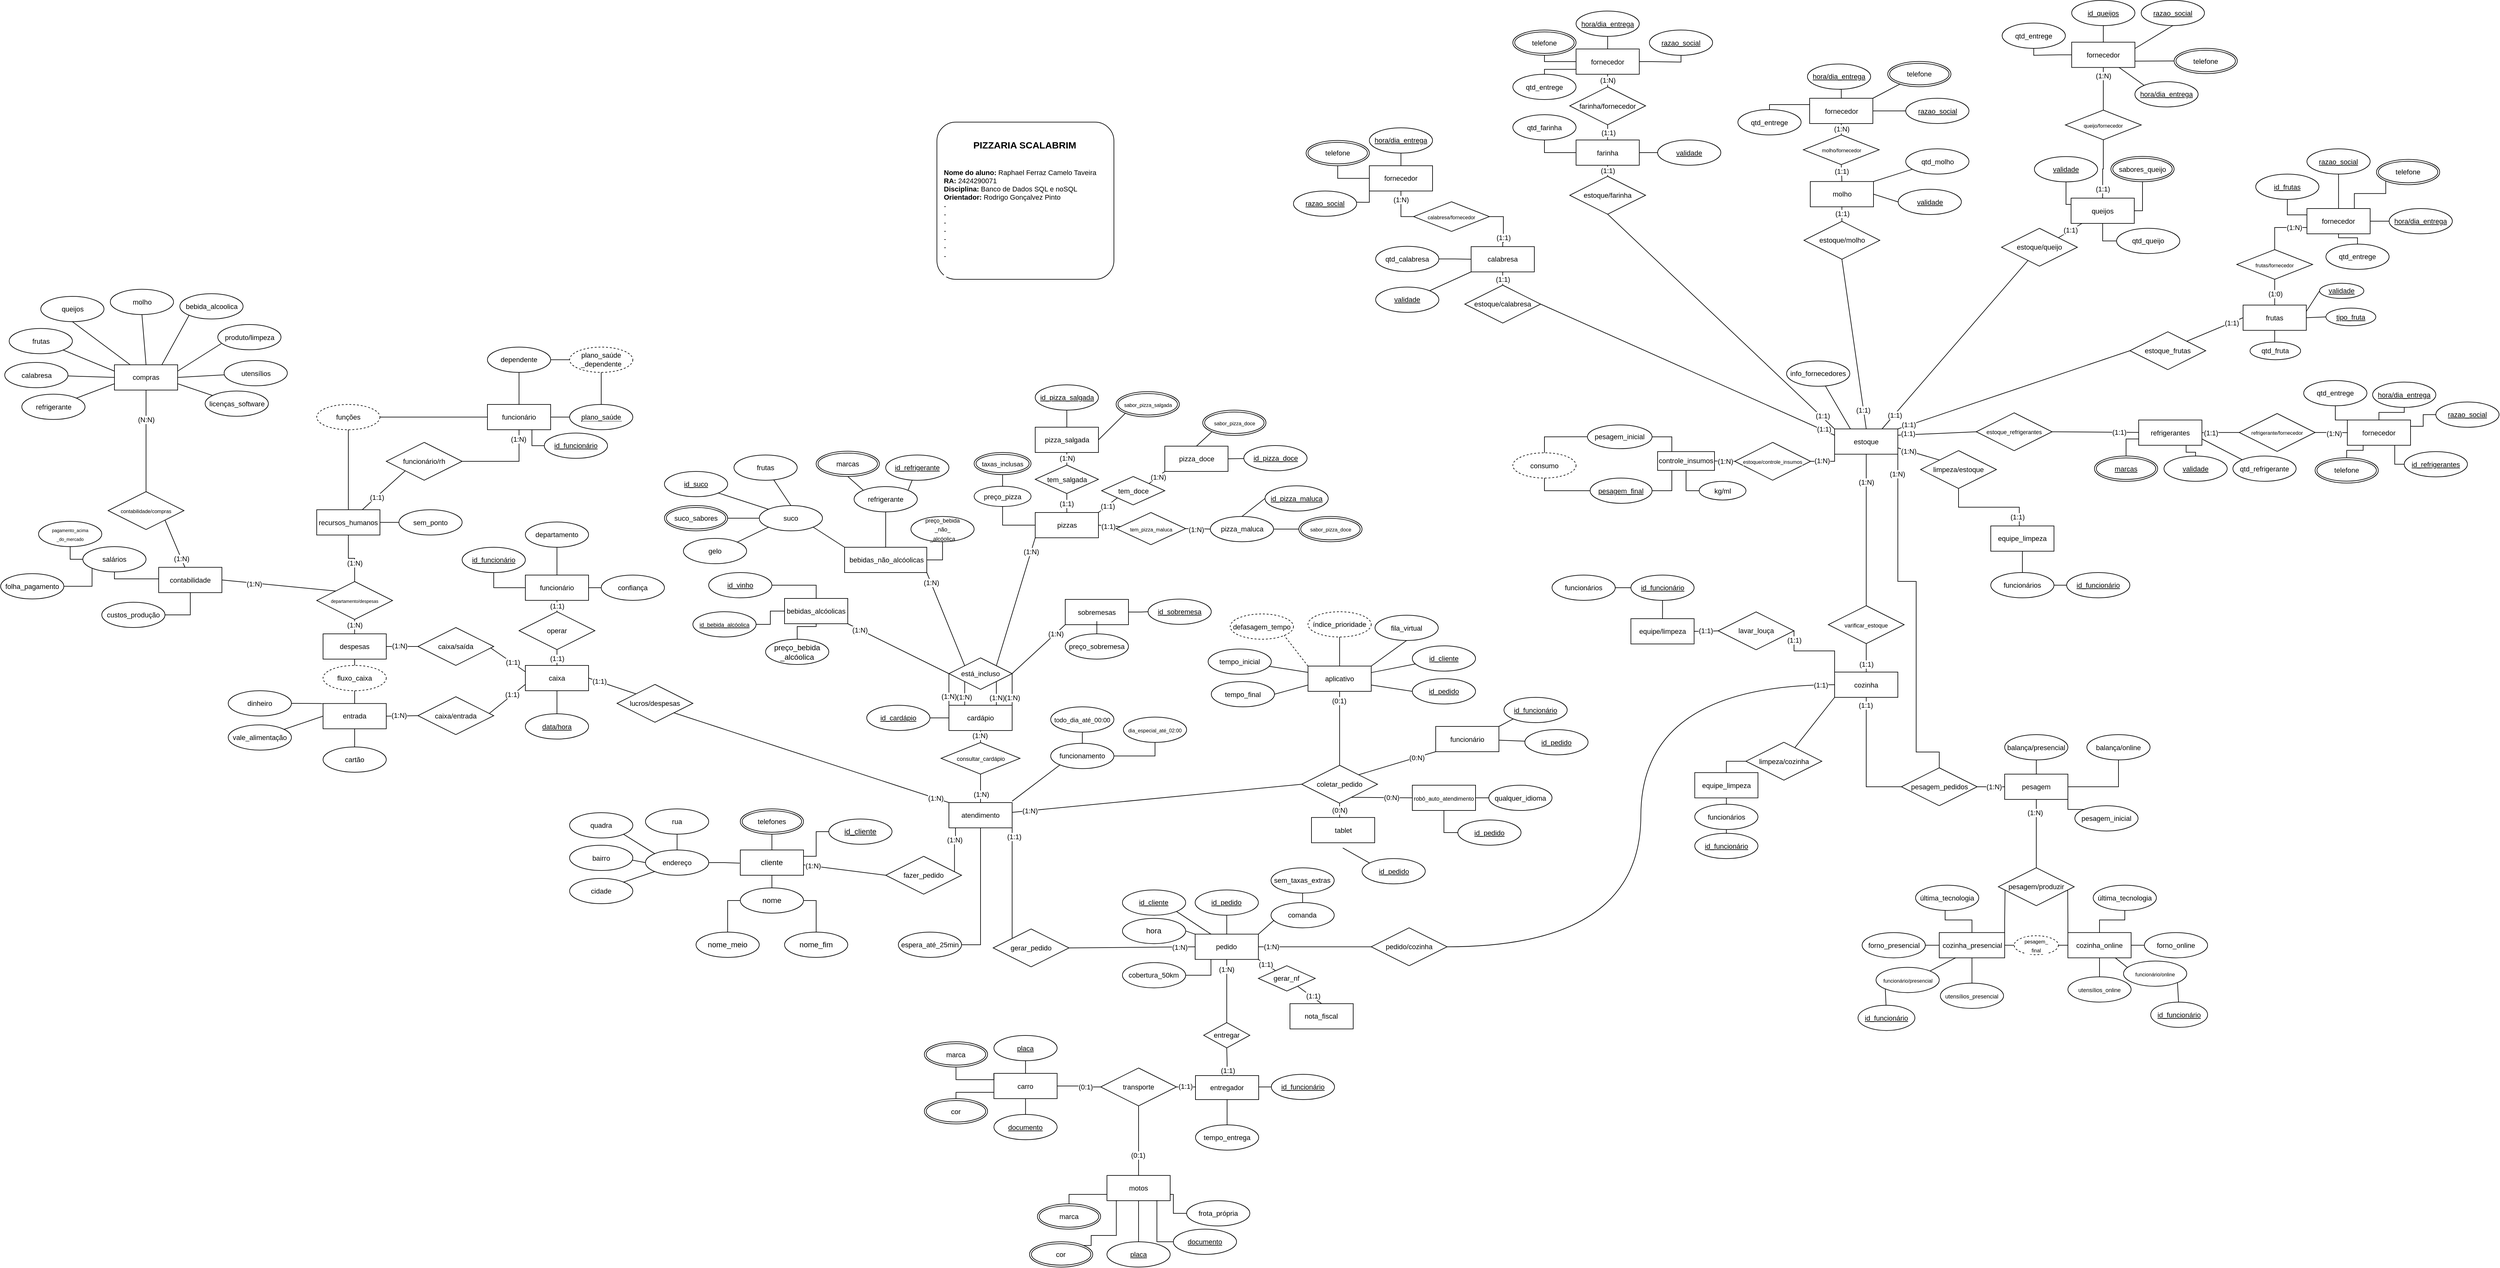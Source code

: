 <mxfile version="26.1.1">
  <diagram name="Página-1" id="BI1HUnCffNlerb2DD-iI">
    <mxGraphModel dx="2361" dy="1942" grid="1" gridSize="10" guides="1" tooltips="1" connect="1" arrows="1" fold="1" page="1" pageScale="1" pageWidth="583" pageHeight="413" math="0" shadow="0">
      <root>
        <mxCell id="0" />
        <mxCell id="1" parent="0" />
        <mxCell id="TC2d5Tbh_WdBV7jz2Du9-1" style="rounded=0;orthogonalLoop=1;jettySize=auto;html=1;entryX=0;entryY=0.5;entryDx=0;entryDy=0;endArrow=none;startFill=0;exitX=1;exitY=0.25;exitDx=0;exitDy=0;edgeStyle=orthogonalEdgeStyle;" parent="1" source="nG5iaDMmcHLQ2-XAhvxq-3" target="nG5iaDMmcHLQ2-XAhvxq-4" edge="1">
          <mxGeometry relative="1" as="geometry">
            <Array as="points">
              <mxPoint x="220" y="175" />
              <mxPoint x="220" y="136" />
            </Array>
          </mxGeometry>
        </mxCell>
        <mxCell id="TC2d5Tbh_WdBV7jz2Du9-31" style="shape=connector;rounded=0;orthogonalLoop=1;jettySize=auto;html=1;exitX=0.999;exitY=0.587;exitDx=0;exitDy=0;entryX=0;entryY=0.5;entryDx=0;entryDy=0;strokeColor=default;align=center;verticalAlign=middle;fontFamily=Helvetica;fontSize=11;fontColor=default;labelBackgroundColor=default;startFill=0;endArrow=none;exitPerimeter=0;" parent="1" source="nG5iaDMmcHLQ2-XAhvxq-3" target="TC2d5Tbh_WdBV7jz2Du9-30" edge="1">
          <mxGeometry relative="1" as="geometry" />
        </mxCell>
        <mxCell id="PWuFMRBmHxdY0qVLmYH0-2" value="(1:N)" style="edgeLabel;html=1;align=center;verticalAlign=middle;resizable=0;points=[];" parent="TC2d5Tbh_WdBV7jz2Du9-31" vertex="1" connectable="0">
          <mxGeometry x="-0.883" relative="1" as="geometry">
            <mxPoint x="7" as="offset" />
          </mxGeometry>
        </mxCell>
        <mxCell id="nG5iaDMmcHLQ2-XAhvxq-3" value="cliente" style="whiteSpace=wrap;html=1;align=center;" parent="1" vertex="1">
          <mxGeometry x="100" y="165" width="100" height="40" as="geometry" />
        </mxCell>
        <mxCell id="nG5iaDMmcHLQ2-XAhvxq-4" value="&lt;u&gt;id_cliente&lt;/u&gt;" style="ellipse;whiteSpace=wrap;html=1;align=center;" parent="1" vertex="1">
          <mxGeometry x="240" y="116" width="100" height="40" as="geometry" />
        </mxCell>
        <mxCell id="TC2d5Tbh_WdBV7jz2Du9-7" style="edgeStyle=orthogonalEdgeStyle;shape=connector;rounded=0;orthogonalLoop=1;jettySize=auto;html=1;entryX=0.5;entryY=1;entryDx=0;entryDy=0;strokeColor=default;align=center;verticalAlign=middle;fontFamily=Helvetica;fontSize=11;fontColor=default;labelBackgroundColor=default;startFill=0;endArrow=none;" parent="1" source="nG5iaDMmcHLQ2-XAhvxq-5" target="nG5iaDMmcHLQ2-XAhvxq-3" edge="1">
          <mxGeometry relative="1" as="geometry" />
        </mxCell>
        <mxCell id="nG5iaDMmcHLQ2-XAhvxq-5" value="nome" style="ellipse;whiteSpace=wrap;html=1;align=center;" parent="1" vertex="1">
          <mxGeometry x="100" y="225" width="100" height="40" as="geometry" />
        </mxCell>
        <mxCell id="nG5iaDMmcHLQ2-XAhvxq-11" style="edgeStyle=orthogonalEdgeStyle;rounded=0;orthogonalLoop=1;jettySize=auto;html=1;entryX=0;entryY=0.5;entryDx=0;entryDy=0;endArrow=none;startFill=0;" parent="1" source="nG5iaDMmcHLQ2-XAhvxq-6" target="nG5iaDMmcHLQ2-XAhvxq-5" edge="1">
          <mxGeometry relative="1" as="geometry" />
        </mxCell>
        <mxCell id="nG5iaDMmcHLQ2-XAhvxq-6" value="nome_meio" style="ellipse;whiteSpace=wrap;html=1;align=center;" parent="1" vertex="1">
          <mxGeometry x="30" y="295" width="100" height="40" as="geometry" />
        </mxCell>
        <mxCell id="nG5iaDMmcHLQ2-XAhvxq-12" style="edgeStyle=orthogonalEdgeStyle;shape=connector;rounded=0;orthogonalLoop=1;jettySize=auto;html=1;entryX=1;entryY=0.5;entryDx=0;entryDy=0;strokeColor=default;align=center;verticalAlign=middle;fontFamily=Helvetica;fontSize=11;fontColor=default;labelBackgroundColor=default;startFill=0;endArrow=none;" parent="1" source="nG5iaDMmcHLQ2-XAhvxq-7" target="nG5iaDMmcHLQ2-XAhvxq-5" edge="1">
          <mxGeometry relative="1" as="geometry" />
        </mxCell>
        <mxCell id="nG5iaDMmcHLQ2-XAhvxq-7" value="nome_fim" style="ellipse;whiteSpace=wrap;html=1;align=center;" parent="1" vertex="1">
          <mxGeometry x="170" y="295" width="100" height="40" as="geometry" />
        </mxCell>
        <mxCell id="TC2d5Tbh_WdBV7jz2Du9-5" style="edgeStyle=orthogonalEdgeStyle;shape=connector;rounded=0;orthogonalLoop=1;jettySize=auto;html=1;entryX=0.5;entryY=1;entryDx=0;entryDy=0;strokeColor=default;align=center;verticalAlign=middle;fontFamily=Helvetica;fontSize=11;fontColor=default;labelBackgroundColor=default;startFill=0;endArrow=none;exitX=0.5;exitY=0;exitDx=0;exitDy=0;" parent="1" source="TC2d5Tbh_WdBV7jz2Du9-49" target="TC2d5Tbh_WdBV7jz2Du9-4" edge="1">
          <mxGeometry relative="1" as="geometry">
            <mxPoint x="480" y="-14" as="sourcePoint" />
          </mxGeometry>
        </mxCell>
        <mxCell id="PWuFMRBmHxdY0qVLmYH0-19" value="(1:N)" style="edgeLabel;html=1;align=center;verticalAlign=middle;resizable=0;points=[];fontFamily=Helvetica;fontSize=11;fontColor=default;labelBackgroundColor=default;" parent="TC2d5Tbh_WdBV7jz2Du9-5" vertex="1" connectable="0">
          <mxGeometry x="0.193" y="1" relative="1" as="geometry">
            <mxPoint as="offset" />
          </mxGeometry>
        </mxCell>
        <mxCell id="TC2d5Tbh_WdBV7jz2Du9-35" style="edgeStyle=orthogonalEdgeStyle;shape=connector;rounded=0;orthogonalLoop=1;jettySize=auto;html=1;exitX=0.25;exitY=0;exitDx=0;exitDy=0;strokeColor=default;align=center;verticalAlign=middle;fontFamily=Helvetica;fontSize=11;fontColor=default;labelBackgroundColor=default;startFill=0;endArrow=none;entryX=0;entryY=0.5;entryDx=0;entryDy=0;" parent="1" source="TC2d5Tbh_WdBV7jz2Du9-4" target="TC2d5Tbh_WdBV7jz2Du9-32" edge="1">
          <mxGeometry relative="1" as="geometry">
            <mxPoint x="450" y="-144" as="targetPoint" />
            <Array as="points">
              <mxPoint x="430" y="-64" />
            </Array>
          </mxGeometry>
        </mxCell>
        <mxCell id="PWuFMRBmHxdY0qVLmYH0-21" value="(1:N)" style="edgeLabel;html=1;align=center;verticalAlign=middle;resizable=0;points=[];fontFamily=Helvetica;fontSize=11;fontColor=default;labelBackgroundColor=default;" parent="TC2d5Tbh_WdBV7jz2Du9-35" vertex="1" connectable="0">
          <mxGeometry x="0.058" relative="1" as="geometry">
            <mxPoint as="offset" />
          </mxGeometry>
        </mxCell>
        <mxCell id="TC2d5Tbh_WdBV7jz2Du9-39" style="edgeStyle=orthogonalEdgeStyle;shape=connector;rounded=0;orthogonalLoop=1;jettySize=auto;html=1;exitX=0.25;exitY=0;exitDx=0;exitDy=0;entryX=0;entryY=1;entryDx=0;entryDy=0;strokeColor=default;align=center;verticalAlign=middle;fontFamily=Helvetica;fontSize=11;fontColor=default;labelBackgroundColor=default;startFill=0;endArrow=none;" parent="1" source="TC2d5Tbh_WdBV7jz2Du9-4" target="TC2d5Tbh_WdBV7jz2Du9-32" edge="1">
          <mxGeometry relative="1" as="geometry" />
        </mxCell>
        <mxCell id="PWuFMRBmHxdY0qVLmYH0-22" value="(1:N)" style="edgeLabel;html=1;align=center;verticalAlign=middle;resizable=0;points=[];fontFamily=Helvetica;fontSize=11;fontColor=default;labelBackgroundColor=default;" parent="TC2d5Tbh_WdBV7jz2Du9-39" vertex="1" connectable="0">
          <mxGeometry x="-0.164" y="1" relative="1" as="geometry">
            <mxPoint y="2" as="offset" />
          </mxGeometry>
        </mxCell>
        <mxCell id="TC2d5Tbh_WdBV7jz2Du9-40" style="edgeStyle=orthogonalEdgeStyle;shape=connector;rounded=0;orthogonalLoop=1;jettySize=auto;html=1;exitX=0.75;exitY=0;exitDx=0;exitDy=0;entryX=1;entryY=1;entryDx=0;entryDy=0;strokeColor=default;align=center;verticalAlign=middle;fontFamily=Helvetica;fontSize=11;fontColor=default;labelBackgroundColor=default;startFill=0;endArrow=none;" parent="1" source="TC2d5Tbh_WdBV7jz2Du9-4" target="TC2d5Tbh_WdBV7jz2Du9-32" edge="1">
          <mxGeometry relative="1" as="geometry" />
        </mxCell>
        <mxCell id="PWuFMRBmHxdY0qVLmYH0-23" value="(1:N)" style="edgeLabel;html=1;align=center;verticalAlign=middle;resizable=0;points=[];fontFamily=Helvetica;fontSize=11;fontColor=default;labelBackgroundColor=default;" parent="TC2d5Tbh_WdBV7jz2Du9-40" vertex="1" connectable="0">
          <mxGeometry x="-0.36" y="-1" relative="1" as="geometry">
            <mxPoint as="offset" />
          </mxGeometry>
        </mxCell>
        <mxCell id="3-8kkFwIBkBbtY8qzIeg-10" value="" style="edgeStyle=orthogonalEdgeStyle;shape=connector;rounded=0;orthogonalLoop=1;jettySize=auto;html=1;strokeColor=default;align=center;verticalAlign=middle;fontFamily=Helvetica;fontSize=11;fontColor=default;labelBackgroundColor=default;startFill=0;endArrow=none;" parent="1" source="TC2d5Tbh_WdBV7jz2Du9-4" target="3-8kkFwIBkBbtY8qzIeg-6" edge="1">
          <mxGeometry relative="1" as="geometry" />
        </mxCell>
        <mxCell id="TC2d5Tbh_WdBV7jz2Du9-4" value="cardápio" style="whiteSpace=wrap;html=1;align=center;fontFamily=Helvetica;fontSize=11;fontColor=default;labelBackgroundColor=default;" parent="1" vertex="1">
          <mxGeometry x="430" y="-64" width="100" height="40" as="geometry" />
        </mxCell>
        <mxCell id="TC2d5Tbh_WdBV7jz2Du9-8" value="endereço" style="ellipse;whiteSpace=wrap;html=1;align=center;fontFamily=Helvetica;fontSize=11;fontColor=default;labelBackgroundColor=default;" parent="1" vertex="1">
          <mxGeometry x="-50" y="165" width="100" height="40" as="geometry" />
        </mxCell>
        <mxCell id="TC2d5Tbh_WdBV7jz2Du9-9" style="edgeStyle=orthogonalEdgeStyle;shape=connector;rounded=0;orthogonalLoop=1;jettySize=auto;html=1;entryX=-0.009;entryY=0.523;entryDx=0;entryDy=0;entryPerimeter=0;strokeColor=default;align=center;verticalAlign=middle;fontFamily=Helvetica;fontSize=11;fontColor=default;labelBackgroundColor=default;startFill=0;endArrow=none;" parent="1" source="TC2d5Tbh_WdBV7jz2Du9-8" target="nG5iaDMmcHLQ2-XAhvxq-3" edge="1">
          <mxGeometry relative="1" as="geometry" />
        </mxCell>
        <mxCell id="TC2d5Tbh_WdBV7jz2Du9-33" style="shape=connector;rounded=0;orthogonalLoop=1;jettySize=auto;html=1;exitX=1;exitY=1;exitDx=0;exitDy=0;entryX=0;entryY=0.5;entryDx=0;entryDy=0;strokeColor=default;align=center;verticalAlign=middle;fontFamily=Helvetica;fontSize=11;fontColor=default;labelBackgroundColor=default;startFill=0;endArrow=none;" parent="1" source="TC2d5Tbh_WdBV7jz2Du9-17" target="TC2d5Tbh_WdBV7jz2Du9-32" edge="1">
          <mxGeometry relative="1" as="geometry" />
        </mxCell>
        <mxCell id="PWuFMRBmHxdY0qVLmYH0-27" value="(1:N)" style="edgeLabel;html=1;align=center;verticalAlign=middle;resizable=0;points=[];fontFamily=Helvetica;fontSize=11;fontColor=default;labelBackgroundColor=default;" parent="TC2d5Tbh_WdBV7jz2Du9-33" vertex="1" connectable="0">
          <mxGeometry x="-0.764" relative="1" as="geometry">
            <mxPoint as="offset" />
          </mxGeometry>
        </mxCell>
        <mxCell id="TC2d5Tbh_WdBV7jz2Du9-17" value="bebidas_alcóolicas" style="whiteSpace=wrap;html=1;align=center;fontFamily=Helvetica;fontSize=11;fontColor=default;labelBackgroundColor=default;" parent="1" vertex="1">
          <mxGeometry x="170" y="-233" width="100" height="40" as="geometry" />
        </mxCell>
        <mxCell id="mB3RFdtjq5HIS41osal6-5" style="edgeStyle=orthogonalEdgeStyle;shape=connector;rounded=0;orthogonalLoop=1;jettySize=auto;html=1;entryX=0.5;entryY=1;entryDx=0;entryDy=0;strokeColor=default;align=center;verticalAlign=middle;fontFamily=Helvetica;fontSize=11;fontColor=default;labelBackgroundColor=default;startFill=0;endArrow=none;exitX=1;exitY=0.5;exitDx=0;exitDy=0;" edge="1" parent="1" source="TC2d5Tbh_WdBV7jz2Du9-18" target="mB3RFdtjq5HIS41osal6-4">
          <mxGeometry relative="1" as="geometry" />
        </mxCell>
        <mxCell id="TC2d5Tbh_WdBV7jz2Du9-18" value="&amp;nbsp;bebidas_não_alcóolicas" style="whiteSpace=wrap;html=1;align=center;fontFamily=Helvetica;fontSize=11;fontColor=default;labelBackgroundColor=default;" parent="1" vertex="1">
          <mxGeometry x="265" y="-314" width="130" height="40" as="geometry" />
        </mxCell>
        <mxCell id="TC2d5Tbh_WdBV7jz2Du9-133" style="shape=connector;rounded=0;orthogonalLoop=1;jettySize=auto;html=1;exitX=1;exitY=0;exitDx=0;exitDy=0;entryX=0;entryY=1;entryDx=0;entryDy=0;strokeColor=default;align=center;verticalAlign=middle;fontFamily=Helvetica;fontSize=11;fontColor=default;labelBackgroundColor=default;startFill=0;endArrow=none;" parent="1" source="TC2d5Tbh_WdBV7jz2Du9-19" target="TC2d5Tbh_WdBV7jz2Du9-132" edge="1">
          <mxGeometry relative="1" as="geometry" />
        </mxCell>
        <mxCell id="PWuFMRBmHxdY0qVLmYH0-36" value="(1:1)" style="edgeLabel;html=1;align=center;verticalAlign=middle;resizable=0;points=[];fontFamily=Helvetica;fontSize=11;fontColor=default;labelBackgroundColor=default;" parent="TC2d5Tbh_WdBV7jz2Du9-133" vertex="1" connectable="0">
          <mxGeometry x="-0.33" y="-1" relative="1" as="geometry">
            <mxPoint x="4" y="-3" as="offset" />
          </mxGeometry>
        </mxCell>
        <mxCell id="TC2d5Tbh_WdBV7jz2Du9-19" value="pizzas" style="whiteSpace=wrap;html=1;align=center;fontFamily=Helvetica;fontSize=11;fontColor=default;labelBackgroundColor=default;" parent="1" vertex="1">
          <mxGeometry x="566.5" y="-369" width="100" height="40" as="geometry" />
        </mxCell>
        <mxCell id="3-ARwzht7Ylp9Ly-y1Ny-175" value="" style="edgeStyle=orthogonalEdgeStyle;shape=connector;rounded=0;orthogonalLoop=1;jettySize=auto;html=1;strokeColor=default;align=center;verticalAlign=middle;fontFamily=Helvetica;fontSize=11;fontColor=default;labelBackgroundColor=default;startFill=0;endArrow=none;" parent="1" source="TC2d5Tbh_WdBV7jz2Du9-20" target="TC2d5Tbh_WdBV7jz2Du9-71" edge="1">
          <mxGeometry relative="1" as="geometry" />
        </mxCell>
        <mxCell id="TC2d5Tbh_WdBV7jz2Du9-20" value="sobremesas" style="whiteSpace=wrap;html=1;align=center;fontFamily=Helvetica;fontSize=11;fontColor=default;labelBackgroundColor=default;" parent="1" vertex="1">
          <mxGeometry x="614" y="-231.5" width="100" height="40" as="geometry" />
        </mxCell>
        <mxCell id="TC2d5Tbh_WdBV7jz2Du9-93" style="shape=connector;rounded=0;orthogonalLoop=1;jettySize=auto;html=1;entryX=0;entryY=0.5;entryDx=0;entryDy=0;strokeColor=default;align=center;verticalAlign=middle;fontFamily=Helvetica;fontSize=11;fontColor=default;labelBackgroundColor=default;startFill=0;endArrow=none;exitX=1;exitY=0.5;exitDx=0;exitDy=0;" parent="1" source="TC2d5Tbh_WdBV7jz2Du9-98" target="TC2d5Tbh_WdBV7jz2Du9-92" edge="1">
          <mxGeometry relative="1" as="geometry">
            <mxPoint x="788" y="310.0" as="sourcePoint" />
          </mxGeometry>
        </mxCell>
        <mxCell id="PWuFMRBmHxdY0qVLmYH0-52" value="(1:N)" style="edgeLabel;html=1;align=center;verticalAlign=middle;resizable=0;points=[];fontFamily=Helvetica;fontSize=11;fontColor=default;labelBackgroundColor=default;" parent="TC2d5Tbh_WdBV7jz2Du9-93" vertex="1" connectable="0">
          <mxGeometry x="0.749" relative="1" as="geometry">
            <mxPoint as="offset" />
          </mxGeometry>
        </mxCell>
        <mxCell id="TC2d5Tbh_WdBV7jz2Du9-99" style="shape=connector;rounded=0;orthogonalLoop=1;jettySize=auto;html=1;exitX=1;exitY=1;exitDx=0;exitDy=0;entryX=0;entryY=0;entryDx=0;entryDy=0;strokeColor=default;align=center;verticalAlign=middle;fontFamily=Helvetica;fontSize=11;fontColor=default;labelBackgroundColor=default;startFill=0;endArrow=none;" parent="1" source="TC2d5Tbh_WdBV7jz2Du9-22" target="TC2d5Tbh_WdBV7jz2Du9-98" edge="1">
          <mxGeometry relative="1" as="geometry" />
        </mxCell>
        <mxCell id="PWuFMRBmHxdY0qVLmYH0-53" value="(1:1)" style="edgeLabel;html=1;align=center;verticalAlign=middle;resizable=0;points=[];fontFamily=Helvetica;fontSize=11;fontColor=default;labelBackgroundColor=default;" parent="TC2d5Tbh_WdBV7jz2Du9-99" vertex="1" connectable="0">
          <mxGeometry x="-0.839" y="3" relative="1" as="geometry">
            <mxPoint as="offset" />
          </mxGeometry>
        </mxCell>
        <mxCell id="3-ARwzht7Ylp9Ly-y1Ny-336" style="edgeStyle=orthogonalEdgeStyle;shape=connector;rounded=0;orthogonalLoop=1;jettySize=auto;html=1;exitX=0.907;exitY=0.419;exitDx=0;exitDy=0;entryX=0.104;entryY=0.985;entryDx=0;entryDy=0;strokeColor=default;align=center;verticalAlign=middle;fontFamily=Helvetica;fontSize=11;fontColor=default;labelBackgroundColor=default;startFill=0;endArrow=none;entryPerimeter=0;exitPerimeter=0;" parent="1" source="TC2d5Tbh_WdBV7jz2Du9-30" target="TC2d5Tbh_WdBV7jz2Du9-22" edge="1">
          <mxGeometry relative="1" as="geometry" />
        </mxCell>
        <mxCell id="PWuFMRBmHxdY0qVLmYH0-258" value="(1:N)" style="edgeLabel;html=1;align=center;verticalAlign=middle;resizable=0;points=[];fontFamily=Helvetica;fontSize=11;fontColor=default;labelBackgroundColor=default;" parent="3-ARwzht7Ylp9Ly-y1Ny-336" vertex="1" connectable="0">
          <mxGeometry x="0.173" relative="1" as="geometry">
            <mxPoint y="-9" as="offset" />
          </mxGeometry>
        </mxCell>
        <mxCell id="TC2d5Tbh_WdBV7jz2Du9-30" value="fazer_pedido" style="shape=rhombus;perimeter=rhombusPerimeter;whiteSpace=wrap;html=1;align=center;fontFamily=Helvetica;fontSize=11;fontColor=default;labelBackgroundColor=default;" parent="1" vertex="1">
          <mxGeometry x="330" y="175.0" width="120" height="60" as="geometry" />
        </mxCell>
        <mxCell id="TC2d5Tbh_WdBV7jz2Du9-36" style="shape=connector;rounded=0;orthogonalLoop=1;jettySize=auto;html=1;exitX=0;exitY=0;exitDx=0;exitDy=0;entryX=1;entryY=1;entryDx=0;entryDy=0;strokeColor=default;align=center;verticalAlign=middle;fontFamily=Helvetica;fontSize=11;fontColor=default;labelBackgroundColor=default;startFill=0;endArrow=none;" parent="1" source="TC2d5Tbh_WdBV7jz2Du9-32" target="TC2d5Tbh_WdBV7jz2Du9-18" edge="1">
          <mxGeometry relative="1" as="geometry" />
        </mxCell>
        <mxCell id="PWuFMRBmHxdY0qVLmYH0-26" value="(1:N)" style="edgeLabel;html=1;align=center;verticalAlign=middle;resizable=0;points=[];fontFamily=Helvetica;fontSize=11;fontColor=default;labelBackgroundColor=default;" parent="TC2d5Tbh_WdBV7jz2Du9-36" vertex="1" connectable="0">
          <mxGeometry x="0.629" y="-1" relative="1" as="geometry">
            <mxPoint x="-5" y="-11" as="offset" />
          </mxGeometry>
        </mxCell>
        <mxCell id="TC2d5Tbh_WdBV7jz2Du9-37" style="shape=connector;rounded=0;orthogonalLoop=1;jettySize=auto;html=1;exitX=1;exitY=0;exitDx=0;exitDy=0;entryX=0;entryY=1;entryDx=0;entryDy=0;strokeColor=default;align=center;verticalAlign=middle;fontFamily=Helvetica;fontSize=11;fontColor=default;labelBackgroundColor=default;startFill=0;endArrow=none;" parent="1" source="TC2d5Tbh_WdBV7jz2Du9-32" target="TC2d5Tbh_WdBV7jz2Du9-19" edge="1">
          <mxGeometry relative="1" as="geometry" />
        </mxCell>
        <mxCell id="PWuFMRBmHxdY0qVLmYH0-28" value="(1:N)" style="edgeLabel;html=1;align=center;verticalAlign=middle;resizable=0;points=[];fontFamily=Helvetica;fontSize=11;fontColor=default;labelBackgroundColor=default;" parent="TC2d5Tbh_WdBV7jz2Du9-37" vertex="1" connectable="0">
          <mxGeometry x="0.782" relative="1" as="geometry">
            <mxPoint as="offset" />
          </mxGeometry>
        </mxCell>
        <mxCell id="TC2d5Tbh_WdBV7jz2Du9-45" style="edgeStyle=orthogonalEdgeStyle;shape=connector;rounded=0;orthogonalLoop=1;jettySize=auto;html=1;exitX=1;exitY=0.5;exitDx=0;exitDy=0;entryX=1;entryY=0;entryDx=0;entryDy=0;strokeColor=default;align=center;verticalAlign=middle;fontFamily=Helvetica;fontSize=11;fontColor=default;labelBackgroundColor=default;startFill=0;endArrow=none;" parent="1" source="TC2d5Tbh_WdBV7jz2Du9-32" target="TC2d5Tbh_WdBV7jz2Du9-4" edge="1">
          <mxGeometry relative="1" as="geometry">
            <Array as="points">
              <mxPoint x="530" y="-75" />
              <mxPoint x="530" y="-75" />
            </Array>
          </mxGeometry>
        </mxCell>
        <mxCell id="PWuFMRBmHxdY0qVLmYH0-24" value="(1:N)" style="edgeLabel;html=1;align=center;verticalAlign=middle;resizable=0;points=[];fontFamily=Helvetica;fontSize=11;fontColor=default;labelBackgroundColor=default;" parent="TC2d5Tbh_WdBV7jz2Du9-45" vertex="1" connectable="0">
          <mxGeometry x="0.44" y="1" relative="1" as="geometry">
            <mxPoint x="-1" y="2" as="offset" />
          </mxGeometry>
        </mxCell>
        <mxCell id="TC2d5Tbh_WdBV7jz2Du9-32" value="está_incluso" style="shape=rhombus;perimeter=rhombusPerimeter;whiteSpace=wrap;html=1;align=center;fontFamily=Helvetica;fontSize=11;fontColor=default;labelBackgroundColor=default;" parent="1" vertex="1">
          <mxGeometry x="430" y="-139" width="100" height="50" as="geometry" />
        </mxCell>
        <mxCell id="TC2d5Tbh_WdBV7jz2Du9-44" style="shape=connector;rounded=0;orthogonalLoop=1;jettySize=auto;html=1;exitX=1;exitY=0.5;exitDx=0;exitDy=0;entryX=0;entryY=1;entryDx=0;entryDy=0;strokeColor=default;align=center;verticalAlign=middle;fontFamily=Helvetica;fontSize=11;fontColor=default;labelBackgroundColor=default;startFill=0;endArrow=none;" parent="1" target="TC2d5Tbh_WdBV7jz2Du9-20" edge="1">
          <mxGeometry relative="1" as="geometry">
            <mxPoint x="530" y="-114.26" as="sourcePoint" />
            <mxPoint x="570" y="-114.26" as="targetPoint" />
          </mxGeometry>
        </mxCell>
        <mxCell id="PWuFMRBmHxdY0qVLmYH0-29" value="(1:N)" style="edgeLabel;html=1;align=center;verticalAlign=middle;resizable=0;points=[];fontFamily=Helvetica;fontSize=11;fontColor=default;labelBackgroundColor=default;" parent="TC2d5Tbh_WdBV7jz2Du9-44" vertex="1" connectable="0">
          <mxGeometry x="0.642" relative="1" as="geometry">
            <mxPoint as="offset" />
          </mxGeometry>
        </mxCell>
        <mxCell id="PWuFMRBmHxdY0qVLmYH0-260" style="edgeStyle=orthogonalEdgeStyle;shape=connector;rounded=0;orthogonalLoop=1;jettySize=auto;html=1;exitX=0.5;exitY=1;exitDx=0;exitDy=0;entryX=1;entryY=0.5;entryDx=0;entryDy=0;strokeColor=default;align=center;verticalAlign=middle;fontFamily=Helvetica;fontSize=11;fontColor=default;labelBackgroundColor=default;startFill=0;endArrow=none;" parent="1" source="TC2d5Tbh_WdBV7jz2Du9-22" target="PWuFMRBmHxdY0qVLmYH0-259" edge="1">
          <mxGeometry relative="1" as="geometry" />
        </mxCell>
        <mxCell id="TC2d5Tbh_WdBV7jz2Du9-22" value="atendimento" style="whiteSpace=wrap;html=1;align=center;fontFamily=Helvetica;fontSize=11;fontColor=default;labelBackgroundColor=default;" parent="1" vertex="1">
          <mxGeometry x="430" y="90" width="100" height="40" as="geometry" />
        </mxCell>
        <mxCell id="TC2d5Tbh_WdBV7jz2Du9-48" value="" style="edgeStyle=orthogonalEdgeStyle;shape=connector;rounded=0;orthogonalLoop=1;jettySize=auto;html=1;entryX=0.5;entryY=1;entryDx=0;entryDy=0;strokeColor=default;align=center;verticalAlign=middle;fontFamily=Helvetica;fontSize=11;fontColor=default;labelBackgroundColor=default;startFill=0;endArrow=none;exitX=0.5;exitY=0;exitDx=0;exitDy=0;" parent="1" source="TC2d5Tbh_WdBV7jz2Du9-22" target="TC2d5Tbh_WdBV7jz2Du9-49" edge="1">
          <mxGeometry relative="1" as="geometry">
            <mxPoint x="480" y="-110" as="sourcePoint" />
            <mxPoint x="480" y="-170" as="targetPoint" />
          </mxGeometry>
        </mxCell>
        <mxCell id="PWuFMRBmHxdY0qVLmYH0-20" value="(1:N)" style="edgeLabel;html=1;align=center;verticalAlign=middle;resizable=0;points=[];fontFamily=Helvetica;fontSize=11;fontColor=default;labelBackgroundColor=default;" parent="TC2d5Tbh_WdBV7jz2Du9-48" vertex="1" connectable="0">
          <mxGeometry x="-0.407" y="-1" relative="1" as="geometry">
            <mxPoint as="offset" />
          </mxGeometry>
        </mxCell>
        <mxCell id="TC2d5Tbh_WdBV7jz2Du9-49" value="&lt;font style=&quot;font-size: 9px;&quot;&gt;consultar_cardápio&lt;/font&gt;" style="shape=rhombus;perimeter=rhombusPerimeter;whiteSpace=wrap;html=1;align=center;fontFamily=Helvetica;fontSize=11;fontColor=default;labelBackgroundColor=default;" parent="1" vertex="1">
          <mxGeometry x="417.5" y="-5" width="125" height="50" as="geometry" />
        </mxCell>
        <mxCell id="TC2d5Tbh_WdBV7jz2Du9-69" style="shape=connector;rounded=0;orthogonalLoop=1;jettySize=auto;html=1;exitX=0.654;exitY=0.845;exitDx=0;exitDy=0;entryX=0;entryY=0.5;entryDx=0;entryDy=0;strokeColor=default;align=center;verticalAlign=middle;fontFamily=Helvetica;fontSize=11;fontColor=default;labelBackgroundColor=default;startFill=0;endArrow=none;exitPerimeter=0;" parent="1" source="TC2d5Tbh_WdBV7jz2Du9-52" target="TC2d5Tbh_WdBV7jz2Du9-66" edge="1">
          <mxGeometry relative="1" as="geometry" />
        </mxCell>
        <mxCell id="PWuFMRBmHxdY0qVLmYH0-46" value="(0:N)" style="edgeLabel;html=1;align=center;verticalAlign=middle;resizable=0;points=[];fontFamily=Helvetica;fontSize=11;fontColor=default;labelBackgroundColor=default;" parent="TC2d5Tbh_WdBV7jz2Du9-69" vertex="1" connectable="0">
          <mxGeometry x="0.318" relative="1" as="geometry">
            <mxPoint as="offset" />
          </mxGeometry>
        </mxCell>
        <mxCell id="PWuFMRBmHxdY0qVLmYH0-41" style="shape=connector;rounded=0;orthogonalLoop=1;jettySize=auto;html=1;exitX=0;exitY=0.5;exitDx=0;exitDy=0;entryX=1;entryY=0.388;entryDx=0;entryDy=0;strokeColor=default;align=center;verticalAlign=middle;fontFamily=Helvetica;fontSize=11;fontColor=default;labelBackgroundColor=default;startFill=0;endArrow=none;entryPerimeter=0;" parent="1" source="TC2d5Tbh_WdBV7jz2Du9-52" target="TC2d5Tbh_WdBV7jz2Du9-22" edge="1">
          <mxGeometry relative="1" as="geometry" />
        </mxCell>
        <mxCell id="PWuFMRBmHxdY0qVLmYH0-50" value="(1:N)" style="edgeLabel;html=1;align=center;verticalAlign=middle;resizable=0;points=[];fontFamily=Helvetica;fontSize=11;fontColor=default;labelBackgroundColor=default;" parent="PWuFMRBmHxdY0qVLmYH0-41" vertex="1" connectable="0">
          <mxGeometry x="0.879" relative="1" as="geometry">
            <mxPoint as="offset" />
          </mxGeometry>
        </mxCell>
        <mxCell id="TC2d5Tbh_WdBV7jz2Du9-52" value="coletar_pedido" style="shape=rhombus;perimeter=rhombusPerimeter;whiteSpace=wrap;html=1;align=center;fontFamily=Helvetica;fontSize=11;fontColor=default;labelBackgroundColor=default;" parent="1" vertex="1">
          <mxGeometry x="988" y="31" width="120" height="60" as="geometry" />
        </mxCell>
        <mxCell id="TC2d5Tbh_WdBV7jz2Du9-67" style="shape=connector;rounded=0;orthogonalLoop=1;jettySize=auto;html=1;entryX=0.5;entryY=0;entryDx=0;entryDy=0;strokeColor=default;align=center;verticalAlign=middle;fontFamily=Helvetica;fontSize=11;fontColor=default;labelBackgroundColor=default;startFill=0;endArrow=none;exitX=0.5;exitY=1;exitDx=0;exitDy=0;" parent="1" source="TC2d5Tbh_WdBV7jz2Du9-54" target="TC2d5Tbh_WdBV7jz2Du9-52" edge="1">
          <mxGeometry relative="1" as="geometry" />
        </mxCell>
        <mxCell id="PWuFMRBmHxdY0qVLmYH0-44" value="(0:1)" style="edgeLabel;html=1;align=center;verticalAlign=middle;resizable=0;points=[];fontFamily=Helvetica;fontSize=11;fontColor=default;labelBackgroundColor=default;" parent="TC2d5Tbh_WdBV7jz2Du9-67" vertex="1" connectable="0">
          <mxGeometry x="-0.744" y="-1" relative="1" as="geometry">
            <mxPoint as="offset" />
          </mxGeometry>
        </mxCell>
        <mxCell id="3-ARwzht7Ylp9Ly-y1Ny-319" style="shape=connector;rounded=0;orthogonalLoop=1;jettySize=auto;html=1;exitX=0.5;exitY=0;exitDx=0;exitDy=0;entryX=0.5;entryY=1;entryDx=0;entryDy=0;strokeColor=default;align=center;verticalAlign=middle;fontFamily=Helvetica;fontSize=11;fontColor=default;labelBackgroundColor=default;startFill=0;endArrow=none;" parent="1" source="TC2d5Tbh_WdBV7jz2Du9-54" target="3-ARwzht7Ylp9Ly-y1Ny-318" edge="1">
          <mxGeometry relative="1" as="geometry" />
        </mxCell>
        <mxCell id="3-8kkFwIBkBbtY8qzIeg-21" style="shape=connector;rounded=0;orthogonalLoop=1;jettySize=auto;html=1;exitX=0;exitY=0;exitDx=0;exitDy=0;entryX=1;entryY=1;entryDx=0;entryDy=0;strokeColor=default;align=center;verticalAlign=middle;fontFamily=Helvetica;fontSize=11;fontColor=default;labelBackgroundColor=default;startFill=0;endArrow=none;elbow=vertical;dashed=1;" parent="1" source="TC2d5Tbh_WdBV7jz2Du9-54" target="3-ARwzht7Ylp9Ly-y1Ny-330" edge="1">
          <mxGeometry relative="1" as="geometry" />
        </mxCell>
        <mxCell id="TC2d5Tbh_WdBV7jz2Du9-54" value="aplicativo" style="whiteSpace=wrap;html=1;align=center;fontFamily=Helvetica;fontSize=11;fontColor=default;labelBackgroundColor=default;" parent="1" vertex="1">
          <mxGeometry x="998" y="-126" width="100" height="40" as="geometry" />
        </mxCell>
        <mxCell id="3-8kkFwIBkBbtY8qzIeg-47" style="shape=connector;rounded=0;orthogonalLoop=1;jettySize=auto;html=1;exitX=0.5;exitY=0;exitDx=0;exitDy=0;entryX=0;entryY=1;entryDx=0;entryDy=0;strokeColor=default;align=center;verticalAlign=middle;fontFamily=Helvetica;fontSize=11;fontColor=default;labelBackgroundColor=default;startFill=0;endArrow=none;" parent="1" source="TC2d5Tbh_WdBV7jz2Du9-56" target="3-8kkFwIBkBbtY8qzIeg-46" edge="1">
          <mxGeometry relative="1" as="geometry" />
        </mxCell>
        <mxCell id="TC2d5Tbh_WdBV7jz2Du9-56" value="pizza_doce" style="whiteSpace=wrap;html=1;align=center;fontFamily=Helvetica;fontSize=11;fontColor=default;labelBackgroundColor=default;" parent="1" vertex="1">
          <mxGeometry x="771.5" y="-474" width="100" height="40" as="geometry" />
        </mxCell>
        <mxCell id="3-8kkFwIBkBbtY8qzIeg-12" style="shape=connector;rounded=0;orthogonalLoop=1;jettySize=auto;html=1;exitX=0.5;exitY=0;exitDx=0;exitDy=0;entryX=0;entryY=0.5;entryDx=0;entryDy=0;strokeColor=default;align=center;verticalAlign=middle;fontFamily=Helvetica;fontSize=11;fontColor=default;labelBackgroundColor=default;startFill=0;endArrow=none;" parent="1" source="TC2d5Tbh_WdBV7jz2Du9-57" target="3-8kkFwIBkBbtY8qzIeg-11" edge="1">
          <mxGeometry relative="1" as="geometry" />
        </mxCell>
        <mxCell id="3-8kkFwIBkBbtY8qzIeg-51" style="shape=connector;rounded=0;orthogonalLoop=1;jettySize=auto;html=1;exitX=1;exitY=0.5;exitDx=0;exitDy=0;entryX=0;entryY=0.5;entryDx=0;entryDy=0;strokeColor=default;align=center;verticalAlign=middle;fontFamily=Helvetica;fontSize=11;fontColor=default;labelBackgroundColor=default;startFill=0;endArrow=none;" parent="1" source="TC2d5Tbh_WdBV7jz2Du9-57" target="3-8kkFwIBkBbtY8qzIeg-50" edge="1">
          <mxGeometry relative="1" as="geometry" />
        </mxCell>
        <mxCell id="TC2d5Tbh_WdBV7jz2Du9-57" value="pizza_maluca" style="ellipse;whiteSpace=wrap;html=1;align=center;fontFamily=Helvetica;fontSize=11;fontColor=default;labelBackgroundColor=default;" parent="1" vertex="1">
          <mxGeometry x="843.5" y="-362.75" width="100" height="40" as="geometry" />
        </mxCell>
        <mxCell id="TC2d5Tbh_WdBV7jz2Du9-58" style="edgeStyle=orthogonalEdgeStyle;shape=connector;rounded=0;orthogonalLoop=1;jettySize=auto;html=1;strokeColor=default;align=center;verticalAlign=middle;fontFamily=Helvetica;fontSize=11;fontColor=default;labelBackgroundColor=default;startFill=0;endArrow=none;entryX=0.5;entryY=0;entryDx=0;entryDy=0;exitX=0.5;exitY=1;exitDx=0;exitDy=0;" parent="1" source="TC2d5Tbh_WdBV7jz2Du9-127" edge="1">
          <mxGeometry relative="1" as="geometry">
            <mxPoint x="616.5" y="-464" as="sourcePoint" />
            <mxPoint x="616.5" y="-443.0" as="targetPoint" />
          </mxGeometry>
        </mxCell>
        <mxCell id="PWuFMRBmHxdY0qVLmYH0-33" value="(1:N)" style="edgeLabel;html=1;align=center;verticalAlign=middle;resizable=0;points=[];fontFamily=Helvetica;fontSize=11;fontColor=default;labelBackgroundColor=default;" parent="TC2d5Tbh_WdBV7jz2Du9-58" vertex="1" connectable="0">
          <mxGeometry x="-0.175" relative="1" as="geometry">
            <mxPoint as="offset" />
          </mxGeometry>
        </mxCell>
        <mxCell id="TC2d5Tbh_WdBV7jz2Du9-64" style="edgeStyle=orthogonalEdgeStyle;shape=connector;rounded=0;orthogonalLoop=1;jettySize=auto;html=1;entryX=0.5;entryY=0;entryDx=0;entryDy=0;strokeColor=default;align=center;verticalAlign=middle;fontFamily=Helvetica;fontSize=11;fontColor=default;labelBackgroundColor=default;startFill=0;endArrow=none;" parent="1" source="TC2d5Tbh_WdBV7jz2Du9-61" target="TC2d5Tbh_WdBV7jz2Du9-18" edge="1">
          <mxGeometry relative="1" as="geometry" />
        </mxCell>
        <mxCell id="TC2d5Tbh_WdBV7jz2Du9-121" style="shape=connector;rounded=0;orthogonalLoop=1;jettySize=auto;html=1;exitX=0;exitY=0;exitDx=0;exitDy=0;entryX=0.5;entryY=1;entryDx=0;entryDy=0;strokeColor=default;align=center;verticalAlign=middle;fontFamily=Helvetica;fontSize=11;fontColor=default;labelBackgroundColor=default;startFill=0;endArrow=none;" parent="1" source="TC2d5Tbh_WdBV7jz2Du9-61" target="3-8kkFwIBkBbtY8qzIeg-7" edge="1">
          <mxGeometry relative="1" as="geometry">
            <mxPoint x="270" y="-420" as="targetPoint" />
          </mxGeometry>
        </mxCell>
        <mxCell id="TC2d5Tbh_WdBV7jz2Du9-61" value="refrigerante" style="ellipse;whiteSpace=wrap;html=1;align=center;fontFamily=Helvetica;fontSize=11;fontColor=default;labelBackgroundColor=default;" parent="1" vertex="1">
          <mxGeometry x="280" y="-410" width="100" height="40" as="geometry" />
        </mxCell>
        <mxCell id="TC2d5Tbh_WdBV7jz2Du9-63" style="shape=connector;rounded=0;orthogonalLoop=1;jettySize=auto;html=1;exitX=1;exitY=1;exitDx=0;exitDy=0;entryX=0;entryY=0;entryDx=0;entryDy=0;strokeColor=default;align=center;verticalAlign=middle;fontFamily=Helvetica;fontSize=11;fontColor=default;labelBackgroundColor=default;startFill=0;endArrow=none;" parent="1" source="TC2d5Tbh_WdBV7jz2Du9-62" target="TC2d5Tbh_WdBV7jz2Du9-18" edge="1">
          <mxGeometry relative="1" as="geometry" />
        </mxCell>
        <mxCell id="TC2d5Tbh_WdBV7jz2Du9-119" style="shape=connector;rounded=0;orthogonalLoop=1;jettySize=auto;html=1;exitX=0;exitY=0.5;exitDx=0;exitDy=0;entryX=1;entryY=0.5;entryDx=0;entryDy=0;strokeColor=default;align=center;verticalAlign=middle;fontFamily=Helvetica;fontSize=11;fontColor=default;labelBackgroundColor=default;startFill=0;endArrow=none;" parent="1" source="TC2d5Tbh_WdBV7jz2Du9-62" target="3-8kkFwIBkBbtY8qzIeg-8" edge="1">
          <mxGeometry relative="1" as="geometry">
            <mxPoint x="125.355" y="-348.142" as="targetPoint" />
          </mxGeometry>
        </mxCell>
        <mxCell id="3-8kkFwIBkBbtY8qzIeg-104" style="shape=connector;rounded=0;orthogonalLoop=1;jettySize=auto;html=1;exitX=0;exitY=1;exitDx=0;exitDy=0;entryX=1;entryY=0;entryDx=0;entryDy=0;strokeColor=default;align=center;verticalAlign=middle;fontFamily=Helvetica;fontSize=11;fontColor=default;labelBackgroundColor=default;startFill=0;endArrow=none;" parent="1" source="TC2d5Tbh_WdBV7jz2Du9-62" target="3-8kkFwIBkBbtY8qzIeg-103" edge="1">
          <mxGeometry relative="1" as="geometry" />
        </mxCell>
        <mxCell id="TC2d5Tbh_WdBV7jz2Du9-62" value="suco" style="ellipse;whiteSpace=wrap;html=1;align=center;fontFamily=Helvetica;fontSize=11;fontColor=default;labelBackgroundColor=default;" parent="1" vertex="1">
          <mxGeometry x="130" y="-380" width="100" height="40" as="geometry" />
        </mxCell>
        <mxCell id="TC2d5Tbh_WdBV7jz2Du9-68" style="shape=connector;rounded=0;orthogonalLoop=1;jettySize=auto;html=1;strokeColor=default;align=center;verticalAlign=middle;fontFamily=Helvetica;fontSize=11;fontColor=default;labelBackgroundColor=default;startFill=0;endArrow=none;exitX=0;exitY=1;exitDx=0;exitDy=0;entryX=1;entryY=0;entryDx=0;entryDy=0;" parent="1" source="TC2d5Tbh_WdBV7jz2Du9-65" target="TC2d5Tbh_WdBV7jz2Du9-52" edge="1">
          <mxGeometry relative="1" as="geometry">
            <mxPoint x="1138" y="37" as="sourcePoint" />
          </mxGeometry>
        </mxCell>
        <mxCell id="PWuFMRBmHxdY0qVLmYH0-45" value="(0:N)" style="edgeLabel;html=1;align=center;verticalAlign=middle;resizable=0;points=[];fontFamily=Helvetica;fontSize=11;fontColor=default;labelBackgroundColor=default;" parent="TC2d5Tbh_WdBV7jz2Du9-68" vertex="1" connectable="0">
          <mxGeometry x="-0.499" relative="1" as="geometry">
            <mxPoint as="offset" />
          </mxGeometry>
        </mxCell>
        <mxCell id="3-ARwzht7Ylp9Ly-y1Ny-161" style="shape=connector;rounded=0;orthogonalLoop=1;jettySize=auto;html=1;exitX=1;exitY=0;exitDx=0;exitDy=0;entryX=0;entryY=1;entryDx=0;entryDy=0;strokeColor=default;align=center;verticalAlign=middle;fontFamily=Helvetica;fontSize=11;fontColor=default;labelBackgroundColor=default;startFill=0;endArrow=none;" parent="1" source="TC2d5Tbh_WdBV7jz2Du9-65" target="3-ARwzht7Ylp9Ly-y1Ny-160" edge="1">
          <mxGeometry relative="1" as="geometry" />
        </mxCell>
        <mxCell id="TC2d5Tbh_WdBV7jz2Du9-65" value="funcionário" style="whiteSpace=wrap;html=1;align=center;fontFamily=Helvetica;fontSize=11;fontColor=default;labelBackgroundColor=default;" parent="1" vertex="1">
          <mxGeometry x="1200" y="-30.5" width="100" height="40" as="geometry" />
        </mxCell>
        <mxCell id="TC2d5Tbh_WdBV7jz2Du9-66" value="&lt;font style=&quot;font-size: 9px;&quot;&gt;robô_auto_atendimento&lt;/font&gt;" style="whiteSpace=wrap;html=1;align=center;fontFamily=Helvetica;fontSize=11;fontColor=default;labelBackgroundColor=default;" parent="1" vertex="1">
          <mxGeometry x="1163" y="62.5" width="100" height="40" as="geometry" />
        </mxCell>
        <mxCell id="TC2d5Tbh_WdBV7jz2Du9-71" value="&lt;u&gt;id_sobremesa&lt;/u&gt;" style="ellipse;whiteSpace=wrap;html=1;align=center;fontFamily=Helvetica;fontSize=11;fontColor=default;labelBackgroundColor=default;" parent="1" vertex="1">
          <mxGeometry x="745" y="-232" width="100" height="40" as="geometry" />
        </mxCell>
        <mxCell id="TC2d5Tbh_WdBV7jz2Du9-74" style="edgeStyle=orthogonalEdgeStyle;shape=connector;rounded=0;orthogonalLoop=1;jettySize=auto;html=1;entryX=0;entryY=0.5;entryDx=0;entryDy=0;strokeColor=default;align=center;verticalAlign=middle;fontFamily=Helvetica;fontSize=11;fontColor=default;labelBackgroundColor=default;startFill=0;endArrow=none;exitX=1;exitY=0.5;exitDx=0;exitDy=0;" parent="1" source="TC2d5Tbh_WdBV7jz2Du9-73" target="TC2d5Tbh_WdBV7jz2Du9-17" edge="1">
          <mxGeometry relative="1" as="geometry" />
        </mxCell>
        <mxCell id="TC2d5Tbh_WdBV7jz2Du9-73" value="&lt;font style=&quot;font-size: 9px;&quot;&gt;&lt;u&gt;id_bebida_alcóolica&lt;/u&gt;&lt;/font&gt;" style="ellipse;whiteSpace=wrap;html=1;align=center;fontFamily=Helvetica;fontSize=11;fontColor=default;labelBackgroundColor=default;" parent="1" vertex="1">
          <mxGeometry x="25" y="-212" width="100" height="40" as="geometry" />
        </mxCell>
        <mxCell id="3-8kkFwIBkBbtY8qzIeg-9" style="shape=connector;rounded=0;orthogonalLoop=1;jettySize=auto;html=1;exitX=1;exitY=1;exitDx=0;exitDy=0;entryX=0;entryY=0;entryDx=0;entryDy=0;strokeColor=default;align=center;verticalAlign=middle;fontFamily=Helvetica;fontSize=11;fontColor=default;labelBackgroundColor=default;startFill=0;endArrow=none;" parent="1" source="TC2d5Tbh_WdBV7jz2Du9-76" target="TC2d5Tbh_WdBV7jz2Du9-62" edge="1">
          <mxGeometry relative="1" as="geometry" />
        </mxCell>
        <mxCell id="TC2d5Tbh_WdBV7jz2Du9-76" value="&lt;u&gt;id_suco&lt;/u&gt;" style="ellipse;whiteSpace=wrap;html=1;align=center;fontFamily=Helvetica;fontSize=11;fontColor=default;labelBackgroundColor=default;" parent="1" vertex="1">
          <mxGeometry x="-20" y="-434" width="100" height="40" as="geometry" />
        </mxCell>
        <mxCell id="TC2d5Tbh_WdBV7jz2Du9-79" style="shape=connector;rounded=0;orthogonalLoop=1;jettySize=auto;html=1;entryX=1;entryY=0;entryDx=0;entryDy=0;strokeColor=default;align=center;verticalAlign=middle;fontFamily=Helvetica;fontSize=11;fontColor=default;labelBackgroundColor=default;startFill=0;endArrow=none;" parent="1" source="TC2d5Tbh_WdBV7jz2Du9-78" target="TC2d5Tbh_WdBV7jz2Du9-61" edge="1">
          <mxGeometry relative="1" as="geometry" />
        </mxCell>
        <mxCell id="TC2d5Tbh_WdBV7jz2Du9-78" value="&lt;u&gt;id_refrigerante&lt;/u&gt;" style="ellipse;whiteSpace=wrap;html=1;align=center;fontFamily=Helvetica;fontSize=11;fontColor=default;labelBackgroundColor=default;" parent="1" vertex="1">
          <mxGeometry x="330" y="-460" width="100" height="40" as="geometry" />
        </mxCell>
        <mxCell id="TC2d5Tbh_WdBV7jz2Du9-80" value="&lt;u&gt;id_pizza_salgada&lt;/u&gt;" style="ellipse;whiteSpace=wrap;html=1;align=center;fontFamily=Helvetica;fontSize=11;fontColor=default;labelBackgroundColor=default;" parent="1" vertex="1">
          <mxGeometry x="566.5" y="-571" width="100" height="40" as="geometry" />
        </mxCell>
        <mxCell id="TC2d5Tbh_WdBV7jz2Du9-83" style="shape=connector;rounded=0;orthogonalLoop=1;jettySize=auto;html=1;strokeColor=default;align=center;verticalAlign=middle;fontFamily=Helvetica;fontSize=11;fontColor=default;labelBackgroundColor=default;startFill=0;endArrow=none;" parent="1" source="TC2d5Tbh_WdBV7jz2Du9-82" edge="1">
          <mxGeometry relative="1" as="geometry">
            <mxPoint x="871.5" y="-454" as="targetPoint" />
          </mxGeometry>
        </mxCell>
        <mxCell id="TC2d5Tbh_WdBV7jz2Du9-82" value="&lt;u&gt;id_pizza_doce&lt;/u&gt;" style="ellipse;whiteSpace=wrap;html=1;align=center;fontFamily=Helvetica;fontSize=11;fontColor=default;labelBackgroundColor=default;" parent="1" vertex="1">
          <mxGeometry x="896.5" y="-475" width="100" height="40" as="geometry" />
        </mxCell>
        <mxCell id="TC2d5Tbh_WdBV7jz2Du9-102" style="shape=connector;rounded=0;orthogonalLoop=1;jettySize=auto;html=1;entryX=0.302;entryY=0.196;entryDx=0;entryDy=0;strokeColor=default;align=center;verticalAlign=middle;fontFamily=Helvetica;fontSize=11;fontColor=default;labelBackgroundColor=default;startFill=0;endArrow=none;exitX=1;exitY=1;exitDx=0;exitDy=0;entryPerimeter=0;" parent="1" source="TC2d5Tbh_WdBV7jz2Du9-92" target="TC2d5Tbh_WdBV7jz2Du9-101" edge="1">
          <mxGeometry relative="1" as="geometry">
            <mxPoint x="859.48" y="348.2" as="sourcePoint" />
          </mxGeometry>
        </mxCell>
        <mxCell id="PWuFMRBmHxdY0qVLmYH0-62" value="(1:1)" style="edgeLabel;html=1;align=center;verticalAlign=middle;resizable=0;points=[];fontFamily=Helvetica;fontSize=11;fontColor=default;labelBackgroundColor=default;" parent="TC2d5Tbh_WdBV7jz2Du9-102" vertex="1" connectable="0">
          <mxGeometry x="-0.195" relative="1" as="geometry">
            <mxPoint as="offset" />
          </mxGeometry>
        </mxCell>
        <mxCell id="3-ARwzht7Ylp9Ly-y1Ny-201" style="edgeStyle=orthogonalEdgeStyle;shape=connector;rounded=0;orthogonalLoop=1;jettySize=auto;html=1;entryX=0;entryY=0.5;entryDx=0;entryDy=0;strokeColor=default;align=center;verticalAlign=middle;fontFamily=Helvetica;fontSize=11;fontColor=default;labelBackgroundColor=default;startFill=0;endArrow=none;" parent="1" source="TC2d5Tbh_WdBV7jz2Du9-92" target="3-ARwzht7Ylp9Ly-y1Ny-200" edge="1">
          <mxGeometry relative="1" as="geometry">
            <mxPoint x="1098.48" y="318.2" as="targetPoint" />
          </mxGeometry>
        </mxCell>
        <mxCell id="PWuFMRBmHxdY0qVLmYH0-64" value="(1:N)" style="edgeLabel;html=1;align=center;verticalAlign=middle;resizable=0;points=[];fontFamily=Helvetica;fontSize=11;fontColor=default;labelBackgroundColor=default;" parent="3-ARwzht7Ylp9Ly-y1Ny-201" vertex="1" connectable="0">
          <mxGeometry x="-0.861" y="-1" relative="1" as="geometry">
            <mxPoint x="8" y="-1" as="offset" />
          </mxGeometry>
        </mxCell>
        <mxCell id="3-ARwzht7Ylp9Ly-y1Ny-205" style="edgeStyle=orthogonalEdgeStyle;shape=connector;rounded=0;orthogonalLoop=1;jettySize=auto;html=1;entryX=0.5;entryY=0;entryDx=0;entryDy=0;strokeColor=default;align=center;verticalAlign=middle;fontFamily=Helvetica;fontSize=11;fontColor=default;labelBackgroundColor=default;startFill=0;endArrow=none;" parent="1" source="TC2d5Tbh_WdBV7jz2Du9-92" target="3-ARwzht7Ylp9Ly-y1Ny-204" edge="1">
          <mxGeometry relative="1" as="geometry" />
        </mxCell>
        <mxCell id="PWuFMRBmHxdY0qVLmYH0-55" value="(1:N)" style="edgeLabel;html=1;align=center;verticalAlign=middle;resizable=0;points=[];fontFamily=Helvetica;fontSize=11;fontColor=default;labelBackgroundColor=default;" parent="3-ARwzht7Ylp9Ly-y1Ny-205" vertex="1" connectable="0">
          <mxGeometry x="-0.692" y="-1" relative="1" as="geometry">
            <mxPoint as="offset" />
          </mxGeometry>
        </mxCell>
        <mxCell id="3-ARwzht7Ylp9Ly-y1Ny-341" style="shape=connector;rounded=0;orthogonalLoop=1;jettySize=auto;html=1;exitX=1;exitY=0;exitDx=0;exitDy=0;entryX=0.05;entryY=0.694;entryDx=0;entryDy=0;strokeColor=default;align=center;verticalAlign=middle;fontFamily=Helvetica;fontSize=11;fontColor=default;labelBackgroundColor=default;startFill=0;endArrow=none;entryPerimeter=0;" parent="1" source="TC2d5Tbh_WdBV7jz2Du9-92" target="3-ARwzht7Ylp9Ly-y1Ny-340" edge="1">
          <mxGeometry relative="1" as="geometry" />
        </mxCell>
        <mxCell id="3-8kkFwIBkBbtY8qzIeg-178" style="edgeStyle=orthogonalEdgeStyle;shape=connector;rounded=0;orthogonalLoop=1;jettySize=auto;html=1;exitX=0.25;exitY=1;exitDx=0;exitDy=0;entryX=1;entryY=0.5;entryDx=0;entryDy=0;strokeColor=default;align=center;verticalAlign=middle;fontFamily=Helvetica;fontSize=11;fontColor=default;labelBackgroundColor=default;startFill=0;endArrow=none;" parent="1" source="TC2d5Tbh_WdBV7jz2Du9-92" target="3-8kkFwIBkBbtY8qzIeg-177" edge="1">
          <mxGeometry relative="1" as="geometry" />
        </mxCell>
        <mxCell id="TC2d5Tbh_WdBV7jz2Du9-92" value="pedido" style="whiteSpace=wrap;html=1;align=center;fontFamily=Helvetica;fontSize=11;fontColor=default;labelBackgroundColor=default;" parent="1" vertex="1">
          <mxGeometry x="819.48" y="298.2" width="100" height="40" as="geometry" />
        </mxCell>
        <mxCell id="TC2d5Tbh_WdBV7jz2Du9-107" value="" style="edgeStyle=orthogonalEdgeStyle;shape=connector;rounded=0;orthogonalLoop=1;jettySize=auto;html=1;strokeColor=default;align=center;verticalAlign=middle;fontFamily=Helvetica;fontSize=11;fontColor=default;labelBackgroundColor=default;startFill=0;endArrow=none;entryX=0.5;entryY=0;entryDx=0;entryDy=0;" parent="1" source="TC2d5Tbh_WdBV7jz2Du9-96" target="TC2d5Tbh_WdBV7jz2Du9-92" edge="1">
          <mxGeometry relative="1" as="geometry" />
        </mxCell>
        <mxCell id="TC2d5Tbh_WdBV7jz2Du9-96" value="&lt;u&gt;id_pedido&lt;/u&gt;" style="ellipse;whiteSpace=wrap;html=1;align=center;fontFamily=Helvetica;fontSize=11;fontColor=default;labelBackgroundColor=default;" parent="1" vertex="1">
          <mxGeometry x="819.48" y="228.2" width="100" height="40" as="geometry" />
        </mxCell>
        <mxCell id="TC2d5Tbh_WdBV7jz2Du9-98" value="gerar_pedido" style="shape=rhombus;perimeter=rhombusPerimeter;whiteSpace=wrap;html=1;align=center;fontFamily=Helvetica;fontSize=11;fontColor=default;labelBackgroundColor=default;" parent="1" vertex="1">
          <mxGeometry x="500" y="290" width="120" height="60" as="geometry" />
        </mxCell>
        <mxCell id="TC2d5Tbh_WdBV7jz2Du9-104" style="shape=connector;rounded=0;orthogonalLoop=1;jettySize=auto;html=1;entryX=0.5;entryY=0;entryDx=0;entryDy=0;strokeColor=default;align=center;verticalAlign=middle;fontFamily=Helvetica;fontSize=11;fontColor=default;labelBackgroundColor=default;startFill=0;endArrow=none;" parent="1" source="TC2d5Tbh_WdBV7jz2Du9-101" target="TC2d5Tbh_WdBV7jz2Du9-103" edge="1">
          <mxGeometry relative="1" as="geometry" />
        </mxCell>
        <mxCell id="PWuFMRBmHxdY0qVLmYH0-61" value="(1:1)" style="edgeLabel;html=1;align=center;verticalAlign=middle;resizable=0;points=[];fontFamily=Helvetica;fontSize=11;fontColor=default;labelBackgroundColor=default;" parent="TC2d5Tbh_WdBV7jz2Du9-104" vertex="1" connectable="0">
          <mxGeometry x="0.235" y="2" relative="1" as="geometry">
            <mxPoint as="offset" />
          </mxGeometry>
        </mxCell>
        <mxCell id="TC2d5Tbh_WdBV7jz2Du9-101" value="gerar_nf" style="shape=rhombus;perimeter=rhombusPerimeter;whiteSpace=wrap;html=1;align=center;fontFamily=Helvetica;fontSize=11;fontColor=default;labelBackgroundColor=default;" parent="1" vertex="1">
          <mxGeometry x="919.48" y="348.2" width="90" height="40" as="geometry" />
        </mxCell>
        <mxCell id="TC2d5Tbh_WdBV7jz2Du9-103" value="nota_fiscal" style="whiteSpace=wrap;html=1;align=center;fontFamily=Helvetica;fontSize=11;fontColor=default;labelBackgroundColor=default;" parent="1" vertex="1">
          <mxGeometry x="969.48" y="408.2" width="100" height="40" as="geometry" />
        </mxCell>
        <mxCell id="TC2d5Tbh_WdBV7jz2Du9-106" style="edgeStyle=orthogonalEdgeStyle;shape=connector;rounded=0;orthogonalLoop=1;jettySize=auto;html=1;entryX=0.5;entryY=0;entryDx=0;entryDy=0;strokeColor=default;align=center;verticalAlign=middle;fontFamily=Helvetica;fontSize=11;fontColor=default;labelBackgroundColor=default;startFill=0;endArrow=none;" parent="1" target="nG5iaDMmcHLQ2-XAhvxq-3" edge="1">
          <mxGeometry relative="1" as="geometry">
            <mxPoint x="150" y="142.0" as="sourcePoint" />
          </mxGeometry>
        </mxCell>
        <mxCell id="TC2d5Tbh_WdBV7jz2Du9-112" style="edgeStyle=orthogonalEdgeStyle;shape=connector;rounded=0;orthogonalLoop=1;jettySize=auto;html=1;strokeColor=default;align=center;verticalAlign=middle;fontFamily=Helvetica;fontSize=11;fontColor=default;labelBackgroundColor=default;startFill=0;endArrow=none;" parent="1" source="TC2d5Tbh_WdBV7jz2Du9-111" edge="1">
          <mxGeometry relative="1" as="geometry">
            <mxPoint x="150" y="145" as="targetPoint" />
          </mxGeometry>
        </mxCell>
        <mxCell id="TC2d5Tbh_WdBV7jz2Du9-111" value="telefones" style="ellipse;shape=doubleEllipse;margin=3;whiteSpace=wrap;html=1;align=center;fontFamily=Helvetica;fontSize=11;fontColor=default;labelBackgroundColor=default;" parent="1" vertex="1">
          <mxGeometry x="100" y="100" width="100" height="40" as="geometry" />
        </mxCell>
        <mxCell id="3-ARwzht7Ylp9Ly-y1Ny-280" style="edgeStyle=orthogonalEdgeStyle;shape=connector;rounded=0;orthogonalLoop=1;jettySize=auto;html=1;exitX=0;exitY=0;exitDx=0;exitDy=0;entryX=1;entryY=0.5;entryDx=0;entryDy=0;strokeColor=default;align=center;verticalAlign=middle;fontFamily=Helvetica;fontSize=11;fontColor=default;labelBackgroundColor=default;startFill=0;endArrow=none;" parent="1" source="TC2d5Tbh_WdBV7jz2Du9-113" target="3-ARwzht7Ylp9Ly-y1Ny-279" edge="1">
          <mxGeometry relative="1" as="geometry">
            <Array as="points">
              <mxPoint x="1831" y="-150" />
              <mxPoint x="1767" y="-150" />
            </Array>
          </mxGeometry>
        </mxCell>
        <mxCell id="PWuFMRBmHxdY0qVLmYH0-65" value="(1:1)" style="edgeLabel;html=1;align=center;verticalAlign=middle;resizable=0;points=[];fontFamily=Helvetica;fontSize=11;fontColor=default;labelBackgroundColor=default;" parent="3-ARwzht7Ylp9Ly-y1Ny-280" vertex="1" connectable="0">
          <mxGeometry x="0.058" relative="1" as="geometry">
            <mxPoint x="-29" y="-17" as="offset" />
          </mxGeometry>
        </mxCell>
        <mxCell id="3-ARwzht7Ylp9Ly-y1Ny-287" style="shape=connector;rounded=0;orthogonalLoop=1;jettySize=auto;html=1;exitX=0;exitY=1;exitDx=0;exitDy=0;strokeColor=default;align=center;verticalAlign=middle;fontFamily=Helvetica;fontSize=11;fontColor=default;labelBackgroundColor=default;startFill=0;endArrow=none;entryX=0.643;entryY=0.145;entryDx=0;entryDy=0;entryPerimeter=0;" parent="1" source="TC2d5Tbh_WdBV7jz2Du9-113" target="3-ARwzht7Ylp9Ly-y1Ny-286" edge="1">
          <mxGeometry relative="1" as="geometry">
            <mxPoint x="1789" y="-45" as="targetPoint" />
          </mxGeometry>
        </mxCell>
        <mxCell id="TC2d5Tbh_WdBV7jz2Du9-113" value="cozinha" style="whiteSpace=wrap;html=1;align=center;fontFamily=Helvetica;fontSize=11;fontColor=default;labelBackgroundColor=default;" parent="1" vertex="1">
          <mxGeometry x="1831" y="-116.5" width="100" height="40" as="geometry" />
        </mxCell>
        <mxCell id="3-ARwzht7Ylp9Ly-y1Ny-121" value="" style="edgeStyle=orthogonalEdgeStyle;shape=connector;rounded=0;orthogonalLoop=1;jettySize=auto;html=1;strokeColor=default;align=center;verticalAlign=middle;fontFamily=Helvetica;fontSize=11;fontColor=default;labelBackgroundColor=default;startFill=0;endArrow=none;" parent="1" source="TC2d5Tbh_WdBV7jz2Du9-117" target="TC2d5Tbh_WdBV7jz2Du9-113" edge="1">
          <mxGeometry relative="1" as="geometry" />
        </mxCell>
        <mxCell id="PWuFMRBmHxdY0qVLmYH0-68" value="(1:1)" style="edgeLabel;html=1;align=center;verticalAlign=middle;resizable=0;points=[];fontFamily=Helvetica;fontSize=11;fontColor=default;labelBackgroundColor=default;" parent="3-ARwzht7Ylp9Ly-y1Ny-121" vertex="1" connectable="0">
          <mxGeometry x="0.415" relative="1" as="geometry">
            <mxPoint as="offset" />
          </mxGeometry>
        </mxCell>
        <mxCell id="TC2d5Tbh_WdBV7jz2Du9-117" value="&lt;font style=&quot;font-size: 9px;&quot;&gt;varificar_estoque&lt;/font&gt;" style="shape=rhombus;perimeter=rhombusPerimeter;whiteSpace=wrap;html=1;align=center;fontFamily=Helvetica;fontSize=11;fontColor=default;labelBackgroundColor=default;" parent="1" vertex="1">
          <mxGeometry x="1821" y="-221.5" width="120" height="60" as="geometry" />
        </mxCell>
        <mxCell id="TC2d5Tbh_WdBV7jz2Du9-126" style="edgeStyle=orthogonalEdgeStyle;shape=connector;rounded=0;orthogonalLoop=1;jettySize=auto;html=1;entryX=0.5;entryY=0;entryDx=0;entryDy=0;strokeColor=default;align=center;verticalAlign=middle;fontFamily=Helvetica;fontSize=11;fontColor=default;labelBackgroundColor=default;startFill=0;endArrow=none;" parent="1" source="TC2d5Tbh_WdBV7jz2Du9-125" target="TC2d5Tbh_WdBV7jz2Du9-19" edge="1">
          <mxGeometry relative="1" as="geometry" />
        </mxCell>
        <mxCell id="PWuFMRBmHxdY0qVLmYH0-34" value="(1:1)" style="edgeLabel;html=1;align=center;verticalAlign=middle;resizable=0;points=[];fontFamily=Helvetica;fontSize=11;fontColor=default;labelBackgroundColor=default;" parent="TC2d5Tbh_WdBV7jz2Du9-126" vertex="1" connectable="0">
          <mxGeometry x="0.427" y="-1" relative="1" as="geometry">
            <mxPoint as="offset" />
          </mxGeometry>
        </mxCell>
        <mxCell id="TC2d5Tbh_WdBV7jz2Du9-125" value="tem_salgada" style="shape=rhombus;perimeter=rhombusPerimeter;whiteSpace=wrap;html=1;align=center;fontFamily=Helvetica;fontSize=11;fontColor=default;labelBackgroundColor=default;" parent="1" vertex="1">
          <mxGeometry x="566.5" y="-444" width="100" height="45" as="geometry" />
        </mxCell>
        <mxCell id="TC2d5Tbh_WdBV7jz2Du9-128" value="" style="edgeStyle=orthogonalEdgeStyle;shape=connector;rounded=0;orthogonalLoop=1;jettySize=auto;html=1;strokeColor=default;align=center;verticalAlign=middle;fontFamily=Helvetica;fontSize=11;fontColor=default;labelBackgroundColor=default;startFill=0;endArrow=none;" parent="1" source="TC2d5Tbh_WdBV7jz2Du9-127" target="TC2d5Tbh_WdBV7jz2Du9-80" edge="1">
          <mxGeometry relative="1" as="geometry" />
        </mxCell>
        <mxCell id="TC2d5Tbh_WdBV7jz2Du9-127" value="pizza_salgada" style="whiteSpace=wrap;html=1;align=center;fontFamily=Helvetica;fontSize=11;fontColor=default;labelBackgroundColor=default;" parent="1" vertex="1">
          <mxGeometry x="566.5" y="-504" width="100" height="40" as="geometry" />
        </mxCell>
        <mxCell id="TC2d5Tbh_WdBV7jz2Du9-131" style="shape=connector;rounded=0;orthogonalLoop=1;jettySize=auto;html=1;entryX=0;entryY=1;entryDx=0;entryDy=0;strokeColor=default;align=center;verticalAlign=middle;fontFamily=Helvetica;fontSize=11;fontColor=default;labelBackgroundColor=default;startFill=0;endArrow=none;exitX=1;exitY=0.5;exitDx=0;exitDy=0;" parent="1" source="TC2d5Tbh_WdBV7jz2Du9-127" target="3-8kkFwIBkBbtY8qzIeg-45" edge="1">
          <mxGeometry relative="1" as="geometry">
            <mxPoint x="710.5" y="-505.68" as="targetPoint" />
          </mxGeometry>
        </mxCell>
        <mxCell id="TC2d5Tbh_WdBV7jz2Du9-132" value="tem_doce" style="shape=rhombus;perimeter=rhombusPerimeter;whiteSpace=wrap;html=1;align=center;fontFamily=Helvetica;fontSize=11;fontColor=default;labelBackgroundColor=default;" parent="1" vertex="1">
          <mxGeometry x="671.5" y="-426" width="100" height="45" as="geometry" />
        </mxCell>
        <mxCell id="TC2d5Tbh_WdBV7jz2Du9-134" style="shape=connector;rounded=0;orthogonalLoop=1;jettySize=auto;html=1;exitX=1;exitY=0;exitDx=0;exitDy=0;entryX=0;entryY=1;entryDx=0;entryDy=0;strokeColor=default;align=center;verticalAlign=middle;fontFamily=Helvetica;fontSize=11;fontColor=default;labelBackgroundColor=default;startFill=0;endArrow=none;" parent="1" source="TC2d5Tbh_WdBV7jz2Du9-132" target="TC2d5Tbh_WdBV7jz2Du9-56" edge="1">
          <mxGeometry relative="1" as="geometry" />
        </mxCell>
        <mxCell id="PWuFMRBmHxdY0qVLmYH0-35" value="(1:N)" style="edgeLabel;html=1;align=center;verticalAlign=middle;resizable=0;points=[];fontFamily=Helvetica;fontSize=11;fontColor=default;labelBackgroundColor=default;" parent="TC2d5Tbh_WdBV7jz2Du9-134" vertex="1" connectable="0">
          <mxGeometry x="0.132" relative="1" as="geometry">
            <mxPoint as="offset" />
          </mxGeometry>
        </mxCell>
        <mxCell id="TC2d5Tbh_WdBV7jz2Du9-136" style="edgeStyle=orthogonalEdgeStyle;shape=connector;rounded=0;orthogonalLoop=1;jettySize=auto;html=1;entryX=0;entryY=0.5;entryDx=0;entryDy=0;strokeColor=default;align=center;verticalAlign=middle;fontFamily=Helvetica;fontSize=11;fontColor=default;labelBackgroundColor=default;startFill=0;endArrow=none;" parent="1" source="TC2d5Tbh_WdBV7jz2Du9-135" target="TC2d5Tbh_WdBV7jz2Du9-57" edge="1">
          <mxGeometry relative="1" as="geometry" />
        </mxCell>
        <mxCell id="PWuFMRBmHxdY0qVLmYH0-38" value="(1:N)" style="edgeLabel;html=1;align=center;verticalAlign=middle;resizable=0;points=[];fontFamily=Helvetica;fontSize=11;fontColor=default;labelBackgroundColor=default;" parent="TC2d5Tbh_WdBV7jz2Du9-136" vertex="1" connectable="0">
          <mxGeometry x="0.535" y="2" relative="1" as="geometry">
            <mxPoint x="-13" y="2" as="offset" />
          </mxGeometry>
        </mxCell>
        <mxCell id="TC2d5Tbh_WdBV7jz2Du9-137" style="shape=connector;rounded=0;orthogonalLoop=1;jettySize=auto;html=1;entryX=1;entryY=0.5;entryDx=0;entryDy=0;strokeColor=default;align=center;verticalAlign=middle;fontFamily=Helvetica;fontSize=11;fontColor=default;labelBackgroundColor=default;startFill=0;endArrow=none;" parent="1" source="TC2d5Tbh_WdBV7jz2Du9-135" target="TC2d5Tbh_WdBV7jz2Du9-19" edge="1">
          <mxGeometry relative="1" as="geometry" />
        </mxCell>
        <mxCell id="PWuFMRBmHxdY0qVLmYH0-37" value="(1:1)" style="edgeLabel;html=1;align=center;verticalAlign=middle;resizable=0;points=[];fontFamily=Helvetica;fontSize=11;fontColor=default;labelBackgroundColor=default;" parent="TC2d5Tbh_WdBV7jz2Du9-137" vertex="1" connectable="0">
          <mxGeometry x="0.329" y="1" relative="1" as="geometry">
            <mxPoint x="3" as="offset" />
          </mxGeometry>
        </mxCell>
        <mxCell id="TC2d5Tbh_WdBV7jz2Du9-135" value="&lt;font style=&quot;font-size: 8px;&quot;&gt;tem_pizza_maluca&lt;/font&gt;" style="shape=rhombus;perimeter=rhombusPerimeter;whiteSpace=wrap;html=1;align=center;fontFamily=Helvetica;fontSize=11;fontColor=default;labelBackgroundColor=default;" parent="1" vertex="1">
          <mxGeometry x="694.5" y="-369" width="110" height="51" as="geometry" />
        </mxCell>
        <mxCell id="3-ARwzht7Ylp9Ly-y1Ny-4" style="edgeStyle=orthogonalEdgeStyle;shape=connector;rounded=0;orthogonalLoop=1;jettySize=auto;html=1;exitX=0.5;exitY=1;exitDx=0;exitDy=0;entryX=0.5;entryY=0;entryDx=0;entryDy=0;strokeColor=default;align=center;verticalAlign=middle;fontFamily=Helvetica;fontSize=11;fontColor=default;labelBackgroundColor=default;startFill=0;endArrow=none;" parent="1" source="3-ARwzht7Ylp9Ly-y1Ny-3" target="TC2d5Tbh_WdBV7jz2Du9-117" edge="1">
          <mxGeometry relative="1" as="geometry">
            <mxPoint x="1868" y="-400.25" as="targetPoint" />
          </mxGeometry>
        </mxCell>
        <mxCell id="PWuFMRBmHxdY0qVLmYH0-67" value="(1:N)" style="edgeLabel;html=1;align=center;verticalAlign=middle;resizable=0;points=[];fontFamily=Helvetica;fontSize=11;fontColor=default;labelBackgroundColor=default;" parent="3-ARwzht7Ylp9Ly-y1Ny-4" vertex="1" connectable="0">
          <mxGeometry x="-0.63" y="1" relative="1" as="geometry">
            <mxPoint x="-1" as="offset" />
          </mxGeometry>
        </mxCell>
        <mxCell id="3-ARwzht7Ylp9Ly-y1Ny-129" style="shape=connector;rounded=0;orthogonalLoop=1;jettySize=auto;html=1;exitX=1;exitY=1;exitDx=0;exitDy=0;entryX=0.5;entryY=0;entryDx=0;entryDy=0;strokeColor=default;align=center;verticalAlign=middle;fontFamily=Helvetica;fontSize=11;fontColor=default;labelBackgroundColor=default;startFill=0;endArrow=none;edgeStyle=orthogonalEdgeStyle;" parent="1" source="3-ARwzht7Ylp9Ly-y1Ny-3" target="3-ARwzht7Ylp9Ly-y1Ny-127" edge="1">
          <mxGeometry relative="1" as="geometry">
            <Array as="points">
              <mxPoint x="1931" y="-260" />
              <mxPoint x="1960" y="-260" />
              <mxPoint x="1960" y="10" />
              <mxPoint x="1997" y="10" />
            </Array>
          </mxGeometry>
        </mxCell>
        <mxCell id="PWuFMRBmHxdY0qVLmYH0-104" value="(1:N)" style="edgeLabel;html=1;align=center;verticalAlign=middle;resizable=0;points=[];fontFamily=Helvetica;fontSize=11;fontColor=default;labelBackgroundColor=default;" parent="3-ARwzht7Ylp9Ly-y1Ny-129" vertex="1" connectable="0">
          <mxGeometry x="-0.888" y="-1" relative="1" as="geometry">
            <mxPoint as="offset" />
          </mxGeometry>
        </mxCell>
        <mxCell id="3-8kkFwIBkBbtY8qzIeg-80" style="shape=connector;rounded=0;orthogonalLoop=1;jettySize=auto;html=1;exitX=1;exitY=0.75;exitDx=0;exitDy=0;entryX=0;entryY=0;entryDx=0;entryDy=0;strokeColor=default;align=center;verticalAlign=middle;fontFamily=Helvetica;fontSize=11;fontColor=default;labelBackgroundColor=default;startFill=0;endArrow=none;" parent="1" source="3-ARwzht7Ylp9Ly-y1Ny-3" target="3-8kkFwIBkBbtY8qzIeg-78" edge="1">
          <mxGeometry relative="1" as="geometry" />
        </mxCell>
        <mxCell id="PWuFMRBmHxdY0qVLmYH0-83" value="(1:N)" style="edgeLabel;html=1;align=center;verticalAlign=middle;resizable=0;points=[];fontFamily=Helvetica;fontSize=11;fontColor=default;labelBackgroundColor=default;" parent="3-8kkFwIBkBbtY8qzIeg-80" vertex="1" connectable="0">
          <mxGeometry x="-0.493" relative="1" as="geometry">
            <mxPoint as="offset" />
          </mxGeometry>
        </mxCell>
        <mxCell id="3-ARwzht7Ylp9Ly-y1Ny-3" value="estoque" style="whiteSpace=wrap;html=1;align=center;fontFamily=Helvetica;fontSize=11;fontColor=default;labelBackgroundColor=default;" parent="1" vertex="1">
          <mxGeometry x="1831" y="-501.26" width="100" height="40" as="geometry" />
        </mxCell>
        <mxCell id="3-8kkFwIBkBbtY8qzIeg-75" style="shape=connector;rounded=0;orthogonalLoop=1;jettySize=auto;html=1;exitX=1;exitY=0.5;exitDx=0;exitDy=0;entryX=0;entryY=0.25;entryDx=0;entryDy=0;strokeColor=default;align=center;verticalAlign=middle;fontFamily=Helvetica;fontSize=11;fontColor=default;labelBackgroundColor=default;startFill=0;endArrow=none;" parent="1" source="3-ARwzht7Ylp9Ly-y1Ny-18" target="3-ARwzht7Ylp9Ly-y1Ny-3" edge="1">
          <mxGeometry relative="1" as="geometry" />
        </mxCell>
        <mxCell id="PWuFMRBmHxdY0qVLmYH0-75" value="(1:1)" style="edgeLabel;html=1;align=center;verticalAlign=middle;resizable=0;points=[];fontFamily=Helvetica;fontSize=11;fontColor=default;labelBackgroundColor=default;" parent="3-8kkFwIBkBbtY8qzIeg-75" vertex="1" connectable="0">
          <mxGeometry x="0.922" y="2" relative="1" as="geometry">
            <mxPoint as="offset" />
          </mxGeometry>
        </mxCell>
        <mxCell id="3-ARwzht7Ylp9Ly-y1Ny-18" value="estoque/calabresa" style="shape=rhombus;perimeter=rhombusPerimeter;whiteSpace=wrap;html=1;align=center;fontFamily=Helvetica;fontSize=11;fontColor=default;labelBackgroundColor=default;" parent="1" vertex="1">
          <mxGeometry x="1246" y="-728.75" width="120" height="60" as="geometry" />
        </mxCell>
        <mxCell id="3-ARwzht7Ylp9Ly-y1Ny-20" style="edgeStyle=orthogonalEdgeStyle;shape=connector;rounded=0;orthogonalLoop=1;jettySize=auto;html=1;entryX=0.5;entryY=0;entryDx=0;entryDy=0;strokeColor=default;align=center;verticalAlign=middle;fontFamily=Helvetica;fontSize=11;fontColor=default;labelBackgroundColor=default;startFill=0;endArrow=none;" parent="1" source="3-ARwzht7Ylp9Ly-y1Ny-19" target="3-ARwzht7Ylp9Ly-y1Ny-18" edge="1">
          <mxGeometry relative="1" as="geometry" />
        </mxCell>
        <mxCell id="PWuFMRBmHxdY0qVLmYH0-69" value="(1:1)" style="edgeLabel;html=1;align=center;verticalAlign=middle;resizable=0;points=[];fontFamily=Helvetica;fontSize=11;fontColor=default;labelBackgroundColor=default;" parent="3-ARwzht7Ylp9Ly-y1Ny-20" vertex="1" connectable="0">
          <mxGeometry x="0.656" relative="1" as="geometry">
            <mxPoint as="offset" />
          </mxGeometry>
        </mxCell>
        <mxCell id="3-ARwzht7Ylp9Ly-y1Ny-19" value="calabresa" style="whiteSpace=wrap;html=1;align=center;fontFamily=Helvetica;fontSize=11;fontColor=default;labelBackgroundColor=default;" parent="1" vertex="1">
          <mxGeometry x="1256" y="-789.75" width="100" height="40" as="geometry" />
        </mxCell>
        <mxCell id="3-ARwzht7Ylp9Ly-y1Ny-23" style="edgeStyle=orthogonalEdgeStyle;shape=connector;rounded=0;orthogonalLoop=1;jettySize=auto;html=1;entryX=0;entryY=0.5;entryDx=0;entryDy=0;strokeColor=default;align=center;verticalAlign=middle;fontFamily=Helvetica;fontSize=11;fontColor=default;labelBackgroundColor=default;startFill=0;endArrow=none;" parent="1" source="3-ARwzht7Ylp9Ly-y1Ny-22" target="3-ARwzht7Ylp9Ly-y1Ny-19" edge="1">
          <mxGeometry relative="1" as="geometry" />
        </mxCell>
        <mxCell id="3-ARwzht7Ylp9Ly-y1Ny-22" value="qtd_calabresa" style="ellipse;whiteSpace=wrap;html=1;align=center;fontFamily=Helvetica;fontSize=11;fontColor=default;labelBackgroundColor=default;" parent="1" vertex="1">
          <mxGeometry x="1105" y="-790.25" width="100" height="40" as="geometry" />
        </mxCell>
        <mxCell id="3-ARwzht7Ylp9Ly-y1Ny-35" style="edgeStyle=orthogonalEdgeStyle;shape=connector;rounded=0;orthogonalLoop=1;jettySize=auto;html=1;entryX=0.5;entryY=0;entryDx=0;entryDy=0;strokeColor=default;align=center;verticalAlign=middle;fontFamily=Helvetica;fontSize=11;fontColor=default;labelBackgroundColor=default;startFill=0;endArrow=none;exitX=1;exitY=0.5;exitDx=0;exitDy=0;" parent="1" source="3-ARwzht7Ylp9Ly-y1Ny-24" target="3-ARwzht7Ylp9Ly-y1Ny-19" edge="1">
          <mxGeometry relative="1" as="geometry">
            <Array as="points">
              <mxPoint x="1307" y="-837.5" />
              <mxPoint x="1307" y="-796.5" />
              <mxPoint x="1306" y="-796.5" />
            </Array>
            <mxPoint x="1285" y="-844.25" as="sourcePoint" />
            <mxPoint x="1306" y="-796.75" as="targetPoint" />
          </mxGeometry>
        </mxCell>
        <mxCell id="PWuFMRBmHxdY0qVLmYH0-86" value="(1:1)" style="edgeLabel;html=1;align=center;verticalAlign=middle;resizable=0;points=[];fontFamily=Helvetica;fontSize=11;fontColor=default;labelBackgroundColor=default;" parent="3-ARwzht7Ylp9Ly-y1Ny-35" vertex="1" connectable="0">
          <mxGeometry x="0.563" relative="1" as="geometry">
            <mxPoint as="offset" />
          </mxGeometry>
        </mxCell>
        <mxCell id="3-ARwzht7Ylp9Ly-y1Ny-24" value="&lt;font style=&quot;font-size: 8px;&quot;&gt;calabresa/fornecedor&lt;/font&gt;" style="shape=rhombus;perimeter=rhombusPerimeter;whiteSpace=wrap;html=1;align=center;fontFamily=Helvetica;fontSize=11;fontColor=default;labelBackgroundColor=default;" parent="1" vertex="1">
          <mxGeometry x="1165" y="-860.75" width="120" height="47" as="geometry" />
        </mxCell>
        <mxCell id="3-ARwzht7Ylp9Ly-y1Ny-27" style="edgeStyle=orthogonalEdgeStyle;shape=connector;rounded=0;orthogonalLoop=1;jettySize=auto;html=1;entryX=0;entryY=0.5;entryDx=0;entryDy=0;strokeColor=default;align=center;verticalAlign=middle;fontFamily=Helvetica;fontSize=11;fontColor=default;labelBackgroundColor=default;startFill=0;endArrow=none;" parent="1" source="3-ARwzht7Ylp9Ly-y1Ny-26" target="3-ARwzht7Ylp9Ly-y1Ny-24" edge="1">
          <mxGeometry relative="1" as="geometry" />
        </mxCell>
        <mxCell id="PWuFMRBmHxdY0qVLmYH0-85" value="(1:N)" style="edgeLabel;html=1;align=center;verticalAlign=middle;resizable=0;points=[];fontFamily=Helvetica;fontSize=11;fontColor=default;labelBackgroundColor=default;" parent="3-ARwzht7Ylp9Ly-y1Ny-27" vertex="1" connectable="0">
          <mxGeometry x="-0.576" relative="1" as="geometry">
            <mxPoint as="offset" />
          </mxGeometry>
        </mxCell>
        <mxCell id="3-ARwzht7Ylp9Ly-y1Ny-26" value="fornecedor" style="whiteSpace=wrap;html=1;align=center;fontFamily=Helvetica;fontSize=11;fontColor=default;labelBackgroundColor=default;" parent="1" vertex="1">
          <mxGeometry x="1095" y="-917.75" width="100" height="40" as="geometry" />
        </mxCell>
        <mxCell id="3-ARwzht7Ylp9Ly-y1Ny-29" style="edgeStyle=orthogonalEdgeStyle;shape=connector;rounded=0;orthogonalLoop=1;jettySize=auto;html=1;entryX=0;entryY=0.5;entryDx=0;entryDy=0;strokeColor=default;align=center;verticalAlign=middle;fontFamily=Helvetica;fontSize=11;fontColor=default;labelBackgroundColor=default;startFill=0;endArrow=none;exitX=0.5;exitY=1;exitDx=0;exitDy=0;" parent="1" source="3-ARwzht7Ylp9Ly-y1Ny-51" target="3-ARwzht7Ylp9Ly-y1Ny-26" edge="1">
          <mxGeometry relative="1" as="geometry">
            <mxPoint x="1065" y="-931.75" as="sourcePoint" />
            <Array as="points">
              <mxPoint x="1045" y="-897.75" />
            </Array>
          </mxGeometry>
        </mxCell>
        <mxCell id="3-ARwzht7Ylp9Ly-y1Ny-31" style="edgeStyle=orthogonalEdgeStyle;shape=connector;rounded=0;orthogonalLoop=1;jettySize=auto;html=1;entryX=0.5;entryY=0;entryDx=0;entryDy=0;strokeColor=default;align=center;verticalAlign=middle;fontFamily=Helvetica;fontSize=11;fontColor=default;labelBackgroundColor=default;startFill=0;endArrow=none;" parent="1" source="3-ARwzht7Ylp9Ly-y1Ny-30" target="3-ARwzht7Ylp9Ly-y1Ny-26" edge="1">
          <mxGeometry relative="1" as="geometry" />
        </mxCell>
        <mxCell id="3-ARwzht7Ylp9Ly-y1Ny-30" value="&lt;u&gt;hora/dia_entrega&lt;/u&gt;" style="ellipse;whiteSpace=wrap;html=1;align=center;fontFamily=Helvetica;fontSize=11;fontColor=default;labelBackgroundColor=default;" parent="1" vertex="1">
          <mxGeometry x="1095" y="-977.75" width="100" height="40" as="geometry" />
        </mxCell>
        <mxCell id="3-ARwzht7Ylp9Ly-y1Ny-33" style="shape=connector;rounded=0;orthogonalLoop=1;jettySize=auto;html=1;entryX=0;entryY=1;entryDx=0;entryDy=0;strokeColor=default;align=center;verticalAlign=middle;fontFamily=Helvetica;fontSize=11;fontColor=default;labelBackgroundColor=default;startFill=0;endArrow=none;exitX=1.002;exitY=0.445;exitDx=0;exitDy=0;exitPerimeter=0;edgeStyle=orthogonalEdgeStyle;" parent="1" source="3-ARwzht7Ylp9Ly-y1Ny-34" target="3-ARwzht7Ylp9Ly-y1Ny-26" edge="1">
          <mxGeometry relative="1" as="geometry">
            <mxPoint x="1076.8" y="-861.55" as="sourcePoint" />
          </mxGeometry>
        </mxCell>
        <mxCell id="3-ARwzht7Ylp9Ly-y1Ny-34" value="&lt;u&gt;&lt;font&gt;razao_social&lt;/font&gt;&lt;/u&gt;" style="ellipse;whiteSpace=wrap;html=1;align=center;fontFamily=Helvetica;fontSize=11;fontColor=default;labelBackgroundColor=default;" parent="1" vertex="1">
          <mxGeometry x="975" y="-877.75" width="100" height="40" as="geometry" />
        </mxCell>
        <mxCell id="3-8kkFwIBkBbtY8qzIeg-63" style="shape=connector;rounded=0;orthogonalLoop=1;jettySize=auto;html=1;exitX=0.5;exitY=1;exitDx=0;exitDy=0;entryX=0;entryY=0;entryDx=0;entryDy=0;strokeColor=default;align=center;verticalAlign=middle;fontFamily=Helvetica;fontSize=11;fontColor=default;labelBackgroundColor=default;startFill=0;endArrow=none;" parent="1" source="3-ARwzht7Ylp9Ly-y1Ny-36" target="3-ARwzht7Ylp9Ly-y1Ny-3" edge="1">
          <mxGeometry relative="1" as="geometry" />
        </mxCell>
        <mxCell id="PWuFMRBmHxdY0qVLmYH0-77" value="(1:1)" style="edgeLabel;html=1;align=center;verticalAlign=middle;resizable=0;points=[];fontFamily=Helvetica;fontSize=11;fontColor=default;labelBackgroundColor=default;" parent="3-8kkFwIBkBbtY8qzIeg-63" vertex="1" connectable="0">
          <mxGeometry x="0.884" y="2" relative="1" as="geometry">
            <mxPoint as="offset" />
          </mxGeometry>
        </mxCell>
        <mxCell id="3-ARwzht7Ylp9Ly-y1Ny-36" value="estoque/farinha" style="shape=rhombus;perimeter=rhombusPerimeter;whiteSpace=wrap;html=1;align=center;fontFamily=Helvetica;fontSize=11;fontColor=default;labelBackgroundColor=default;" parent="1" vertex="1">
          <mxGeometry x="1412" y="-901" width="120" height="60" as="geometry" />
        </mxCell>
        <mxCell id="PWuFMRBmHxdY0qVLmYH0-87" style="edgeStyle=orthogonalEdgeStyle;shape=connector;rounded=0;orthogonalLoop=1;jettySize=auto;html=1;entryX=0.5;entryY=0;entryDx=0;entryDy=0;strokeColor=default;align=center;verticalAlign=middle;fontFamily=Helvetica;fontSize=11;fontColor=default;labelBackgroundColor=default;startFill=0;endArrow=none;" parent="1" source="3-ARwzht7Ylp9Ly-y1Ny-38" target="3-ARwzht7Ylp9Ly-y1Ny-36" edge="1">
          <mxGeometry relative="1" as="geometry">
            <Array as="points">
              <mxPoint x="1472" y="-910.25" />
              <mxPoint x="1472" y="-910.25" />
            </Array>
          </mxGeometry>
        </mxCell>
        <mxCell id="PWuFMRBmHxdY0qVLmYH0-89" value="(1:1)" style="edgeLabel;html=1;align=center;verticalAlign=middle;resizable=0;points=[];fontFamily=Helvetica;fontSize=11;fontColor=default;labelBackgroundColor=default;" parent="PWuFMRBmHxdY0qVLmYH0-87" vertex="1" connectable="0">
          <mxGeometry x="-0.034" relative="1" as="geometry">
            <mxPoint as="offset" />
          </mxGeometry>
        </mxCell>
        <mxCell id="3-ARwzht7Ylp9Ly-y1Ny-38" value="farinha" style="whiteSpace=wrap;html=1;align=center;fontFamily=Helvetica;fontSize=11;fontColor=default;labelBackgroundColor=default;" parent="1" vertex="1">
          <mxGeometry x="1422" y="-958.5" width="100" height="40" as="geometry" />
        </mxCell>
        <mxCell id="3-ARwzht7Ylp9Ly-y1Ny-42" style="edgeStyle=orthogonalEdgeStyle;shape=connector;rounded=0;orthogonalLoop=1;jettySize=auto;html=1;entryX=0;entryY=0.5;entryDx=0;entryDy=0;strokeColor=default;align=center;verticalAlign=middle;fontFamily=Helvetica;fontSize=11;fontColor=default;labelBackgroundColor=default;startFill=0;endArrow=none;exitX=0.5;exitY=1;exitDx=0;exitDy=0;" parent="1" source="3-ARwzht7Ylp9Ly-y1Ny-41" target="3-ARwzht7Ylp9Ly-y1Ny-38" edge="1">
          <mxGeometry relative="1" as="geometry">
            <mxPoint x="1361.03" y="-966.5" as="sourcePoint" />
            <mxPoint x="1362.03" y="-922.53" as="targetPoint" />
          </mxGeometry>
        </mxCell>
        <mxCell id="3-ARwzht7Ylp9Ly-y1Ny-41" value="qtd_farinha" style="ellipse;whiteSpace=wrap;html=1;align=center;fontFamily=Helvetica;fontSize=11;fontColor=default;labelBackgroundColor=default;" parent="1" vertex="1">
          <mxGeometry x="1322" y="-998.5" width="100" height="40" as="geometry" />
        </mxCell>
        <mxCell id="3-ARwzht7Ylp9Ly-y1Ny-44" style="edgeStyle=orthogonalEdgeStyle;shape=connector;rounded=0;orthogonalLoop=1;jettySize=auto;html=1;entryX=0.5;entryY=0;entryDx=0;entryDy=0;strokeColor=default;align=center;verticalAlign=middle;fontFamily=Helvetica;fontSize=11;fontColor=default;labelBackgroundColor=default;startFill=0;endArrow=none;" parent="1" source="3-ARwzht7Ylp9Ly-y1Ny-43" target="3-ARwzht7Ylp9Ly-y1Ny-38" edge="1">
          <mxGeometry relative="1" as="geometry" />
        </mxCell>
        <mxCell id="PWuFMRBmHxdY0qVLmYH0-94" value="(1:1)" style="edgeLabel;html=1;align=center;verticalAlign=middle;resizable=0;points=[];fontFamily=Helvetica;fontSize=11;fontColor=default;labelBackgroundColor=default;" parent="3-ARwzht7Ylp9Ly-y1Ny-44" vertex="1" connectable="0">
          <mxGeometry x="-0.01" y="-1" relative="1" as="geometry">
            <mxPoint as="offset" />
          </mxGeometry>
        </mxCell>
        <mxCell id="3-ARwzht7Ylp9Ly-y1Ny-43" value="farinha/fornecedor" style="shape=rhombus;perimeter=rhombusPerimeter;whiteSpace=wrap;html=1;align=center;fontFamily=Helvetica;fontSize=11;fontColor=default;labelBackgroundColor=default;" parent="1" vertex="1">
          <mxGeometry x="1412" y="-1042.5" width="120" height="60" as="geometry" />
        </mxCell>
        <mxCell id="3-ARwzht7Ylp9Ly-y1Ny-46" style="edgeStyle=orthogonalEdgeStyle;shape=connector;rounded=0;orthogonalLoop=1;jettySize=auto;html=1;entryX=0.5;entryY=0;entryDx=0;entryDy=0;strokeColor=default;align=center;verticalAlign=middle;fontFamily=Helvetica;fontSize=11;fontColor=default;labelBackgroundColor=default;startFill=0;endArrow=none;" parent="1" source="3-ARwzht7Ylp9Ly-y1Ny-45" target="3-ARwzht7Ylp9Ly-y1Ny-43" edge="1">
          <mxGeometry relative="1" as="geometry" />
        </mxCell>
        <mxCell id="PWuFMRBmHxdY0qVLmYH0-93" value="(1:N)" style="edgeLabel;html=1;align=center;verticalAlign=middle;resizable=0;points=[];fontFamily=Helvetica;fontSize=11;fontColor=default;labelBackgroundColor=default;" parent="3-ARwzht7Ylp9Ly-y1Ny-46" vertex="1" connectable="0">
          <mxGeometry x="0.548" relative="1" as="geometry">
            <mxPoint y="3" as="offset" />
          </mxGeometry>
        </mxCell>
        <mxCell id="3-8kkFwIBkBbtY8qzIeg-32" style="edgeStyle=orthogonalEdgeStyle;shape=connector;rounded=0;orthogonalLoop=1;jettySize=auto;html=1;exitX=1;exitY=0.5;exitDx=0;exitDy=0;entryX=0.5;entryY=1;entryDx=0;entryDy=0;strokeColor=default;align=center;verticalAlign=middle;fontFamily=Helvetica;fontSize=11;fontColor=default;labelBackgroundColor=default;startFill=0;endArrow=none;" parent="1" source="3-ARwzht7Ylp9Ly-y1Ny-45" target="3-8kkFwIBkBbtY8qzIeg-31" edge="1">
          <mxGeometry relative="1" as="geometry">
            <Array as="points">
              <mxPoint x="1542" y="-1082.75" />
              <mxPoint x="1588" y="-1081.75" />
            </Array>
          </mxGeometry>
        </mxCell>
        <mxCell id="3-ARwzht7Ylp9Ly-y1Ny-45" value="fornecedor" style="whiteSpace=wrap;html=1;align=center;fontFamily=Helvetica;fontSize=11;fontColor=default;labelBackgroundColor=default;" parent="1" vertex="1">
          <mxGeometry x="1422" y="-1102.5" width="100" height="40" as="geometry" />
        </mxCell>
        <mxCell id="3-ARwzht7Ylp9Ly-y1Ny-50" style="edgeStyle=orthogonalEdgeStyle;shape=connector;rounded=0;orthogonalLoop=1;jettySize=auto;html=1;entryX=0;entryY=0.5;entryDx=0;entryDy=0;strokeColor=default;align=center;verticalAlign=middle;fontFamily=Helvetica;fontSize=11;fontColor=default;labelBackgroundColor=default;startFill=0;endArrow=none;exitX=0.5;exitY=1;exitDx=0;exitDy=0;" parent="1" source="3-ARwzht7Ylp9Ly-y1Ny-49" target="3-ARwzht7Ylp9Ly-y1Ny-45" edge="1">
          <mxGeometry relative="1" as="geometry">
            <Array as="points">
              <mxPoint x="1372" y="-1082.5" />
            </Array>
          </mxGeometry>
        </mxCell>
        <mxCell id="3-ARwzht7Ylp9Ly-y1Ny-49" value="telefone" style="ellipse;shape=doubleEllipse;margin=3;whiteSpace=wrap;html=1;align=center;fontFamily=Helvetica;fontSize=11;fontColor=default;labelBackgroundColor=default;" parent="1" vertex="1">
          <mxGeometry x="1322" y="-1132.5" width="100" height="40" as="geometry" />
        </mxCell>
        <mxCell id="3-ARwzht7Ylp9Ly-y1Ny-51" value="telefone" style="ellipse;shape=doubleEllipse;margin=3;whiteSpace=wrap;html=1;align=center;fontFamily=Helvetica;fontSize=11;fontColor=default;labelBackgroundColor=default;" parent="1" vertex="1">
          <mxGeometry x="995" y="-957.75" width="100" height="40" as="geometry" />
        </mxCell>
        <mxCell id="3-ARwzht7Ylp9Ly-y1Ny-53" style="edgeStyle=orthogonalEdgeStyle;shape=connector;rounded=0;orthogonalLoop=1;jettySize=auto;html=1;entryX=0.5;entryY=0;entryDx=0;entryDy=0;strokeColor=default;align=center;verticalAlign=middle;fontFamily=Helvetica;fontSize=11;fontColor=default;labelBackgroundColor=default;startFill=0;endArrow=none;" parent="1" source="3-ARwzht7Ylp9Ly-y1Ny-52" target="3-ARwzht7Ylp9Ly-y1Ny-45" edge="1">
          <mxGeometry relative="1" as="geometry" />
        </mxCell>
        <mxCell id="3-ARwzht7Ylp9Ly-y1Ny-52" value="&lt;u&gt;hora/dia_entrega&lt;/u&gt;" style="ellipse;whiteSpace=wrap;html=1;align=center;fontFamily=Helvetica;fontSize=11;fontColor=default;labelBackgroundColor=default;" parent="1" vertex="1">
          <mxGeometry x="1422" y="-1162.5" width="100" height="40" as="geometry" />
        </mxCell>
        <mxCell id="3-ARwzht7Ylp9Ly-y1Ny-57" style="shape=connector;rounded=0;orthogonalLoop=1;jettySize=auto;html=1;exitX=1;exitY=0;exitDx=0;exitDy=0;entryX=0;entryY=1;entryDx=0;entryDy=0;strokeColor=default;align=center;verticalAlign=middle;fontFamily=Helvetica;fontSize=11;fontColor=default;labelBackgroundColor=default;startFill=0;endArrow=none;" parent="1" source="3-ARwzht7Ylp9Ly-y1Ny-56" target="3-ARwzht7Ylp9Ly-y1Ny-19" edge="1">
          <mxGeometry relative="1" as="geometry" />
        </mxCell>
        <mxCell id="3-ARwzht7Ylp9Ly-y1Ny-56" value="&lt;u&gt;validade&lt;/u&gt;" style="ellipse;whiteSpace=wrap;html=1;align=center;fontFamily=Helvetica;fontSize=11;fontColor=default;labelBackgroundColor=default;" parent="1" vertex="1">
          <mxGeometry x="1105" y="-725.75" width="100" height="40" as="geometry" />
        </mxCell>
        <mxCell id="3-ARwzht7Ylp9Ly-y1Ny-59" style="edgeStyle=orthogonalEdgeStyle;shape=connector;rounded=0;orthogonalLoop=1;jettySize=auto;html=1;entryX=1;entryY=0.5;entryDx=0;entryDy=0;strokeColor=default;align=center;verticalAlign=middle;fontFamily=Helvetica;fontSize=11;fontColor=default;labelBackgroundColor=default;startFill=0;endArrow=none;" parent="1" source="3-ARwzht7Ylp9Ly-y1Ny-58" target="3-ARwzht7Ylp9Ly-y1Ny-38" edge="1">
          <mxGeometry relative="1" as="geometry" />
        </mxCell>
        <mxCell id="3-ARwzht7Ylp9Ly-y1Ny-58" value="&lt;u&gt;validade&lt;/u&gt;" style="ellipse;whiteSpace=wrap;html=1;align=center;fontFamily=Helvetica;fontSize=11;fontColor=default;labelBackgroundColor=default;" parent="1" vertex="1">
          <mxGeometry x="1551" y="-958.5" width="100" height="40" as="geometry" />
        </mxCell>
        <mxCell id="3-ARwzht7Ylp9Ly-y1Ny-64" style="edgeStyle=orthogonalEdgeStyle;shape=connector;rounded=0;orthogonalLoop=1;jettySize=auto;html=1;entryX=0.5;entryY=1;entryDx=0;entryDy=0;strokeColor=default;align=center;verticalAlign=middle;fontFamily=Helvetica;fontSize=11;fontColor=default;labelBackgroundColor=default;startFill=0;endArrow=none;" parent="1" source="3-ARwzht7Ylp9Ly-y1Ny-61" target="3-ARwzht7Ylp9Ly-y1Ny-63" edge="1">
          <mxGeometry relative="1" as="geometry" />
        </mxCell>
        <mxCell id="PWuFMRBmHxdY0qVLmYH0-90" value="(1:1)" style="edgeLabel;html=1;align=center;verticalAlign=middle;resizable=0;points=[];fontFamily=Helvetica;fontSize=11;fontColor=default;labelBackgroundColor=default;" parent="3-ARwzht7Ylp9Ly-y1Ny-64" vertex="1" connectable="0">
          <mxGeometry x="-0.04" relative="1" as="geometry">
            <mxPoint as="offset" />
          </mxGeometry>
        </mxCell>
        <mxCell id="3-8kkFwIBkBbtY8qzIeg-65" style="shape=connector;rounded=0;orthogonalLoop=1;jettySize=auto;html=1;exitX=0.5;exitY=1;exitDx=0;exitDy=0;entryX=0.5;entryY=0;entryDx=0;entryDy=0;strokeColor=default;align=center;verticalAlign=middle;fontFamily=Helvetica;fontSize=11;fontColor=default;labelBackgroundColor=default;startFill=0;endArrow=none;" parent="1" source="3-ARwzht7Ylp9Ly-y1Ny-61" target="3-ARwzht7Ylp9Ly-y1Ny-3" edge="1">
          <mxGeometry relative="1" as="geometry" />
        </mxCell>
        <mxCell id="PWuFMRBmHxdY0qVLmYH0-78" value="(1:1)" style="edgeLabel;html=1;align=center;verticalAlign=middle;resizable=0;points=[];fontFamily=Helvetica;fontSize=11;fontColor=default;labelBackgroundColor=default;" parent="3-8kkFwIBkBbtY8qzIeg-65" vertex="1" connectable="0">
          <mxGeometry x="0.773" y="-1" relative="1" as="geometry">
            <mxPoint as="offset" />
          </mxGeometry>
        </mxCell>
        <mxCell id="3-ARwzht7Ylp9Ly-y1Ny-61" value="&lt;font&gt;estoque/molho&lt;/font&gt;" style="shape=rhombus;perimeter=rhombusPerimeter;whiteSpace=wrap;html=1;align=center;fontFamily=Helvetica;fontSize=11;fontColor=default;labelBackgroundColor=default;" parent="1" vertex="1">
          <mxGeometry x="1782.5" y="-829.75" width="120" height="60" as="geometry" />
        </mxCell>
        <mxCell id="3-ARwzht7Ylp9Ly-y1Ny-66" style="shape=connector;rounded=0;orthogonalLoop=1;jettySize=auto;html=1;exitX=1;exitY=0.5;exitDx=0;exitDy=0;entryX=0;entryY=0.5;entryDx=0;entryDy=0;strokeColor=default;align=center;verticalAlign=middle;fontFamily=Helvetica;fontSize=11;fontColor=default;labelBackgroundColor=default;startFill=0;endArrow=none;" parent="1" source="3-ARwzht7Ylp9Ly-y1Ny-63" target="3-ARwzht7Ylp9Ly-y1Ny-65" edge="1">
          <mxGeometry relative="1" as="geometry" />
        </mxCell>
        <mxCell id="3-ARwzht7Ylp9Ly-y1Ny-70" style="shape=connector;rounded=0;orthogonalLoop=1;jettySize=auto;html=1;exitX=0.5;exitY=0;exitDx=0;exitDy=0;entryX=0.5;entryY=1;entryDx=0;entryDy=0;strokeColor=default;align=center;verticalAlign=middle;fontFamily=Helvetica;fontSize=11;fontColor=default;labelBackgroundColor=default;startFill=0;endArrow=none;" parent="1" source="3-ARwzht7Ylp9Ly-y1Ny-63" target="3-ARwzht7Ylp9Ly-y1Ny-69" edge="1">
          <mxGeometry relative="1" as="geometry" />
        </mxCell>
        <mxCell id="PWuFMRBmHxdY0qVLmYH0-95" value="(1:1)" style="edgeLabel;html=1;align=center;verticalAlign=middle;resizable=0;points=[];fontFamily=Helvetica;fontSize=11;fontColor=default;labelBackgroundColor=default;" parent="3-ARwzht7Ylp9Ly-y1Ny-70" vertex="1" connectable="0">
          <mxGeometry x="0.215" y="-2" relative="1" as="geometry">
            <mxPoint x="-2" as="offset" />
          </mxGeometry>
        </mxCell>
        <mxCell id="3-ARwzht7Ylp9Ly-y1Ny-63" value="molho" style="whiteSpace=wrap;html=1;align=center;fontFamily=Helvetica;fontSize=11;fontColor=default;labelBackgroundColor=default;" parent="1" vertex="1">
          <mxGeometry x="1792.5" y="-892.75" width="100" height="40" as="geometry" />
        </mxCell>
        <mxCell id="3-ARwzht7Ylp9Ly-y1Ny-65" value="&lt;u&gt;validade&lt;/u&gt;" style="ellipse;whiteSpace=wrap;html=1;align=center;fontFamily=Helvetica;fontSize=11;fontColor=default;labelBackgroundColor=default;" parent="1" vertex="1">
          <mxGeometry x="1931.5" y="-880.5" width="100" height="40" as="geometry" />
        </mxCell>
        <mxCell id="3-ARwzht7Ylp9Ly-y1Ny-68" style="shape=connector;rounded=0;orthogonalLoop=1;jettySize=auto;html=1;entryX=1;entryY=0;entryDx=0;entryDy=0;strokeColor=default;align=center;verticalAlign=middle;fontFamily=Helvetica;fontSize=11;fontColor=default;labelBackgroundColor=default;startFill=0;endArrow=none;" parent="1" source="3-ARwzht7Ylp9Ly-y1Ny-67" target="3-ARwzht7Ylp9Ly-y1Ny-63" edge="1">
          <mxGeometry relative="1" as="geometry" />
        </mxCell>
        <mxCell id="3-ARwzht7Ylp9Ly-y1Ny-67" value="qtd_molho" style="ellipse;whiteSpace=wrap;html=1;align=center;fontFamily=Helvetica;fontSize=11;fontColor=default;labelBackgroundColor=default;" parent="1" vertex="1">
          <mxGeometry x="1943.5" y="-944.5" width="100" height="40" as="geometry" />
        </mxCell>
        <mxCell id="3-ARwzht7Ylp9Ly-y1Ny-69" value="&lt;font style=&quot;font-size: 8px;&quot;&gt;molho/fornecedor&lt;/font&gt;" style="shape=rhombus;perimeter=rhombusPerimeter;whiteSpace=wrap;html=1;align=center;fontFamily=Helvetica;fontSize=11;fontColor=default;labelBackgroundColor=default;" parent="1" vertex="1">
          <mxGeometry x="1781.5" y="-966.5" width="120" height="47" as="geometry" />
        </mxCell>
        <mxCell id="3-ARwzht7Ylp9Ly-y1Ny-83" style="edgeStyle=orthogonalEdgeStyle;shape=connector;rounded=0;orthogonalLoop=1;jettySize=auto;html=1;entryX=0.5;entryY=0;entryDx=0;entryDy=0;strokeColor=default;align=center;verticalAlign=middle;fontFamily=Helvetica;fontSize=11;fontColor=default;labelBackgroundColor=default;startFill=0;endArrow=none;" parent="1" source="3-ARwzht7Ylp9Ly-y1Ny-73" target="3-ARwzht7Ylp9Ly-y1Ny-69" edge="1">
          <mxGeometry relative="1" as="geometry">
            <Array as="points">
              <mxPoint x="1841.5" y="-979.5" />
              <mxPoint x="1841.5" y="-979.5" />
            </Array>
          </mxGeometry>
        </mxCell>
        <mxCell id="PWuFMRBmHxdY0qVLmYH0-96" value="(1:N)" style="edgeLabel;html=1;align=center;verticalAlign=middle;resizable=0;points=[];fontFamily=Helvetica;fontSize=11;fontColor=default;labelBackgroundColor=default;" parent="3-ARwzht7Ylp9Ly-y1Ny-83" vertex="1" connectable="0">
          <mxGeometry x="-0.26" relative="1" as="geometry">
            <mxPoint y="2" as="offset" />
          </mxGeometry>
        </mxCell>
        <mxCell id="3-8kkFwIBkBbtY8qzIeg-35" style="edgeStyle=orthogonalEdgeStyle;shape=connector;rounded=0;orthogonalLoop=1;jettySize=auto;html=1;exitX=1;exitY=0.5;exitDx=0;exitDy=0;entryX=0;entryY=0.5;entryDx=0;entryDy=0;strokeColor=default;align=center;verticalAlign=middle;fontFamily=Helvetica;fontSize=11;fontColor=default;labelBackgroundColor=default;startFill=0;endArrow=none;" parent="1" source="3-ARwzht7Ylp9Ly-y1Ny-73" target="3-8kkFwIBkBbtY8qzIeg-33" edge="1">
          <mxGeometry relative="1" as="geometry" />
        </mxCell>
        <mxCell id="3-ARwzht7Ylp9Ly-y1Ny-73" value="fornecedor" style="whiteSpace=wrap;html=1;align=center;fontFamily=Helvetica;fontSize=11;fontColor=default;labelBackgroundColor=default;" parent="1" vertex="1">
          <mxGeometry x="1791.5" y="-1024.5" width="100" height="40" as="geometry" />
        </mxCell>
        <mxCell id="3-8kkFwIBkBbtY8qzIeg-64" style="edgeStyle=orthogonalEdgeStyle;shape=connector;rounded=0;orthogonalLoop=1;jettySize=auto;html=1;exitX=0.5;exitY=1;exitDx=0;exitDy=0;entryX=0.5;entryY=0;entryDx=0;entryDy=0;strokeColor=default;align=center;verticalAlign=middle;fontFamily=Helvetica;fontSize=11;fontColor=default;labelBackgroundColor=default;startFill=0;endArrow=none;" parent="1" source="3-ARwzht7Ylp9Ly-y1Ny-76" target="3-ARwzht7Ylp9Ly-y1Ny-73" edge="1">
          <mxGeometry relative="1" as="geometry" />
        </mxCell>
        <mxCell id="3-ARwzht7Ylp9Ly-y1Ny-76" value="&lt;u&gt;hora/dia_entrega&lt;/u&gt;" style="ellipse;whiteSpace=wrap;html=1;align=center;fontFamily=Helvetica;fontSize=11;fontColor=default;labelBackgroundColor=default;" parent="1" vertex="1">
          <mxGeometry x="1788" y="-1078.75" width="100" height="40" as="geometry" />
        </mxCell>
        <mxCell id="3-ARwzht7Ylp9Ly-y1Ny-80" style="shape=connector;rounded=0;orthogonalLoop=1;jettySize=auto;html=1;entryX=1;entryY=0;entryDx=0;entryDy=0;strokeColor=default;align=center;verticalAlign=middle;fontFamily=Helvetica;fontSize=11;fontColor=default;labelBackgroundColor=default;startFill=0;endArrow=none;" parent="1" source="3-ARwzht7Ylp9Ly-y1Ny-79" target="3-ARwzht7Ylp9Ly-y1Ny-73" edge="1">
          <mxGeometry relative="1" as="geometry" />
        </mxCell>
        <mxCell id="3-ARwzht7Ylp9Ly-y1Ny-79" value="telefone" style="ellipse;shape=doubleEllipse;margin=3;whiteSpace=wrap;html=1;align=center;fontFamily=Helvetica;fontSize=11;fontColor=default;labelBackgroundColor=default;" parent="1" vertex="1">
          <mxGeometry x="1915" y="-1082.75" width="100" height="40" as="geometry" />
        </mxCell>
        <mxCell id="3-ARwzht7Ylp9Ly-y1Ny-134" value="" style="shape=connector;rounded=0;orthogonalLoop=1;jettySize=auto;html=1;strokeColor=default;align=center;verticalAlign=middle;fontFamily=Helvetica;fontSize=11;fontColor=default;labelBackgroundColor=default;startFill=0;endArrow=none;entryX=0.75;entryY=0;entryDx=0;entryDy=0;" parent="1" source="3-ARwzht7Ylp9Ly-y1Ny-89" target="3-ARwzht7Ylp9Ly-y1Ny-3" edge="1">
          <mxGeometry relative="1" as="geometry" />
        </mxCell>
        <mxCell id="PWuFMRBmHxdY0qVLmYH0-79" value="(1:1)" style="edgeLabel;html=1;align=center;verticalAlign=middle;resizable=0;points=[];fontFamily=Helvetica;fontSize=11;fontColor=default;labelBackgroundColor=default;" parent="3-ARwzht7Ylp9Ly-y1Ny-134" vertex="1" connectable="0">
          <mxGeometry x="0.833" relative="1" as="geometry">
            <mxPoint as="offset" />
          </mxGeometry>
        </mxCell>
        <mxCell id="3-ARwzht7Ylp9Ly-y1Ny-89" value="&lt;font&gt;estoque/queijo&lt;/font&gt;" style="shape=rhombus;perimeter=rhombusPerimeter;whiteSpace=wrap;html=1;align=center;fontFamily=Helvetica;fontSize=11;fontColor=default;labelBackgroundColor=default;" parent="1" vertex="1">
          <mxGeometry x="2095" y="-818.75" width="120" height="60" as="geometry" />
        </mxCell>
        <mxCell id="3-ARwzht7Ylp9Ly-y1Ny-111" value="" style="shape=connector;rounded=0;orthogonalLoop=1;jettySize=auto;html=1;strokeColor=default;align=center;verticalAlign=middle;fontFamily=Helvetica;fontSize=11;fontColor=default;labelBackgroundColor=default;startFill=0;endArrow=none;entryX=1;entryY=0;entryDx=0;entryDy=0;" parent="1" source="3-ARwzht7Ylp9Ly-y1Ny-91" target="3-ARwzht7Ylp9Ly-y1Ny-89" edge="1">
          <mxGeometry relative="1" as="geometry" />
        </mxCell>
        <mxCell id="PWuFMRBmHxdY0qVLmYH0-91" value="(1:1)" style="edgeLabel;html=1;align=center;verticalAlign=middle;resizable=0;points=[];fontFamily=Helvetica;fontSize=11;fontColor=default;labelBackgroundColor=default;" parent="3-ARwzht7Ylp9Ly-y1Ny-111" vertex="1" connectable="0">
          <mxGeometry x="-0.044" y="-1" relative="1" as="geometry">
            <mxPoint as="offset" />
          </mxGeometry>
        </mxCell>
        <mxCell id="3-ARwzht7Ylp9Ly-y1Ny-114" value="" style="shape=connector;rounded=0;orthogonalLoop=1;jettySize=auto;html=1;strokeColor=default;align=center;verticalAlign=middle;fontFamily=Helvetica;fontSize=11;fontColor=default;labelBackgroundColor=default;startFill=0;endArrow=none;exitX=0;exitY=0.25;exitDx=0;exitDy=0;edgeStyle=orthogonalEdgeStyle;" parent="1" source="3-ARwzht7Ylp9Ly-y1Ny-91" target="3-ARwzht7Ylp9Ly-y1Ny-97" edge="1">
          <mxGeometry relative="1" as="geometry">
            <Array as="points">
              <mxPoint x="2197" y="-856.5" />
            </Array>
          </mxGeometry>
        </mxCell>
        <mxCell id="3-8kkFwIBkBbtY8qzIeg-67" style="shape=connector;rounded=0;orthogonalLoop=1;jettySize=auto;html=1;exitX=1;exitY=0.5;exitDx=0;exitDy=0;entryX=0.5;entryY=1;entryDx=0;entryDy=0;strokeColor=default;align=center;verticalAlign=middle;fontFamily=Helvetica;fontSize=11;fontColor=default;labelBackgroundColor=default;startFill=0;endArrow=none;edgeStyle=orthogonalEdgeStyle;" parent="1" source="3-ARwzht7Ylp9Ly-y1Ny-91" target="3-8kkFwIBkBbtY8qzIeg-66" edge="1">
          <mxGeometry relative="1" as="geometry">
            <Array as="points">
              <mxPoint x="2318" y="-846.5" />
            </Array>
          </mxGeometry>
        </mxCell>
        <mxCell id="3-ARwzht7Ylp9Ly-y1Ny-91" value="queijos" style="whiteSpace=wrap;html=1;align=center;fontFamily=Helvetica;fontSize=11;fontColor=default;labelBackgroundColor=default;" parent="1" vertex="1">
          <mxGeometry x="2205" y="-866.5" width="100" height="40" as="geometry" />
        </mxCell>
        <mxCell id="3-8kkFwIBkBbtY8qzIeg-70" style="shape=connector;rounded=0;orthogonalLoop=1;jettySize=auto;html=1;entryX=0.5;entryY=0;entryDx=0;entryDy=0;strokeColor=default;align=center;verticalAlign=middle;fontFamily=Helvetica;fontSize=11;fontColor=default;labelBackgroundColor=default;startFill=0;endArrow=none;" parent="1" source="3-ARwzht7Ylp9Ly-y1Ny-95" target="3-8kkFwIBkBbtY8qzIeg-71" edge="1">
          <mxGeometry relative="1" as="geometry">
            <mxPoint x="2276" y="-1118.75" as="targetPoint" />
          </mxGeometry>
        </mxCell>
        <mxCell id="3-ARwzht7Ylp9Ly-y1Ny-95" value="id_queijos" style="ellipse;whiteSpace=wrap;html=1;align=center;fontStyle=4;fontFamily=Helvetica;fontSize=11;fontColor=default;labelBackgroundColor=default;" parent="1" vertex="1">
          <mxGeometry x="2206" y="-1179.5" width="100" height="40" as="geometry" />
        </mxCell>
        <mxCell id="3-ARwzht7Ylp9Ly-y1Ny-97" value="validade" style="ellipse;whiteSpace=wrap;html=1;align=center;fontStyle=4;fontFamily=Helvetica;fontSize=11;fontColor=default;labelBackgroundColor=default;" parent="1" vertex="1">
          <mxGeometry x="2147" y="-932.25" width="100" height="40" as="geometry" />
        </mxCell>
        <mxCell id="3-ARwzht7Ylp9Ly-y1Ny-116" value="" style="shape=connector;rounded=0;orthogonalLoop=1;jettySize=auto;html=1;strokeColor=default;align=center;verticalAlign=middle;fontFamily=Helvetica;fontSize=11;fontColor=default;labelBackgroundColor=default;startFill=0;endArrow=none;entryX=1;entryY=0.25;entryDx=0;entryDy=0;exitX=0.5;exitY=1;exitDx=0;exitDy=0;" parent="1" source="3-ARwzht7Ylp9Ly-y1Ny-101" target="3-8kkFwIBkBbtY8qzIeg-71" edge="1">
          <mxGeometry relative="1" as="geometry">
            <mxPoint x="2436" y="-1113.3" as="targetPoint" />
          </mxGeometry>
        </mxCell>
        <mxCell id="3-ARwzht7Ylp9Ly-y1Ny-101" value="&lt;u&gt;razao_social&lt;/u&gt;" style="ellipse;whiteSpace=wrap;html=1;align=center;fontFamily=Helvetica;fontSize=11;fontColor=default;labelBackgroundColor=default;" parent="1" vertex="1">
          <mxGeometry x="2316" y="-1179.5" width="100" height="40" as="geometry" />
        </mxCell>
        <mxCell id="3-ARwzht7Ylp9Ly-y1Ny-120" style="shape=connector;rounded=0;orthogonalLoop=1;jettySize=auto;html=1;entryX=1;entryY=0.75;entryDx=0;entryDy=0;strokeColor=default;align=center;verticalAlign=middle;fontFamily=Helvetica;fontSize=11;fontColor=default;labelBackgroundColor=default;startFill=0;endArrow=none;exitX=0;exitY=0.5;exitDx=0;exitDy=0;" parent="1" source="3-ARwzht7Ylp9Ly-y1Ny-104" target="3-8kkFwIBkBbtY8qzIeg-71" edge="1">
          <mxGeometry relative="1" as="geometry">
            <mxPoint x="2306" y="-1107" as="targetPoint" />
          </mxGeometry>
        </mxCell>
        <mxCell id="3-ARwzht7Ylp9Ly-y1Ny-104" value="telefone" style="ellipse;shape=doubleEllipse;margin=3;whiteSpace=wrap;html=1;align=center;fontFamily=Helvetica;fontSize=11;fontColor=default;labelBackgroundColor=default;" parent="1" vertex="1">
          <mxGeometry x="2368" y="-1103.5" width="100" height="40" as="geometry" />
        </mxCell>
        <mxCell id="3-ARwzht7Ylp9Ly-y1Ny-106" value="&lt;u&gt;hora/dia_entrega&lt;/u&gt;" style="ellipse;whiteSpace=wrap;html=1;align=center;fontFamily=Helvetica;fontSize=11;fontColor=default;labelBackgroundColor=default;" parent="1" vertex="1">
          <mxGeometry x="2306" y="-1050.75" width="100" height="40" as="geometry" />
        </mxCell>
        <mxCell id="3-ARwzht7Ylp9Ly-y1Ny-118" style="shape=connector;rounded=0;orthogonalLoop=1;jettySize=auto;html=1;entryX=0.75;entryY=1;entryDx=0;entryDy=0;strokeColor=default;align=center;verticalAlign=middle;fontFamily=Helvetica;fontSize=11;fontColor=default;labelBackgroundColor=default;startFill=0;endArrow=none;exitX=0;exitY=0;exitDx=0;exitDy=0;" parent="1" source="3-ARwzht7Ylp9Ly-y1Ny-106" target="3-8kkFwIBkBbtY8qzIeg-71" edge="1">
          <mxGeometry relative="1" as="geometry">
            <mxPoint x="2302.52" y="-1082.419" as="targetPoint" />
          </mxGeometry>
        </mxCell>
        <mxCell id="3-ARwzht7Ylp9Ly-y1Ny-190" style="edgeStyle=orthogonalEdgeStyle;shape=connector;rounded=0;orthogonalLoop=1;jettySize=auto;html=1;exitX=0.5;exitY=1;exitDx=0;exitDy=0;entryX=0;entryY=0.5;entryDx=0;entryDy=0;strokeColor=default;align=center;verticalAlign=middle;fontFamily=Helvetica;fontSize=11;fontColor=default;labelBackgroundColor=default;startFill=0;endArrow=none;" parent="1" source="TC2d5Tbh_WdBV7jz2Du9-113" target="3-ARwzht7Ylp9Ly-y1Ny-127" edge="1">
          <mxGeometry relative="1" as="geometry">
            <mxPoint x="1863" y="35" as="sourcePoint" />
          </mxGeometry>
        </mxCell>
        <mxCell id="PWuFMRBmHxdY0qVLmYH0-103" value="(1:1)" style="edgeLabel;html=1;align=center;verticalAlign=middle;resizable=0;points=[];fontFamily=Helvetica;fontSize=11;fontColor=default;labelBackgroundColor=default;" parent="3-ARwzht7Ylp9Ly-y1Ny-190" vertex="1" connectable="0">
          <mxGeometry x="-0.875" y="-1" relative="1" as="geometry">
            <mxPoint as="offset" />
          </mxGeometry>
        </mxCell>
        <mxCell id="3-ARwzht7Ylp9Ly-y1Ny-127" value="pesagem_pedidos" style="shape=rhombus;perimeter=rhombusPerimeter;whiteSpace=wrap;html=1;align=center;fontFamily=Helvetica;fontSize=11;fontColor=default;labelBackgroundColor=default;" parent="1" vertex="1">
          <mxGeometry x="1936.5" y="35" width="120" height="60" as="geometry" />
        </mxCell>
        <mxCell id="3-ARwzht7Ylp9Ly-y1Ny-135" value="lucros/despesas" style="shape=rhombus;perimeter=rhombusPerimeter;whiteSpace=wrap;html=1;align=center;fontFamily=Helvetica;fontSize=11;fontColor=default;labelBackgroundColor=default;" parent="1" vertex="1">
          <mxGeometry x="-95" y="-97" width="120" height="60" as="geometry" />
        </mxCell>
        <mxCell id="3-ARwzht7Ylp9Ly-y1Ny-136" style="shape=connector;rounded=0;orthogonalLoop=1;jettySize=auto;html=1;exitX=0;exitY=0;exitDx=0;exitDy=0;entryX=1;entryY=1;entryDx=0;entryDy=0;strokeColor=default;align=center;verticalAlign=middle;fontFamily=Helvetica;fontSize=11;fontColor=default;labelBackgroundColor=default;startFill=0;endArrow=none;" parent="1" source="TC2d5Tbh_WdBV7jz2Du9-22" target="3-ARwzht7Ylp9Ly-y1Ny-135" edge="1">
          <mxGeometry relative="1" as="geometry" />
        </mxCell>
        <mxCell id="PWuFMRBmHxdY0qVLmYH0-4" value="(1:N)" style="edgeLabel;html=1;align=center;verticalAlign=middle;resizable=0;points=[];" parent="3-ARwzht7Ylp9Ly-y1Ny-136" vertex="1" connectable="0">
          <mxGeometry x="-0.902" relative="1" as="geometry">
            <mxPoint as="offset" />
          </mxGeometry>
        </mxCell>
        <mxCell id="3-ARwzht7Ylp9Ly-y1Ny-138" style="shape=connector;rounded=0;orthogonalLoop=1;jettySize=auto;html=1;exitX=1;exitY=0.5;exitDx=0;exitDy=0;entryX=0;entryY=0;entryDx=0;entryDy=0;strokeColor=default;align=center;verticalAlign=middle;fontFamily=Helvetica;fontSize=11;fontColor=default;labelBackgroundColor=default;startFill=0;endArrow=none;" parent="1" source="3-ARwzht7Ylp9Ly-y1Ny-137" target="3-ARwzht7Ylp9Ly-y1Ny-135" edge="1">
          <mxGeometry relative="1" as="geometry" />
        </mxCell>
        <mxCell id="PWuFMRBmHxdY0qVLmYH0-5" value="(1:1)" style="edgeLabel;html=1;align=center;verticalAlign=middle;resizable=0;points=[];" parent="3-ARwzht7Ylp9Ly-y1Ny-138" vertex="1" connectable="0">
          <mxGeometry x="-0.567" y="1" relative="1" as="geometry">
            <mxPoint as="offset" />
          </mxGeometry>
        </mxCell>
        <mxCell id="3-ARwzht7Ylp9Ly-y1Ny-149" style="shape=connector;rounded=0;orthogonalLoop=1;jettySize=auto;html=1;exitX=0;exitY=0.5;exitDx=0;exitDy=0;entryX=1;entryY=0.5;entryDx=0;entryDy=0;strokeColor=default;align=center;verticalAlign=middle;fontFamily=Helvetica;fontSize=11;fontColor=default;labelBackgroundColor=default;startFill=0;endArrow=none;" parent="1" source="3-ARwzht7Ylp9Ly-y1Ny-196" target="3-ARwzht7Ylp9Ly-y1Ny-198" edge="1">
          <mxGeometry relative="1" as="geometry">
            <mxPoint x="-380" y="-61" as="sourcePoint" />
            <mxPoint x="-410" y="-70.5" as="targetPoint" />
          </mxGeometry>
        </mxCell>
        <mxCell id="PWuFMRBmHxdY0qVLmYH0-7" value="(1:N)" style="edgeLabel;html=1;align=center;verticalAlign=middle;resizable=0;points=[];" parent="3-ARwzht7Ylp9Ly-y1Ny-149" vertex="1" connectable="0">
          <mxGeometry x="0.376" y="-1" relative="1" as="geometry">
            <mxPoint x="4" as="offset" />
          </mxGeometry>
        </mxCell>
        <mxCell id="3-ARwzht7Ylp9Ly-y1Ny-246" style="shape=connector;rounded=0;orthogonalLoop=1;jettySize=auto;html=1;entryX=1;entryY=0;entryDx=0;entryDy=0;strokeColor=default;align=center;verticalAlign=middle;fontFamily=Helvetica;fontSize=11;fontColor=default;labelBackgroundColor=default;startFill=0;endArrow=none;exitX=0;exitY=0.25;exitDx=0;exitDy=0;" parent="1" source="3-ARwzht7Ylp9Ly-y1Ny-137" target="3-ARwzht7Ylp9Ly-y1Ny-245" edge="1">
          <mxGeometry relative="1" as="geometry">
            <mxPoint x="-250" y="-70" as="sourcePoint" />
          </mxGeometry>
        </mxCell>
        <mxCell id="PWuFMRBmHxdY0qVLmYH0-8" value="(1:1)" style="edgeLabel;html=1;align=center;verticalAlign=middle;resizable=0;points=[];" parent="3-ARwzht7Ylp9Ly-y1Ny-246" vertex="1" connectable="0">
          <mxGeometry x="-0.298" y="2" relative="1" as="geometry">
            <mxPoint x="9" y="2" as="offset" />
          </mxGeometry>
        </mxCell>
        <mxCell id="3-ARwzht7Ylp9Ly-y1Ny-137" value="caixa" style="whiteSpace=wrap;html=1;align=center;fontFamily=Helvetica;fontSize=11;fontColor=default;labelBackgroundColor=default;" parent="1" vertex="1">
          <mxGeometry x="-240" y="-127" width="100" height="40" as="geometry" />
        </mxCell>
        <mxCell id="3-ARwzht7Ylp9Ly-y1Ny-145" value="" style="edgeStyle=orthogonalEdgeStyle;shape=connector;rounded=0;orthogonalLoop=1;jettySize=auto;html=1;strokeColor=default;align=center;verticalAlign=middle;fontFamily=Helvetica;fontSize=11;fontColor=default;labelBackgroundColor=default;startFill=0;endArrow=none;exitX=0.5;exitY=1;exitDx=0;exitDy=0;" parent="1" source="3-ARwzht7Ylp9Ly-y1Ny-151" target="3-ARwzht7Ylp9Ly-y1Ny-137" edge="1">
          <mxGeometry relative="1" as="geometry">
            <mxPoint x="-190" y="-150" as="sourcePoint" />
          </mxGeometry>
        </mxCell>
        <mxCell id="PWuFMRBmHxdY0qVLmYH0-17" value="(1:1)" style="edgeLabel;html=1;align=center;verticalAlign=middle;resizable=0;points=[];fontFamily=Helvetica;fontSize=11;fontColor=default;labelBackgroundColor=default;" parent="3-ARwzht7Ylp9Ly-y1Ny-145" vertex="1" connectable="0">
          <mxGeometry x="0.564" y="2" relative="1" as="geometry">
            <mxPoint x="-2" y="1" as="offset" />
          </mxGeometry>
        </mxCell>
        <mxCell id="3-ARwzht7Ylp9Ly-y1Ny-296" style="edgeStyle=orthogonalEdgeStyle;shape=connector;rounded=0;orthogonalLoop=1;jettySize=auto;html=1;entryX=0.5;entryY=1;entryDx=0;entryDy=0;strokeColor=default;align=center;verticalAlign=middle;fontFamily=Helvetica;fontSize=11;fontColor=default;labelBackgroundColor=default;startFill=0;endArrow=none;" parent="1" source="3-ARwzht7Ylp9Ly-y1Ny-142" target="3-ARwzht7Ylp9Ly-y1Ny-137" edge="1">
          <mxGeometry relative="1" as="geometry" />
        </mxCell>
        <mxCell id="3-ARwzht7Ylp9Ly-y1Ny-142" value="data/hora" style="ellipse;whiteSpace=wrap;html=1;align=center;fontStyle=4;fontFamily=Helvetica;fontSize=11;fontColor=default;labelBackgroundColor=default;" parent="1" vertex="1">
          <mxGeometry x="-240" y="-50.5" width="100" height="40" as="geometry" />
        </mxCell>
        <mxCell id="3-ARwzht7Ylp9Ly-y1Ny-151" value="operar" style="shape=rhombus;perimeter=rhombusPerimeter;whiteSpace=wrap;html=1;align=center;fontFamily=Helvetica;fontSize=11;fontColor=default;labelBackgroundColor=default;" parent="1" vertex="1">
          <mxGeometry x="-250" y="-212" width="120" height="60" as="geometry" />
        </mxCell>
        <mxCell id="3-ARwzht7Ylp9Ly-y1Ny-156" value="" style="edgeStyle=orthogonalEdgeStyle;shape=connector;rounded=0;orthogonalLoop=1;jettySize=auto;html=1;strokeColor=default;align=center;verticalAlign=middle;fontFamily=Helvetica;fontSize=11;fontColor=default;labelBackgroundColor=default;startFill=0;endArrow=none;" parent="1" source="3-ARwzht7Ylp9Ly-y1Ny-155" target="3-ARwzht7Ylp9Ly-y1Ny-151" edge="1">
          <mxGeometry relative="1" as="geometry">
            <Array as="points">
              <mxPoint x="-190" y="-220" />
              <mxPoint x="-190" y="-220" />
            </Array>
          </mxGeometry>
        </mxCell>
        <mxCell id="PWuFMRBmHxdY0qVLmYH0-18" value="(1:1)" style="edgeLabel;html=1;align=center;verticalAlign=middle;resizable=0;points=[];fontFamily=Helvetica;fontSize=11;fontColor=default;labelBackgroundColor=default;" parent="3-ARwzht7Ylp9Ly-y1Ny-156" vertex="1" connectable="0">
          <mxGeometry x="-0.074" relative="1" as="geometry">
            <mxPoint as="offset" />
          </mxGeometry>
        </mxCell>
        <mxCell id="PWuFMRBmHxdY0qVLmYH0-238" style="edgeStyle=orthogonalEdgeStyle;shape=connector;rounded=0;orthogonalLoop=1;jettySize=auto;html=1;entryX=0;entryY=0.5;entryDx=0;entryDy=0;strokeColor=default;align=center;verticalAlign=middle;fontFamily=Helvetica;fontSize=11;fontColor=default;labelBackgroundColor=default;startFill=0;endArrow=none;" parent="1" source="3-ARwzht7Ylp9Ly-y1Ny-155" target="PWuFMRBmHxdY0qVLmYH0-237" edge="1">
          <mxGeometry relative="1" as="geometry" />
        </mxCell>
        <mxCell id="3-ARwzht7Ylp9Ly-y1Ny-155" value="funcionário" style="whiteSpace=wrap;html=1;align=center;fontFamily=Helvetica;fontSize=11;fontColor=default;labelBackgroundColor=default;" parent="1" vertex="1">
          <mxGeometry x="-240" y="-270" width="100" height="40" as="geometry" />
        </mxCell>
        <mxCell id="3-ARwzht7Ylp9Ly-y1Ny-158" style="edgeStyle=orthogonalEdgeStyle;shape=connector;rounded=0;orthogonalLoop=1;jettySize=auto;html=1;entryX=0;entryY=0.5;entryDx=0;entryDy=0;strokeColor=default;align=center;verticalAlign=middle;fontFamily=Helvetica;fontSize=11;fontColor=default;labelBackgroundColor=default;startFill=0;endArrow=none;" parent="1" source="3-ARwzht7Ylp9Ly-y1Ny-157" target="3-ARwzht7Ylp9Ly-y1Ny-155" edge="1">
          <mxGeometry relative="1" as="geometry" />
        </mxCell>
        <mxCell id="3-ARwzht7Ylp9Ly-y1Ny-157" value="id_funcionário" style="ellipse;whiteSpace=wrap;html=1;align=center;fontStyle=4;fontFamily=Helvetica;fontSize=11;fontColor=default;labelBackgroundColor=default;" parent="1" vertex="1">
          <mxGeometry x="-340" y="-314" width="100" height="40" as="geometry" />
        </mxCell>
        <mxCell id="3-ARwzht7Ylp9Ly-y1Ny-160" value="&lt;u&gt;id_funcionário&lt;/u&gt;" style="ellipse;whiteSpace=wrap;html=1;align=center;fontFamily=Helvetica;fontSize=11;fontColor=default;labelBackgroundColor=default;" parent="1" vertex="1">
          <mxGeometry x="1308" y="-76.5" width="100" height="40" as="geometry" />
        </mxCell>
        <mxCell id="3-ARwzht7Ylp9Ly-y1Ny-167" value="" style="edgeStyle=orthogonalEdgeStyle;shape=connector;rounded=0;orthogonalLoop=1;jettySize=auto;html=1;strokeColor=default;align=center;verticalAlign=middle;fontFamily=Helvetica;fontSize=11;fontColor=default;labelBackgroundColor=default;startFill=0;endArrow=none;" parent="1" source="3-ARwzht7Ylp9Ly-y1Ny-166" target="3-ARwzht7Ylp9Ly-y1Ny-155" edge="1">
          <mxGeometry relative="1" as="geometry" />
        </mxCell>
        <mxCell id="3-ARwzht7Ylp9Ly-y1Ny-166" value="departamento" style="ellipse;whiteSpace=wrap;html=1;align=center;fontFamily=Helvetica;fontSize=11;fontColor=default;labelBackgroundColor=default;" parent="1" vertex="1">
          <mxGeometry x="-240" y="-354" width="100" height="40" as="geometry" />
        </mxCell>
        <mxCell id="3-ARwzht7Ylp9Ly-y1Ny-247" style="shape=connector;rounded=0;orthogonalLoop=1;jettySize=auto;html=1;entryX=0;entryY=0.5;entryDx=0;entryDy=0;strokeColor=default;align=center;verticalAlign=middle;fontFamily=Helvetica;fontSize=11;fontColor=default;labelBackgroundColor=default;startFill=0;endArrow=none;exitX=1;exitY=0.5;exitDx=0;exitDy=0;" parent="1" source="3-ARwzht7Ylp9Ly-y1Ny-248" target="3-ARwzht7Ylp9Ly-y1Ny-245" edge="1">
          <mxGeometry relative="1" as="geometry">
            <mxPoint x="-404.192" y="-136.016" as="sourcePoint" />
          </mxGeometry>
        </mxCell>
        <mxCell id="PWuFMRBmHxdY0qVLmYH0-9" value="(1:N)" style="edgeLabel;html=1;align=center;verticalAlign=middle;resizable=0;points=[];" parent="3-ARwzht7Ylp9Ly-y1Ny-247" vertex="1" connectable="0">
          <mxGeometry x="-0.171" y="1" relative="1" as="geometry">
            <mxPoint as="offset" />
          </mxGeometry>
        </mxCell>
        <mxCell id="3-ARwzht7Ylp9Ly-y1Ny-173" style="edgeStyle=orthogonalEdgeStyle;shape=connector;rounded=0;orthogonalLoop=1;jettySize=auto;html=1;entryX=0.5;entryY=1;entryDx=0;entryDy=0;strokeColor=default;align=center;verticalAlign=middle;fontFamily=Helvetica;fontSize=11;fontColor=default;labelBackgroundColor=default;startFill=0;endArrow=none;" parent="1" source="3-ARwzht7Ylp9Ly-y1Ny-171" target="3-ARwzht7Ylp9Ly-y1Ny-198" edge="1">
          <mxGeometry relative="1" as="geometry">
            <mxPoint x="-510" y="-71.5" as="targetPoint" />
          </mxGeometry>
        </mxCell>
        <mxCell id="3-ARwzht7Ylp9Ly-y1Ny-171" value="cartão" style="ellipse;whiteSpace=wrap;html=1;align=center;fontFamily=Helvetica;fontSize=11;fontColor=default;labelBackgroundColor=default;" parent="1" vertex="1">
          <mxGeometry x="-560" y="2" width="100" height="40" as="geometry" />
        </mxCell>
        <mxCell id="3-ARwzht7Ylp9Ly-y1Ny-191" value="" style="shape=connector;rounded=0;orthogonalLoop=1;jettySize=auto;html=1;strokeColor=default;align=center;verticalAlign=middle;fontFamily=Helvetica;fontSize=11;fontColor=default;labelBackgroundColor=default;startFill=0;endArrow=none;entryX=0;entryY=0;entryDx=0;entryDy=0;" parent="1" source="3-ARwzht7Ylp9Ly-y1Ny-174" target="3-ARwzht7Ylp9Ly-y1Ny-198" edge="1">
          <mxGeometry relative="1" as="geometry">
            <mxPoint x="-545.264" y="-65.678" as="targetPoint" />
          </mxGeometry>
        </mxCell>
        <mxCell id="3-ARwzht7Ylp9Ly-y1Ny-174" value="dinheiro" style="ellipse;whiteSpace=wrap;html=1;align=center;fontFamily=Helvetica;fontSize=11;fontColor=default;labelBackgroundColor=default;" parent="1" vertex="1">
          <mxGeometry x="-710" y="-87" width="100" height="40" as="geometry" />
        </mxCell>
        <mxCell id="3-ARwzht7Ylp9Ly-y1Ny-314" style="shape=connector;rounded=0;orthogonalLoop=1;jettySize=auto;html=1;entryX=1;entryY=0;entryDx=0;entryDy=0;strokeColor=default;align=center;verticalAlign=middle;fontFamily=Helvetica;fontSize=11;fontColor=default;labelBackgroundColor=default;startFill=0;endArrow=none;exitX=0.5;exitY=1;exitDx=0;exitDy=0;" parent="1" source="3-ARwzht7Ylp9Ly-y1Ny-177" target="TC2d5Tbh_WdBV7jz2Du9-54" edge="1">
          <mxGeometry relative="1" as="geometry" />
        </mxCell>
        <mxCell id="3-ARwzht7Ylp9Ly-y1Ny-177" value="fila_virtual" style="ellipse;whiteSpace=wrap;html=1;align=center;fontFamily=Helvetica;fontSize=11;fontColor=default;labelBackgroundColor=default;" parent="1" vertex="1">
          <mxGeometry x="1104" y="-206.5" width="100" height="40" as="geometry" />
        </mxCell>
        <mxCell id="3-ARwzht7Ylp9Ly-y1Ny-180" value="" style="shape=connector;rounded=0;orthogonalLoop=1;jettySize=auto;html=1;strokeColor=default;align=center;verticalAlign=middle;fontFamily=Helvetica;fontSize=11;fontColor=default;labelBackgroundColor=default;startFill=0;endArrow=none;exitX=0;exitY=0.5;exitDx=0;exitDy=0;entryX=1;entryY=0.75;entryDx=0;entryDy=0;" parent="1" source="3-ARwzht7Ylp9Ly-y1Ny-179" target="TC2d5Tbh_WdBV7jz2Du9-54" edge="1">
          <mxGeometry relative="1" as="geometry">
            <mxPoint x="1110" y="-89" as="targetPoint" />
          </mxGeometry>
        </mxCell>
        <mxCell id="3-ARwzht7Ylp9Ly-y1Ny-179" value="&lt;u&gt;id_pedido&lt;/u&gt;" style="ellipse;whiteSpace=wrap;html=1;align=center;fontFamily=Helvetica;fontSize=11;fontColor=default;labelBackgroundColor=default;" parent="1" vertex="1">
          <mxGeometry x="1163" y="-106" width="100" height="40" as="geometry" />
        </mxCell>
        <mxCell id="3-ARwzht7Ylp9Ly-y1Ny-199" style="shape=connector;rounded=0;orthogonalLoop=1;jettySize=auto;html=1;entryX=0;entryY=0.5;entryDx=0;entryDy=0;strokeColor=default;align=center;verticalAlign=middle;fontFamily=Helvetica;fontSize=11;fontColor=default;labelBackgroundColor=default;startFill=0;endArrow=none;" parent="1" source="3-ARwzht7Ylp9Ly-y1Ny-194" target="3-ARwzht7Ylp9Ly-y1Ny-198" edge="1">
          <mxGeometry relative="1" as="geometry" />
        </mxCell>
        <mxCell id="3-ARwzht7Ylp9Ly-y1Ny-194" value="vale_alimentação" style="ellipse;whiteSpace=wrap;html=1;align=center;fontFamily=Helvetica;fontSize=11;fontColor=default;labelBackgroundColor=default;" parent="1" vertex="1">
          <mxGeometry x="-710" y="-33" width="100" height="40" as="geometry" />
        </mxCell>
        <mxCell id="3-ARwzht7Ylp9Ly-y1Ny-197" style="shape=connector;rounded=0;orthogonalLoop=1;jettySize=auto;html=1;exitX=1;exitY=1;exitDx=0;exitDy=0;entryX=0;entryY=0.75;entryDx=0;entryDy=0;strokeColor=default;align=center;verticalAlign=middle;fontFamily=Helvetica;fontSize=11;fontColor=default;labelBackgroundColor=default;startFill=0;endArrow=none;" parent="1" source="3-ARwzht7Ylp9Ly-y1Ny-196" target="3-ARwzht7Ylp9Ly-y1Ny-137" edge="1">
          <mxGeometry relative="1" as="geometry" />
        </mxCell>
        <mxCell id="PWuFMRBmHxdY0qVLmYH0-6" value="(1:1)" style="edgeLabel;html=1;align=center;verticalAlign=middle;resizable=0;points=[];" parent="3-ARwzht7Ylp9Ly-y1Ny-197" vertex="1" connectable="0">
          <mxGeometry x="0.476" relative="1" as="geometry">
            <mxPoint y="-1" as="offset" />
          </mxGeometry>
        </mxCell>
        <mxCell id="3-ARwzht7Ylp9Ly-y1Ny-196" value="caixa/entrada" style="shape=rhombus;perimeter=rhombusPerimeter;whiteSpace=wrap;html=1;align=center;fontFamily=Helvetica;fontSize=11;fontColor=default;labelBackgroundColor=default;" parent="1" vertex="1">
          <mxGeometry x="-410" y="-77.5" width="120" height="60" as="geometry" />
        </mxCell>
        <mxCell id="3-ARwzht7Ylp9Ly-y1Ny-301" style="edgeStyle=orthogonalEdgeStyle;shape=connector;rounded=0;orthogonalLoop=1;jettySize=auto;html=1;entryX=0.5;entryY=1;entryDx=0;entryDy=0;strokeColor=default;align=center;verticalAlign=middle;fontFamily=Helvetica;fontSize=11;fontColor=default;labelBackgroundColor=default;startFill=0;endArrow=none;" parent="1" source="3-ARwzht7Ylp9Ly-y1Ny-198" target="3-ARwzht7Ylp9Ly-y1Ny-298" edge="1">
          <mxGeometry relative="1" as="geometry" />
        </mxCell>
        <mxCell id="3-ARwzht7Ylp9Ly-y1Ny-198" value="entrada" style="whiteSpace=wrap;html=1;align=center;fontFamily=Helvetica;fontSize=11;fontColor=default;labelBackgroundColor=default;" parent="1" vertex="1">
          <mxGeometry x="-560" y="-66.75" width="100" height="40" as="geometry" />
        </mxCell>
        <mxCell id="3-ARwzht7Ylp9Ly-y1Ny-202" style="edgeStyle=orthogonalEdgeStyle;shape=connector;rounded=0;orthogonalLoop=1;jettySize=auto;html=1;entryX=0;entryY=0.5;entryDx=0;entryDy=0;strokeColor=default;align=center;verticalAlign=middle;fontFamily=Helvetica;fontSize=11;fontColor=default;labelBackgroundColor=default;startFill=0;endArrow=none;curved=1;" parent="1" source="3-ARwzht7Ylp9Ly-y1Ny-200" target="TC2d5Tbh_WdBV7jz2Du9-113" edge="1">
          <mxGeometry relative="1" as="geometry" />
        </mxCell>
        <mxCell id="PWuFMRBmHxdY0qVLmYH0-63" value="(1:1)" style="edgeLabel;html=1;align=center;verticalAlign=middle;resizable=0;points=[];fontFamily=Helvetica;fontSize=11;fontColor=default;labelBackgroundColor=default;" parent="3-ARwzht7Ylp9Ly-y1Ny-202" vertex="1" connectable="0">
          <mxGeometry x="0.956" relative="1" as="geometry">
            <mxPoint as="offset" />
          </mxGeometry>
        </mxCell>
        <mxCell id="3-ARwzht7Ylp9Ly-y1Ny-200" value="pedido/cozinha" style="shape=rhombus;perimeter=rhombusPerimeter;whiteSpace=wrap;html=1;align=center;fontFamily=Helvetica;fontSize=11;fontColor=default;labelBackgroundColor=default;" parent="1" vertex="1">
          <mxGeometry x="1098" y="288.2" width="120" height="60" as="geometry" />
        </mxCell>
        <mxCell id="3-ARwzht7Ylp9Ly-y1Ny-204" value="entregar" style="shape=rhombus;perimeter=rhombusPerimeter;whiteSpace=wrap;html=1;align=center;fontFamily=Helvetica;fontSize=11;fontColor=default;labelBackgroundColor=default;" parent="1" vertex="1">
          <mxGeometry x="832.98" y="438.2" width="73" height="40" as="geometry" />
        </mxCell>
        <mxCell id="3-ARwzht7Ylp9Ly-y1Ny-207" value="" style="edgeStyle=orthogonalEdgeStyle;shape=connector;rounded=0;orthogonalLoop=1;jettySize=auto;html=1;strokeColor=default;align=center;verticalAlign=middle;fontFamily=Helvetica;fontSize=11;fontColor=default;labelBackgroundColor=default;startFill=0;endArrow=none;entryX=0.5;entryY=1;entryDx=0;entryDy=0;" parent="1" source="3-ARwzht7Ylp9Ly-y1Ny-206" target="3-ARwzht7Ylp9Ly-y1Ny-204" edge="1">
          <mxGeometry relative="1" as="geometry" />
        </mxCell>
        <mxCell id="PWuFMRBmHxdY0qVLmYH0-54" value="(1:1)" style="edgeLabel;html=1;align=center;verticalAlign=middle;resizable=0;points=[];fontFamily=Helvetica;fontSize=11;fontColor=default;labelBackgroundColor=default;" parent="3-ARwzht7Ylp9Ly-y1Ny-207" vertex="1" connectable="0">
          <mxGeometry x="-0.638" y="-1" relative="1" as="geometry">
            <mxPoint as="offset" />
          </mxGeometry>
        </mxCell>
        <mxCell id="3-ARwzht7Ylp9Ly-y1Ny-206" value="entregador" style="whiteSpace=wrap;html=1;align=center;fontFamily=Helvetica;fontSize=11;fontColor=default;labelBackgroundColor=default;" parent="1" vertex="1">
          <mxGeometry x="820" y="522" width="100" height="38" as="geometry" />
        </mxCell>
        <mxCell id="3-ARwzht7Ylp9Ly-y1Ny-215" value="" style="edgeStyle=orthogonalEdgeStyle;shape=connector;rounded=0;orthogonalLoop=1;jettySize=auto;html=1;strokeColor=default;align=center;verticalAlign=middle;fontFamily=Helvetica;fontSize=11;fontColor=default;labelBackgroundColor=default;startFill=0;endArrow=none;" parent="1" source="3-ARwzht7Ylp9Ly-y1Ny-214" target="3-ARwzht7Ylp9Ly-y1Ny-206" edge="1">
          <mxGeometry relative="1" as="geometry" />
        </mxCell>
        <mxCell id="3-ARwzht7Ylp9Ly-y1Ny-214" value="id_funcionário" style="ellipse;whiteSpace=wrap;html=1;align=center;fontStyle=4;fontFamily=Helvetica;fontSize=11;fontColor=default;labelBackgroundColor=default;" parent="1" vertex="1">
          <mxGeometry x="940" y="520" width="100" height="40" as="geometry" />
        </mxCell>
        <mxCell id="3-ARwzht7Ylp9Ly-y1Ny-217" style="edgeStyle=orthogonalEdgeStyle;shape=connector;rounded=0;orthogonalLoop=1;jettySize=auto;html=1;entryX=0;entryY=0.5;entryDx=0;entryDy=0;strokeColor=default;align=center;verticalAlign=middle;fontFamily=Helvetica;fontSize=11;fontColor=default;labelBackgroundColor=default;startFill=0;endArrow=none;exitX=1;exitY=0.5;exitDx=0;exitDy=0;" parent="1" source="3-ARwzht7Ylp9Ly-y1Ny-218" target="3-ARwzht7Ylp9Ly-y1Ny-206" edge="1">
          <mxGeometry relative="1" as="geometry">
            <mxPoint x="783" y="540" as="sourcePoint" />
          </mxGeometry>
        </mxCell>
        <mxCell id="PWuFMRBmHxdY0qVLmYH0-60" value="(1:1)" style="edgeLabel;html=1;align=center;verticalAlign=middle;resizable=0;points=[];fontFamily=Helvetica;fontSize=11;fontColor=default;labelBackgroundColor=default;" parent="3-ARwzht7Ylp9Ly-y1Ny-217" vertex="1" connectable="0">
          <mxGeometry x="-0.097" y="1" relative="1" as="geometry">
            <mxPoint as="offset" />
          </mxGeometry>
        </mxCell>
        <mxCell id="3-ARwzht7Ylp9Ly-y1Ny-218" value="transporte" style="shape=rhombus;perimeter=rhombusPerimeter;whiteSpace=wrap;html=1;align=center;fontFamily=Helvetica;fontSize=11;fontColor=default;labelBackgroundColor=default;" parent="1" vertex="1">
          <mxGeometry x="670" y="510" width="120" height="60" as="geometry" />
        </mxCell>
        <mxCell id="3-ARwzht7Ylp9Ly-y1Ny-220" style="edgeStyle=orthogonalEdgeStyle;shape=connector;rounded=0;orthogonalLoop=1;jettySize=auto;html=1;entryX=0;entryY=0.5;entryDx=0;entryDy=0;strokeColor=default;align=center;verticalAlign=middle;fontFamily=Helvetica;fontSize=11;fontColor=default;labelBackgroundColor=default;startFill=0;endArrow=none;" parent="1" source="3-ARwzht7Ylp9Ly-y1Ny-219" target="3-ARwzht7Ylp9Ly-y1Ny-218" edge="1">
          <mxGeometry relative="1" as="geometry" />
        </mxCell>
        <mxCell id="PWuFMRBmHxdY0qVLmYH0-58" value="(0:1)" style="edgeLabel;html=1;align=center;verticalAlign=middle;resizable=0;points=[];fontFamily=Helvetica;fontSize=11;fontColor=default;labelBackgroundColor=default;" parent="3-ARwzht7Ylp9Ly-y1Ny-220" vertex="1" connectable="0">
          <mxGeometry x="0.505" relative="1" as="geometry">
            <mxPoint x="-7" as="offset" />
          </mxGeometry>
        </mxCell>
        <mxCell id="3-ARwzht7Ylp9Ly-y1Ny-219" value="carro" style="whiteSpace=wrap;html=1;align=center;fontFamily=Helvetica;fontSize=11;fontColor=default;labelBackgroundColor=default;" parent="1" vertex="1">
          <mxGeometry x="501.17" y="518.5" width="100" height="40" as="geometry" />
        </mxCell>
        <mxCell id="3-ARwzht7Ylp9Ly-y1Ny-237" style="edgeStyle=orthogonalEdgeStyle;shape=connector;rounded=0;orthogonalLoop=1;jettySize=auto;html=1;exitX=0;exitY=0.75;exitDx=0;exitDy=0;entryX=0.5;entryY=0;entryDx=0;entryDy=0;strokeColor=default;align=center;verticalAlign=middle;fontFamily=Helvetica;fontSize=11;fontColor=default;labelBackgroundColor=default;startFill=0;endArrow=none;" parent="1" source="3-ARwzht7Ylp9Ly-y1Ny-221" target="3-ARwzht7Ylp9Ly-y1Ny-236" edge="1">
          <mxGeometry relative="1" as="geometry">
            <Array as="points">
              <mxPoint x="619.98" y="710" />
            </Array>
          </mxGeometry>
        </mxCell>
        <mxCell id="3-ARwzht7Ylp9Ly-y1Ny-221" value="motos" style="whiteSpace=wrap;html=1;align=center;fontFamily=Helvetica;fontSize=11;fontColor=default;labelBackgroundColor=default;" parent="1" vertex="1">
          <mxGeometry x="679.98" y="680" width="100" height="40" as="geometry" />
        </mxCell>
        <mxCell id="3-ARwzht7Ylp9Ly-y1Ny-222" style="edgeStyle=orthogonalEdgeStyle;shape=connector;rounded=0;orthogonalLoop=1;jettySize=auto;html=1;entryX=0.5;entryY=1;entryDx=0;entryDy=0;strokeColor=default;align=center;verticalAlign=middle;fontFamily=Helvetica;fontSize=11;fontColor=default;labelBackgroundColor=default;startFill=0;endArrow=none;" parent="1" source="3-ARwzht7Ylp9Ly-y1Ny-221" target="3-ARwzht7Ylp9Ly-y1Ny-218" edge="1">
          <mxGeometry relative="1" as="geometry" />
        </mxCell>
        <mxCell id="PWuFMRBmHxdY0qVLmYH0-59" value="(0:1)" style="edgeLabel;html=1;align=center;verticalAlign=middle;resizable=0;points=[];fontFamily=Helvetica;fontSize=11;fontColor=default;labelBackgroundColor=default;" parent="3-ARwzht7Ylp9Ly-y1Ny-222" vertex="1" connectable="0">
          <mxGeometry x="-0.418" y="1" relative="1" as="geometry">
            <mxPoint as="offset" />
          </mxGeometry>
        </mxCell>
        <mxCell id="3-ARwzht7Ylp9Ly-y1Ny-225" style="edgeStyle=orthogonalEdgeStyle;shape=connector;rounded=0;orthogonalLoop=1;jettySize=auto;html=1;entryX=0.5;entryY=0;entryDx=0;entryDy=0;strokeColor=default;align=center;verticalAlign=middle;fontFamily=Helvetica;fontSize=11;fontColor=default;labelBackgroundColor=default;startFill=0;endArrow=none;" parent="1" source="3-ARwzht7Ylp9Ly-y1Ny-224" target="3-ARwzht7Ylp9Ly-y1Ny-219" edge="1">
          <mxGeometry relative="1" as="geometry" />
        </mxCell>
        <mxCell id="3-ARwzht7Ylp9Ly-y1Ny-224" value="&lt;u&gt;placa&lt;/u&gt;" style="ellipse;whiteSpace=wrap;html=1;align=center;fontFamily=Helvetica;fontSize=11;fontColor=default;labelBackgroundColor=default;" parent="1" vertex="1">
          <mxGeometry x="501.17" y="458.5" width="100" height="40" as="geometry" />
        </mxCell>
        <mxCell id="3-ARwzht7Ylp9Ly-y1Ny-227" value="marca" style="ellipse;shape=doubleEllipse;margin=3;whiteSpace=wrap;html=1;align=center;fontFamily=Helvetica;fontSize=11;fontColor=default;labelBackgroundColor=default;" parent="1" vertex="1">
          <mxGeometry x="391.17" y="468.5" width="100" height="40" as="geometry" />
        </mxCell>
        <mxCell id="3-ARwzht7Ylp9Ly-y1Ny-228" style="edgeStyle=orthogonalEdgeStyle;shape=connector;rounded=0;orthogonalLoop=1;jettySize=auto;html=1;entryX=0;entryY=0;entryDx=0;entryDy=0;strokeColor=default;align=center;verticalAlign=middle;fontFamily=Helvetica;fontSize=11;fontColor=default;labelBackgroundColor=default;startFill=0;endArrow=none;exitX=0.5;exitY=1;exitDx=0;exitDy=0;" parent="1" source="3-ARwzht7Ylp9Ly-y1Ny-227" target="3-ARwzht7Ylp9Ly-y1Ny-219" edge="1">
          <mxGeometry relative="1" as="geometry">
            <Array as="points">
              <mxPoint x="441.17" y="528.5" />
              <mxPoint x="501.17" y="528.5" />
            </Array>
          </mxGeometry>
        </mxCell>
        <mxCell id="3-ARwzht7Ylp9Ly-y1Ny-230" style="edgeStyle=orthogonalEdgeStyle;shape=connector;rounded=0;orthogonalLoop=1;jettySize=auto;html=1;entryX=0;entryY=0.75;entryDx=0;entryDy=0;strokeColor=default;align=center;verticalAlign=middle;fontFamily=Helvetica;fontSize=11;fontColor=default;labelBackgroundColor=default;startFill=0;endArrow=none;exitX=0.5;exitY=0;exitDx=0;exitDy=0;" parent="1" source="3-ARwzht7Ylp9Ly-y1Ny-229" target="3-ARwzht7Ylp9Ly-y1Ny-219" edge="1">
          <mxGeometry relative="1" as="geometry">
            <Array as="points">
              <mxPoint x="441.17" y="548.5" />
            </Array>
          </mxGeometry>
        </mxCell>
        <mxCell id="3-ARwzht7Ylp9Ly-y1Ny-229" value="cor" style="ellipse;shape=doubleEllipse;margin=3;whiteSpace=wrap;html=1;align=center;fontFamily=Helvetica;fontSize=11;fontColor=default;labelBackgroundColor=default;" parent="1" vertex="1">
          <mxGeometry x="391.17" y="558.5" width="100" height="40" as="geometry" />
        </mxCell>
        <mxCell id="3-ARwzht7Ylp9Ly-y1Ny-235" style="edgeStyle=orthogonalEdgeStyle;shape=connector;rounded=0;orthogonalLoop=1;jettySize=auto;html=1;entryX=0.5;entryY=1;entryDx=0;entryDy=0;strokeColor=default;align=center;verticalAlign=middle;fontFamily=Helvetica;fontSize=11;fontColor=default;labelBackgroundColor=default;startFill=0;endArrow=none;" parent="1" source="3-ARwzht7Ylp9Ly-y1Ny-233" target="3-ARwzht7Ylp9Ly-y1Ny-219" edge="1">
          <mxGeometry relative="1" as="geometry" />
        </mxCell>
        <mxCell id="3-ARwzht7Ylp9Ly-y1Ny-233" value="documento" style="ellipse;whiteSpace=wrap;html=1;align=center;fontStyle=4;fontFamily=Helvetica;fontSize=11;fontColor=default;labelBackgroundColor=default;" parent="1" vertex="1">
          <mxGeometry x="501.17" y="583.5" width="100" height="40" as="geometry" />
        </mxCell>
        <mxCell id="3-ARwzht7Ylp9Ly-y1Ny-236" value="marca" style="ellipse;shape=doubleEllipse;margin=3;whiteSpace=wrap;html=1;align=center;fontFamily=Helvetica;fontSize=11;fontColor=default;labelBackgroundColor=default;" parent="1" vertex="1">
          <mxGeometry x="569.98" y="725" width="100" height="40" as="geometry" />
        </mxCell>
        <mxCell id="3-ARwzht7Ylp9Ly-y1Ny-238" value="cor" style="ellipse;shape=doubleEllipse;margin=3;whiteSpace=wrap;html=1;align=center;fontFamily=Helvetica;fontSize=11;fontColor=default;labelBackgroundColor=default;" parent="1" vertex="1">
          <mxGeometry x="557.48" y="785" width="100" height="40" as="geometry" />
        </mxCell>
        <mxCell id="3-ARwzht7Ylp9Ly-y1Ny-239" style="edgeStyle=orthogonalEdgeStyle;shape=connector;rounded=0;orthogonalLoop=1;jettySize=auto;html=1;entryX=0.148;entryY=0.98;entryDx=0;entryDy=0;entryPerimeter=0;strokeColor=default;align=center;verticalAlign=middle;fontFamily=Helvetica;fontSize=11;fontColor=default;labelBackgroundColor=default;startFill=0;endArrow=none;exitX=1;exitY=0;exitDx=0;exitDy=0;" parent="1" source="3-ARwzht7Ylp9Ly-y1Ny-238" target="3-ARwzht7Ylp9Ly-y1Ny-221" edge="1">
          <mxGeometry relative="1" as="geometry">
            <Array as="points">
              <mxPoint x="654.98" y="791" />
              <mxPoint x="654.98" y="775" />
              <mxPoint x="694.98" y="775" />
            </Array>
          </mxGeometry>
        </mxCell>
        <mxCell id="3-ARwzht7Ylp9Ly-y1Ny-241" style="edgeStyle=orthogonalEdgeStyle;shape=connector;rounded=0;orthogonalLoop=1;jettySize=auto;html=1;entryX=0.5;entryY=1;entryDx=0;entryDy=0;strokeColor=default;align=center;verticalAlign=middle;fontFamily=Helvetica;fontSize=11;fontColor=default;labelBackgroundColor=default;startFill=0;endArrow=none;" parent="1" source="3-ARwzht7Ylp9Ly-y1Ny-240" target="3-ARwzht7Ylp9Ly-y1Ny-221" edge="1">
          <mxGeometry relative="1" as="geometry" />
        </mxCell>
        <mxCell id="3-ARwzht7Ylp9Ly-y1Ny-240" value="&lt;u&gt;placa&lt;/u&gt;" style="ellipse;whiteSpace=wrap;html=1;align=center;fontFamily=Helvetica;fontSize=11;fontColor=default;labelBackgroundColor=default;" parent="1" vertex="1">
          <mxGeometry x="679.98" y="785" width="100" height="40" as="geometry" />
        </mxCell>
        <mxCell id="3-ARwzht7Ylp9Ly-y1Ny-242" value="documento" style="ellipse;whiteSpace=wrap;html=1;align=center;fontStyle=4;fontFamily=Helvetica;fontSize=11;fontColor=default;labelBackgroundColor=default;" parent="1" vertex="1">
          <mxGeometry x="784.98" y="765" width="100" height="40" as="geometry" />
        </mxCell>
        <mxCell id="3-ARwzht7Ylp9Ly-y1Ny-243" style="edgeStyle=orthogonalEdgeStyle;shape=connector;rounded=0;orthogonalLoop=1;jettySize=auto;html=1;entryX=0.79;entryY=0.981;entryDx=0;entryDy=0;entryPerimeter=0;strokeColor=default;align=center;verticalAlign=middle;fontFamily=Helvetica;fontSize=11;fontColor=default;labelBackgroundColor=default;startFill=0;endArrow=none;" parent="1" source="3-ARwzht7Ylp9Ly-y1Ny-242" target="3-ARwzht7Ylp9Ly-y1Ny-221" edge="1">
          <mxGeometry relative="1" as="geometry" />
        </mxCell>
        <mxCell id="3-ARwzht7Ylp9Ly-y1Ny-245" value="caixa/saída" style="shape=rhombus;perimeter=rhombusPerimeter;whiteSpace=wrap;html=1;align=center;fontFamily=Helvetica;fontSize=11;fontColor=default;labelBackgroundColor=default;" parent="1" vertex="1">
          <mxGeometry x="-410" y="-187" width="120" height="60" as="geometry" />
        </mxCell>
        <mxCell id="3-ARwzht7Ylp9Ly-y1Ny-248" value="despesas" style="whiteSpace=wrap;html=1;align=center;fontFamily=Helvetica;fontSize=11;fontColor=default;labelBackgroundColor=default;" parent="1" vertex="1">
          <mxGeometry x="-560" y="-177" width="100" height="40" as="geometry" />
        </mxCell>
        <mxCell id="3-ARwzht7Ylp9Ly-y1Ny-258" value="" style="edgeStyle=orthogonalEdgeStyle;shape=connector;rounded=0;orthogonalLoop=1;jettySize=auto;html=1;strokeColor=default;align=center;verticalAlign=middle;fontFamily=Helvetica;fontSize=11;fontColor=default;labelBackgroundColor=default;startFill=0;endArrow=none;" parent="1" source="3-ARwzht7Ylp9Ly-y1Ny-257" target="3-ARwzht7Ylp9Ly-y1Ny-248" edge="1">
          <mxGeometry relative="1" as="geometry" />
        </mxCell>
        <mxCell id="PWuFMRBmHxdY0qVLmYH0-11" value="(1:N)" style="edgeLabel;html=1;align=center;verticalAlign=middle;resizable=0;points=[];fontFamily=Helvetica;fontSize=11;fontColor=default;labelBackgroundColor=default;" parent="3-ARwzht7Ylp9Ly-y1Ny-258" vertex="1" connectable="0">
          <mxGeometry x="0.674" relative="1" as="geometry">
            <mxPoint y="-5" as="offset" />
          </mxGeometry>
        </mxCell>
        <mxCell id="3-ARwzht7Ylp9Ly-y1Ny-305" style="shape=connector;rounded=0;orthogonalLoop=1;jettySize=auto;html=1;exitX=0;exitY=0;exitDx=0;exitDy=0;entryX=1;entryY=0.5;entryDx=0;entryDy=0;strokeColor=default;align=center;verticalAlign=middle;fontFamily=Helvetica;fontSize=11;fontColor=default;labelBackgroundColor=default;startFill=0;endArrow=none;" parent="1" source="3-ARwzht7Ylp9Ly-y1Ny-257" target="3-ARwzht7Ylp9Ly-y1Ny-304" edge="1">
          <mxGeometry relative="1" as="geometry" />
        </mxCell>
        <mxCell id="PWuFMRBmHxdY0qVLmYH0-13" value="(1:N)" style="edgeLabel;html=1;align=center;verticalAlign=middle;resizable=0;points=[];fontFamily=Helvetica;fontSize=11;fontColor=default;labelBackgroundColor=default;" parent="3-ARwzht7Ylp9Ly-y1Ny-305" vertex="1" connectable="0">
          <mxGeometry x="0.468" y="1" relative="1" as="geometry">
            <mxPoint x="3" as="offset" />
          </mxGeometry>
        </mxCell>
        <mxCell id="3-ARwzht7Ylp9Ly-y1Ny-257" value="&lt;font style=&quot;font-size: 7px;&quot;&gt;departamento/despesas&lt;/font&gt;" style="shape=rhombus;perimeter=rhombusPerimeter;whiteSpace=wrap;html=1;align=center;fontFamily=Helvetica;fontSize=11;fontColor=default;labelBackgroundColor=default;" parent="1" vertex="1">
          <mxGeometry x="-570" y="-259.75" width="120" height="60" as="geometry" />
        </mxCell>
        <mxCell id="3-ARwzht7Ylp9Ly-y1Ny-260" value="" style="edgeStyle=orthogonalEdgeStyle;shape=connector;rounded=0;orthogonalLoop=1;jettySize=auto;html=1;strokeColor=default;align=center;verticalAlign=middle;fontFamily=Helvetica;fontSize=11;fontColor=default;labelBackgroundColor=default;startFill=0;endArrow=none;" parent="1" source="3-ARwzht7Ylp9Ly-y1Ny-259" target="3-ARwzht7Ylp9Ly-y1Ny-257" edge="1">
          <mxGeometry relative="1" as="geometry" />
        </mxCell>
        <mxCell id="PWuFMRBmHxdY0qVLmYH0-12" value="(1:N)" style="edgeLabel;html=1;align=center;verticalAlign=middle;resizable=0;points=[];fontFamily=Helvetica;fontSize=11;fontColor=default;labelBackgroundColor=default;" parent="3-ARwzht7Ylp9Ly-y1Ny-260" vertex="1" connectable="0">
          <mxGeometry x="0.291" relative="1" as="geometry">
            <mxPoint as="offset" />
          </mxGeometry>
        </mxCell>
        <mxCell id="3-ARwzht7Ylp9Ly-y1Ny-324" style="shape=connector;rounded=0;orthogonalLoop=1;jettySize=auto;html=1;exitX=1;exitY=0.5;exitDx=0;exitDy=0;entryX=0;entryY=0.5;entryDx=0;entryDy=0;strokeColor=default;align=center;verticalAlign=middle;fontFamily=Helvetica;fontSize=11;fontColor=default;labelBackgroundColor=default;startFill=0;endArrow=none;" parent="1" source="3-ARwzht7Ylp9Ly-y1Ny-259" target="3-ARwzht7Ylp9Ly-y1Ny-323" edge="1">
          <mxGeometry relative="1" as="geometry" />
        </mxCell>
        <mxCell id="PWuFMRBmHxdY0qVLmYH0-211" style="shape=connector;rounded=0;orthogonalLoop=1;jettySize=auto;html=1;entryX=0;entryY=1;entryDx=0;entryDy=0;strokeColor=default;align=center;verticalAlign=middle;fontFamily=Helvetica;fontSize=11;fontColor=default;labelBackgroundColor=default;startFill=0;endArrow=none;" parent="1" source="3-ARwzht7Ylp9Ly-y1Ny-259" target="PWuFMRBmHxdY0qVLmYH0-210" edge="1">
          <mxGeometry relative="1" as="geometry" />
        </mxCell>
        <mxCell id="PWuFMRBmHxdY0qVLmYH0-225" value="(1:1)" style="edgeLabel;html=1;align=center;verticalAlign=middle;resizable=0;points=[];fontFamily=Helvetica;fontSize=11;fontColor=default;labelBackgroundColor=default;" parent="PWuFMRBmHxdY0qVLmYH0-211" vertex="1" connectable="0">
          <mxGeometry x="-0.35" relative="1" as="geometry">
            <mxPoint as="offset" />
          </mxGeometry>
        </mxCell>
        <mxCell id="3-ARwzht7Ylp9Ly-y1Ny-259" value="recursos_humanos" style="whiteSpace=wrap;html=1;align=center;fontFamily=Helvetica;fontSize=11;fontColor=default;labelBackgroundColor=default;" parent="1" vertex="1">
          <mxGeometry x="-570" y="-373.38" width="100" height="40" as="geometry" />
        </mxCell>
        <mxCell id="3-ARwzht7Ylp9Ly-y1Ny-279" value="lavar_louça" style="shape=rhombus;perimeter=rhombusPerimeter;whiteSpace=wrap;html=1;align=center;fontFamily=Helvetica;fontSize=11;fontColor=default;labelBackgroundColor=default;" parent="1" vertex="1">
          <mxGeometry x="1646.75" y="-211.75" width="120" height="60" as="geometry" />
        </mxCell>
        <mxCell id="3-ARwzht7Ylp9Ly-y1Ny-282" style="edgeStyle=orthogonalEdgeStyle;shape=connector;rounded=0;orthogonalLoop=1;jettySize=auto;html=1;entryX=0;entryY=0.5;entryDx=0;entryDy=0;strokeColor=default;align=center;verticalAlign=middle;fontFamily=Helvetica;fontSize=11;fontColor=default;labelBackgroundColor=default;startFill=0;endArrow=none;" parent="1" source="3-ARwzht7Ylp9Ly-y1Ny-281" target="3-ARwzht7Ylp9Ly-y1Ny-279" edge="1">
          <mxGeometry relative="1" as="geometry" />
        </mxCell>
        <mxCell id="PWuFMRBmHxdY0qVLmYH0-66" value="(1:1)" style="edgeLabel;html=1;align=center;verticalAlign=middle;resizable=0;points=[];fontFamily=Helvetica;fontSize=11;fontColor=default;labelBackgroundColor=default;" parent="3-ARwzht7Ylp9Ly-y1Ny-282" vertex="1" connectable="0">
          <mxGeometry x="-0.654" relative="1" as="geometry">
            <mxPoint x="11" y="-1" as="offset" />
          </mxGeometry>
        </mxCell>
        <mxCell id="3-ARwzht7Ylp9Ly-y1Ny-281" value="equipe/limpeza" style="whiteSpace=wrap;html=1;align=center;fontFamily=Helvetica;fontSize=11;fontColor=default;labelBackgroundColor=default;" parent="1" vertex="1">
          <mxGeometry x="1508.75" y="-201" width="100" height="40" as="geometry" />
        </mxCell>
        <mxCell id="3-ARwzht7Ylp9Ly-y1Ny-285" style="edgeStyle=orthogonalEdgeStyle;shape=connector;rounded=0;orthogonalLoop=1;jettySize=auto;html=1;entryX=0.5;entryY=0;entryDx=0;entryDy=0;strokeColor=default;align=center;verticalAlign=middle;fontFamily=Helvetica;fontSize=11;fontColor=default;labelBackgroundColor=default;startFill=0;endArrow=none;" parent="1" source="3-ARwzht7Ylp9Ly-y1Ny-283" target="3-ARwzht7Ylp9Ly-y1Ny-281" edge="1">
          <mxGeometry relative="1" as="geometry" />
        </mxCell>
        <mxCell id="3-ARwzht7Ylp9Ly-y1Ny-283" value="id_funcionário" style="ellipse;whiteSpace=wrap;html=1;align=center;fontStyle=4;fontFamily=Helvetica;fontSize=11;fontColor=default;labelBackgroundColor=default;" parent="1" vertex="1">
          <mxGeometry x="1508.75" y="-270" width="100" height="40" as="geometry" />
        </mxCell>
        <mxCell id="3-8kkFwIBkBbtY8qzIeg-90" style="edgeStyle=orthogonalEdgeStyle;shape=connector;rounded=0;orthogonalLoop=1;jettySize=auto;html=1;entryX=0.5;entryY=0;entryDx=0;entryDy=0;strokeColor=default;align=center;verticalAlign=middle;fontFamily=Helvetica;fontSize=11;fontColor=default;labelBackgroundColor=default;startFill=0;endArrow=none;exitX=0;exitY=0.5;exitDx=0;exitDy=0;" parent="1" source="3-ARwzht7Ylp9Ly-y1Ny-286" target="3-ARwzht7Ylp9Ly-y1Ny-288" edge="1">
          <mxGeometry relative="1" as="geometry" />
        </mxCell>
        <mxCell id="3-ARwzht7Ylp9Ly-y1Ny-286" value="limpeza/cozinha" style="shape=rhombus;perimeter=rhombusPerimeter;whiteSpace=wrap;html=1;align=center;fontFamily=Helvetica;fontSize=11;fontColor=default;labelBackgroundColor=default;" parent="1" vertex="1">
          <mxGeometry x="1690.75" y="-5.4" width="120" height="60" as="geometry" />
        </mxCell>
        <mxCell id="3-ARwzht7Ylp9Ly-y1Ny-288" value="equipe_limpeza" style="whiteSpace=wrap;html=1;align=center;fontFamily=Helvetica;fontSize=11;fontColor=default;labelBackgroundColor=default;" parent="1" vertex="1">
          <mxGeometry x="1609.75" y="42.6" width="100" height="40" as="geometry" />
        </mxCell>
        <mxCell id="3-ARwzht7Ylp9Ly-y1Ny-293" style="edgeStyle=orthogonalEdgeStyle;shape=connector;rounded=0;orthogonalLoop=1;jettySize=auto;html=1;entryX=0.5;entryY=1;entryDx=0;entryDy=0;strokeColor=default;align=center;verticalAlign=middle;fontFamily=Helvetica;fontSize=11;fontColor=default;labelBackgroundColor=default;startFill=0;endArrow=none;" parent="1" source="3-ARwzht7Ylp9Ly-y1Ny-291" target="3-ARwzht7Ylp9Ly-y1Ny-288" edge="1">
          <mxGeometry relative="1" as="geometry">
            <Array as="points">
              <mxPoint x="1659.75" y="106.1" />
              <mxPoint x="1659.75" y="106.1" />
            </Array>
          </mxGeometry>
        </mxCell>
        <mxCell id="3-ARwzht7Ylp9Ly-y1Ny-291" value="funcionários" style="ellipse;whiteSpace=wrap;html=1;align=center;fontFamily=Helvetica;fontSize=11;fontColor=default;labelBackgroundColor=default;" parent="1" vertex="1">
          <mxGeometry x="1609.75" y="92.6" width="100" height="40" as="geometry" />
        </mxCell>
        <mxCell id="3-ARwzht7Ylp9Ly-y1Ny-295" style="shape=connector;rounded=0;orthogonalLoop=1;jettySize=auto;html=1;entryX=0.5;entryY=1;entryDx=0;entryDy=0;strokeColor=default;align=center;verticalAlign=middle;fontFamily=Helvetica;fontSize=11;fontColor=default;labelBackgroundColor=default;startFill=0;endArrow=none;edgeStyle=orthogonalEdgeStyle;exitX=0.5;exitY=0;exitDx=0;exitDy=0;" parent="1" source="3-ARwzht7Ylp9Ly-y1Ny-294" target="3-ARwzht7Ylp9Ly-y1Ny-291" edge="1">
          <mxGeometry relative="1" as="geometry" />
        </mxCell>
        <mxCell id="3-ARwzht7Ylp9Ly-y1Ny-294" value="id_funcionário" style="ellipse;whiteSpace=wrap;html=1;align=center;fontStyle=4;fontFamily=Helvetica;fontSize=11;fontColor=default;labelBackgroundColor=default;" parent="1" vertex="1">
          <mxGeometry x="1609.75" y="138.6" width="100" height="40" as="geometry" />
        </mxCell>
        <mxCell id="3-ARwzht7Ylp9Ly-y1Ny-300" style="edgeStyle=orthogonalEdgeStyle;shape=connector;rounded=0;orthogonalLoop=1;jettySize=auto;html=1;entryX=0.5;entryY=1;entryDx=0;entryDy=0;strokeColor=default;align=center;verticalAlign=middle;fontFamily=Helvetica;fontSize=11;fontColor=default;labelBackgroundColor=default;startFill=0;endArrow=none;" parent="1" source="3-ARwzht7Ylp9Ly-y1Ny-298" target="3-ARwzht7Ylp9Ly-y1Ny-248" edge="1">
          <mxGeometry relative="1" as="geometry">
            <Array as="points">
              <mxPoint x="-510" y="-100" />
              <mxPoint x="-510" y="-100" />
            </Array>
          </mxGeometry>
        </mxCell>
        <mxCell id="3-ARwzht7Ylp9Ly-y1Ny-298" value="fluxo_caixa" style="ellipse;whiteSpace=wrap;html=1;align=center;dashed=1;fontFamily=Helvetica;fontSize=11;fontColor=default;labelBackgroundColor=default;" parent="1" vertex="1">
          <mxGeometry x="-560" y="-127" width="100" height="40" as="geometry" />
        </mxCell>
        <mxCell id="3-ARwzht7Ylp9Ly-y1Ny-307" style="shape=connector;rounded=0;orthogonalLoop=1;jettySize=auto;html=1;entryX=1;entryY=1;entryDx=0;entryDy=0;strokeColor=default;align=center;verticalAlign=middle;fontFamily=Helvetica;fontSize=11;fontColor=default;labelBackgroundColor=default;startFill=0;endArrow=none;" parent="1" source="3-ARwzht7Ylp9Ly-y1Ny-304" target="3-8kkFwIBkBbtY8qzIeg-52" edge="1">
          <mxGeometry relative="1" as="geometry">
            <mxPoint x="-770" y="-332" as="targetPoint" />
          </mxGeometry>
        </mxCell>
        <mxCell id="PWuFMRBmHxdY0qVLmYH0-15" value="(1:N)" style="edgeLabel;html=1;align=center;verticalAlign=middle;resizable=0;points=[];fontFamily=Helvetica;fontSize=11;fontColor=default;labelBackgroundColor=default;" parent="3-ARwzht7Ylp9Ly-y1Ny-307" vertex="1" connectable="0">
          <mxGeometry x="-0.616" relative="1" as="geometry">
            <mxPoint as="offset" />
          </mxGeometry>
        </mxCell>
        <mxCell id="3-ARwzht7Ylp9Ly-y1Ny-304" value="contabilidade" style="whiteSpace=wrap;html=1;align=center;fontFamily=Helvetica;fontSize=11;fontColor=default;labelBackgroundColor=default;" parent="1" vertex="1">
          <mxGeometry x="-820" y="-282.25" width="100" height="40" as="geometry" />
        </mxCell>
        <mxCell id="3-ARwzht7Ylp9Ly-y1Ny-310" style="edgeStyle=orthogonalEdgeStyle;shape=connector;rounded=0;orthogonalLoop=1;jettySize=auto;html=1;entryX=0;entryY=0.5;entryDx=0;entryDy=0;strokeColor=default;align=center;verticalAlign=middle;fontFamily=Helvetica;fontSize=11;fontColor=default;labelBackgroundColor=default;startFill=0;endArrow=none;exitX=0.5;exitY=1;exitDx=0;exitDy=0;" parent="1" source="3-ARwzht7Ylp9Ly-y1Ny-308" target="3-ARwzht7Ylp9Ly-y1Ny-304" edge="1">
          <mxGeometry relative="1" as="geometry">
            <Array as="points">
              <mxPoint x="-890" y="-264" />
              <mxPoint x="-820" y="-264" />
            </Array>
          </mxGeometry>
        </mxCell>
        <mxCell id="3-ARwzht7Ylp9Ly-y1Ny-308" value="salários" style="ellipse;whiteSpace=wrap;html=1;align=center;fontFamily=Helvetica;fontSize=11;fontColor=default;labelBackgroundColor=default;" parent="1" vertex="1">
          <mxGeometry x="-940" y="-315" width="100" height="40" as="geometry" />
        </mxCell>
        <mxCell id="3-ARwzht7Ylp9Ly-y1Ny-318" value="índice_prioridade" style="ellipse;whiteSpace=wrap;html=1;align=center;fontFamily=Helvetica;fontSize=11;fontColor=default;labelBackgroundColor=default;dashed=1;" parent="1" vertex="1">
          <mxGeometry x="998" y="-212" width="100" height="40" as="geometry" />
        </mxCell>
        <mxCell id="3-ARwzht7Ylp9Ly-y1Ny-323" value="sem_ponto" style="ellipse;whiteSpace=wrap;html=1;align=center;fontFamily=Helvetica;fontSize=11;fontColor=default;labelBackgroundColor=default;" parent="1" vertex="1">
          <mxGeometry x="-440" y="-373.38" width="100" height="40" as="geometry" />
        </mxCell>
        <mxCell id="3-ARwzht7Ylp9Ly-y1Ny-326" style="edgeStyle=orthogonalEdgeStyle;shape=connector;rounded=0;orthogonalLoop=1;jettySize=auto;html=1;entryX=1;entryY=0.5;entryDx=0;entryDy=0;strokeColor=default;align=center;verticalAlign=middle;fontFamily=Helvetica;fontSize=11;fontColor=default;labelBackgroundColor=default;startFill=0;endArrow=none;" parent="1" source="3-ARwzht7Ylp9Ly-y1Ny-325" target="TC2d5Tbh_WdBV7jz2Du9-66" edge="1">
          <mxGeometry relative="1" as="geometry" />
        </mxCell>
        <mxCell id="3-ARwzht7Ylp9Ly-y1Ny-325" value="qualquer_idioma" style="ellipse;whiteSpace=wrap;html=1;align=center;fontFamily=Helvetica;fontSize=11;fontColor=default;labelBackgroundColor=default;" parent="1" vertex="1">
          <mxGeometry x="1284" y="62.5" width="100" height="40" as="geometry" />
        </mxCell>
        <mxCell id="3-ARwzht7Ylp9Ly-y1Ny-329" style="edgeStyle=orthogonalEdgeStyle;shape=connector;rounded=0;orthogonalLoop=1;jettySize=auto;html=1;exitX=0.5;exitY=0;exitDx=0;exitDy=0;entryX=0.5;entryY=1;entryDx=0;entryDy=0;strokeColor=default;align=center;verticalAlign=middle;fontFamily=Helvetica;fontSize=11;fontColor=default;labelBackgroundColor=default;startFill=0;endArrow=none;" parent="1" source="3-ARwzht7Ylp9Ly-y1Ny-327" target="TC2d5Tbh_WdBV7jz2Du9-52" edge="1">
          <mxGeometry relative="1" as="geometry" />
        </mxCell>
        <mxCell id="PWuFMRBmHxdY0qVLmYH0-49" value="(0:N)" style="edgeLabel;html=1;align=center;verticalAlign=middle;resizable=0;points=[];fontFamily=Helvetica;fontSize=11;fontColor=default;labelBackgroundColor=default;" parent="3-ARwzht7Ylp9Ly-y1Ny-329" vertex="1" connectable="0">
          <mxGeometry x="-0.013" y="1" relative="1" as="geometry">
            <mxPoint x="1" y="-3" as="offset" />
          </mxGeometry>
        </mxCell>
        <mxCell id="3-ARwzht7Ylp9Ly-y1Ny-327" value="tablet" style="whiteSpace=wrap;html=1;align=center;fontFamily=Helvetica;fontSize=11;fontColor=default;labelBackgroundColor=default;" parent="1" vertex="1">
          <mxGeometry x="1003.5" y="113.6" width="100" height="40" as="geometry" />
        </mxCell>
        <mxCell id="3-ARwzht7Ylp9Ly-y1Ny-330" value="defasagem_tempo" style="ellipse;whiteSpace=wrap;html=1;align=center;fontFamily=Helvetica;fontSize=11;fontColor=default;labelBackgroundColor=default;dashed=1;" parent="1" vertex="1">
          <mxGeometry x="875" y="-208.5" width="100" height="40" as="geometry" />
        </mxCell>
        <mxCell id="3-ARwzht7Ylp9Ly-y1Ny-340" value="comanda" style="ellipse;whiteSpace=wrap;html=1;align=center;fontFamily=Helvetica;fontSize=11;fontColor=default;labelBackgroundColor=default;" parent="1" vertex="1">
          <mxGeometry x="939.48" y="248.2" width="100" height="40" as="geometry" />
        </mxCell>
        <mxCell id="3-ARwzht7Ylp9Ly-y1Ny-343" style="edgeStyle=orthogonalEdgeStyle;shape=connector;rounded=0;orthogonalLoop=1;jettySize=auto;html=1;exitX=0.5;exitY=0;exitDx=0;exitDy=0;entryX=0.5;entryY=1;entryDx=0;entryDy=0;strokeColor=default;align=center;verticalAlign=middle;fontFamily=Helvetica;fontSize=11;fontColor=default;labelBackgroundColor=default;startFill=0;endArrow=none;" parent="1" source="3-ARwzht7Ylp9Ly-y1Ny-342" target="3-ARwzht7Ylp9Ly-y1Ny-206" edge="1">
          <mxGeometry relative="1" as="geometry" />
        </mxCell>
        <mxCell id="3-ARwzht7Ylp9Ly-y1Ny-342" value="tempo_entrega" style="ellipse;whiteSpace=wrap;html=1;align=center;fontFamily=Helvetica;fontSize=11;fontColor=default;labelBackgroundColor=default;" parent="1" vertex="1">
          <mxGeometry x="820" y="600" width="100" height="40" as="geometry" />
        </mxCell>
        <mxCell id="3-8kkFwIBkBbtY8qzIeg-3" style="rounded=0;orthogonalLoop=1;jettySize=auto;html=1;exitX=1;exitY=0.5;exitDx=0;exitDy=0;entryX=0;entryY=0;entryDx=0;entryDy=0;endArrow=none;startFill=0;" parent="1" source="3-8kkFwIBkBbtY8qzIeg-1" target="TC2d5Tbh_WdBV7jz2Du9-92" edge="1">
          <mxGeometry relative="1" as="geometry" />
        </mxCell>
        <mxCell id="3-8kkFwIBkBbtY8qzIeg-1" value="hora" style="ellipse;whiteSpace=wrap;html=1;align=center;" parent="1" vertex="1">
          <mxGeometry x="704.48" y="273.2" width="100" height="40" as="geometry" />
        </mxCell>
        <mxCell id="3-8kkFwIBkBbtY8qzIeg-4" value="&lt;u&gt;id_cliente&lt;/u&gt;" style="ellipse;whiteSpace=wrap;html=1;align=center;fontFamily=Helvetica;fontSize=11;fontColor=default;labelBackgroundColor=default;" parent="1" vertex="1">
          <mxGeometry x="704.48" y="228.2" width="100" height="40" as="geometry" />
        </mxCell>
        <mxCell id="3-8kkFwIBkBbtY8qzIeg-5" style="shape=connector;rounded=0;orthogonalLoop=1;jettySize=auto;html=1;exitX=0.25;exitY=0;exitDx=0;exitDy=0;entryX=1;entryY=1;entryDx=0;entryDy=0;strokeColor=default;align=center;verticalAlign=middle;fontFamily=Helvetica;fontSize=11;fontColor=default;labelBackgroundColor=default;startFill=0;endArrow=none;" parent="1" source="TC2d5Tbh_WdBV7jz2Du9-92" target="3-8kkFwIBkBbtY8qzIeg-4" edge="1">
          <mxGeometry relative="1" as="geometry" />
        </mxCell>
        <mxCell id="3-8kkFwIBkBbtY8qzIeg-6" value="&lt;u&gt;id_cardápio&lt;/u&gt;" style="ellipse;whiteSpace=wrap;html=1;align=center;fontFamily=Helvetica;fontSize=11;fontColor=default;labelBackgroundColor=default;" parent="1" vertex="1">
          <mxGeometry x="300" y="-64" width="100" height="40" as="geometry" />
        </mxCell>
        <mxCell id="3-8kkFwIBkBbtY8qzIeg-7" value="marcas" style="ellipse;shape=doubleEllipse;margin=3;whiteSpace=wrap;html=1;align=center;fontFamily=Helvetica;fontSize=11;fontColor=default;labelBackgroundColor=default;" parent="1" vertex="1">
          <mxGeometry x="220" y="-466" width="100" height="40" as="geometry" />
        </mxCell>
        <mxCell id="3-8kkFwIBkBbtY8qzIeg-8" value="suco_sabores" style="ellipse;shape=doubleEllipse;margin=3;whiteSpace=wrap;html=1;align=center;fontFamily=Helvetica;fontSize=11;fontColor=default;labelBackgroundColor=default;" parent="1" vertex="1">
          <mxGeometry x="-20" y="-380" width="100" height="40" as="geometry" />
        </mxCell>
        <mxCell id="3-8kkFwIBkBbtY8qzIeg-11" value="&lt;u&gt;id_pizza_maluca&lt;/u&gt;" style="ellipse;whiteSpace=wrap;html=1;align=center;fontFamily=Helvetica;fontSize=11;fontColor=default;labelBackgroundColor=default;" parent="1" vertex="1">
          <mxGeometry x="930" y="-411.25" width="100" height="40" as="geometry" />
        </mxCell>
        <mxCell id="3-8kkFwIBkBbtY8qzIeg-14" value="" style="shape=connector;rounded=0;orthogonalLoop=1;jettySize=auto;html=1;strokeColor=default;align=center;verticalAlign=middle;fontFamily=Helvetica;fontSize=11;fontColor=default;labelBackgroundColor=default;startFill=0;endArrow=none;" parent="1" source="3-8kkFwIBkBbtY8qzIeg-13" target="TC2d5Tbh_WdBV7jz2Du9-65" edge="1">
          <mxGeometry relative="1" as="geometry" />
        </mxCell>
        <mxCell id="3-8kkFwIBkBbtY8qzIeg-13" value="&lt;u&gt;id_pedido&lt;/u&gt;" style="ellipse;whiteSpace=wrap;html=1;align=center;fontFamily=Helvetica;fontSize=11;fontColor=default;labelBackgroundColor=default;" parent="1" vertex="1">
          <mxGeometry x="1341" y="-25.5" width="100" height="40" as="geometry" />
        </mxCell>
        <mxCell id="3-8kkFwIBkBbtY8qzIeg-16" style="edgeStyle=orthogonalEdgeStyle;shape=connector;rounded=0;orthogonalLoop=1;jettySize=auto;html=1;entryX=0.5;entryY=1;entryDx=0;entryDy=0;strokeColor=default;align=center;verticalAlign=middle;fontFamily=Helvetica;fontSize=11;fontColor=default;labelBackgroundColor=default;startFill=0;endArrow=none;exitX=0;exitY=0.5;exitDx=0;exitDy=0;" parent="1" source="3-8kkFwIBkBbtY8qzIeg-15" target="TC2d5Tbh_WdBV7jz2Du9-66" edge="1">
          <mxGeometry relative="1" as="geometry" />
        </mxCell>
        <mxCell id="3-8kkFwIBkBbtY8qzIeg-15" value="&lt;u&gt;id_pedido&lt;/u&gt;" style="ellipse;whiteSpace=wrap;html=1;align=center;fontFamily=Helvetica;fontSize=11;fontColor=default;labelBackgroundColor=default;" parent="1" vertex="1">
          <mxGeometry x="1235" y="117.5" width="100" height="40" as="geometry" />
        </mxCell>
        <mxCell id="3-8kkFwIBkBbtY8qzIeg-19" style="shape=connector;rounded=0;orthogonalLoop=1;jettySize=auto;html=1;entryX=0.5;entryY=1;entryDx=0;entryDy=0;strokeColor=default;align=center;verticalAlign=middle;fontFamily=Helvetica;fontSize=11;fontColor=default;labelBackgroundColor=default;startFill=0;endArrow=none;" parent="1" edge="1">
          <mxGeometry relative="1" as="geometry">
            <mxPoint x="1104.004" y="190.501" as="sourcePoint" />
            <mxPoint x="1052.98" y="161.8" as="targetPoint" />
          </mxGeometry>
        </mxCell>
        <mxCell id="3-8kkFwIBkBbtY8qzIeg-18" value="&lt;u&gt;id_pedido&lt;/u&gt;" style="ellipse;whiteSpace=wrap;html=1;align=center;fontFamily=Helvetica;fontSize=11;fontColor=default;labelBackgroundColor=default;" parent="1" vertex="1">
          <mxGeometry x="1083.5" y="178.6" width="100" height="40" as="geometry" />
        </mxCell>
        <mxCell id="3-8kkFwIBkBbtY8qzIeg-24" style="shape=connector;rounded=0;orthogonalLoop=1;jettySize=auto;html=1;strokeColor=default;align=center;verticalAlign=middle;fontFamily=Helvetica;fontSize=11;fontColor=default;labelBackgroundColor=default;startFill=0;endArrow=none;entryX=0;entryY=0.25;entryDx=0;entryDy=0;" parent="1" source="3-8kkFwIBkBbtY8qzIeg-22" target="TC2d5Tbh_WdBV7jz2Du9-54" edge="1">
          <mxGeometry relative="1" as="geometry">
            <mxPoint x="998" y="-110" as="targetPoint" />
          </mxGeometry>
        </mxCell>
        <mxCell id="3-8kkFwIBkBbtY8qzIeg-22" value="tempo_inicial" style="ellipse;whiteSpace=wrap;html=1;align=center;fontFamily=Helvetica;fontSize=11;fontColor=default;labelBackgroundColor=default;" parent="1" vertex="1">
          <mxGeometry x="840" y="-153" width="100" height="40" as="geometry" />
        </mxCell>
        <mxCell id="3-8kkFwIBkBbtY8qzIeg-25" style="shape=connector;rounded=0;orthogonalLoop=1;jettySize=auto;html=1;exitX=1;exitY=0.5;exitDx=0;exitDy=0;entryX=0;entryY=0.75;entryDx=0;entryDy=0;strokeColor=default;align=center;verticalAlign=middle;fontFamily=Helvetica;fontSize=11;fontColor=default;labelBackgroundColor=default;startFill=0;endArrow=none;" parent="1" source="3-8kkFwIBkBbtY8qzIeg-23" target="TC2d5Tbh_WdBV7jz2Du9-54" edge="1">
          <mxGeometry relative="1" as="geometry" />
        </mxCell>
        <mxCell id="3-8kkFwIBkBbtY8qzIeg-23" value="tempo_final" style="ellipse;whiteSpace=wrap;html=1;align=center;fontFamily=Helvetica;fontSize=11;fontColor=default;labelBackgroundColor=default;" parent="1" vertex="1">
          <mxGeometry x="845" y="-101.5" width="100" height="40" as="geometry" />
        </mxCell>
        <mxCell id="3-8kkFwIBkBbtY8qzIeg-28" value="" style="shape=connector;rounded=0;orthogonalLoop=1;jettySize=auto;html=1;strokeColor=default;align=center;verticalAlign=middle;fontFamily=Helvetica;fontSize=11;fontColor=default;labelBackgroundColor=default;startFill=0;endArrow=none;" parent="1" source="3-8kkFwIBkBbtY8qzIeg-27" target="TC2d5Tbh_WdBV7jz2Du9-54" edge="1">
          <mxGeometry relative="1" as="geometry" />
        </mxCell>
        <mxCell id="3-8kkFwIBkBbtY8qzIeg-27" value="&lt;u&gt;id_cliente&lt;/u&gt;" style="ellipse;whiteSpace=wrap;html=1;align=center;fontFamily=Helvetica;fontSize=11;fontColor=default;labelBackgroundColor=default;" parent="1" vertex="1">
          <mxGeometry x="1163" y="-158" width="100" height="40" as="geometry" />
        </mxCell>
        <mxCell id="3-8kkFwIBkBbtY8qzIeg-31" value="&lt;u&gt;&lt;font&gt;razao_social&lt;/font&gt;&lt;/u&gt;" style="ellipse;whiteSpace=wrap;html=1;align=center;fontFamily=Helvetica;fontSize=11;fontColor=default;labelBackgroundColor=default;" parent="1" vertex="1">
          <mxGeometry x="1538" y="-1132.5" width="100" height="40" as="geometry" />
        </mxCell>
        <mxCell id="3-8kkFwIBkBbtY8qzIeg-33" value="&lt;u&gt;&lt;font&gt;razao_social&lt;/font&gt;&lt;/u&gt;" style="ellipse;whiteSpace=wrap;html=1;align=center;fontFamily=Helvetica;fontSize=11;fontColor=default;labelBackgroundColor=default;" parent="1" vertex="1">
          <mxGeometry x="1943.5" y="-1024.5" width="100" height="40" as="geometry" />
        </mxCell>
        <mxCell id="3-8kkFwIBkBbtY8qzIeg-44" style="shape=connector;rounded=0;orthogonalLoop=1;jettySize=auto;html=1;exitX=0.5;exitY=1;exitDx=0;exitDy=0;entryX=0.5;entryY=0;entryDx=0;entryDy=0;strokeColor=default;align=center;verticalAlign=middle;fontFamily=Helvetica;fontSize=11;fontColor=default;labelBackgroundColor=default;startFill=0;endArrow=none;" parent="1" source="3-8kkFwIBkBbtY8qzIeg-36" target="TC2d5Tbh_WdBV7jz2Du9-8" edge="1">
          <mxGeometry relative="1" as="geometry" />
        </mxCell>
        <mxCell id="3-8kkFwIBkBbtY8qzIeg-36" value="rua" style="ellipse;whiteSpace=wrap;html=1;align=center;fontFamily=Helvetica;fontSize=11;fontColor=default;labelBackgroundColor=default;" parent="1" vertex="1">
          <mxGeometry x="-50" y="100" width="100" height="40" as="geometry" />
        </mxCell>
        <mxCell id="3-8kkFwIBkBbtY8qzIeg-43" style="shape=connector;rounded=0;orthogonalLoop=1;jettySize=auto;html=1;exitX=1;exitY=1;exitDx=0;exitDy=0;entryX=0;entryY=0;entryDx=0;entryDy=0;strokeColor=default;align=center;verticalAlign=middle;fontFamily=Helvetica;fontSize=11;fontColor=default;labelBackgroundColor=default;startFill=0;endArrow=none;" parent="1" source="3-8kkFwIBkBbtY8qzIeg-38" target="TC2d5Tbh_WdBV7jz2Du9-8" edge="1">
          <mxGeometry relative="1" as="geometry" />
        </mxCell>
        <mxCell id="3-8kkFwIBkBbtY8qzIeg-38" value="quadra" style="ellipse;whiteSpace=wrap;html=1;align=center;fontFamily=Helvetica;fontSize=11;fontColor=default;labelBackgroundColor=default;" parent="1" vertex="1">
          <mxGeometry x="-170" y="106" width="100" height="40" as="geometry" />
        </mxCell>
        <mxCell id="3-8kkFwIBkBbtY8qzIeg-42" style="shape=connector;rounded=0;orthogonalLoop=1;jettySize=auto;html=1;exitX=1;exitY=0.5;exitDx=0;exitDy=0;entryX=0;entryY=0.5;entryDx=0;entryDy=0;strokeColor=default;align=center;verticalAlign=middle;fontFamily=Helvetica;fontSize=11;fontColor=default;labelBackgroundColor=default;startFill=0;endArrow=none;" parent="1" target="TC2d5Tbh_WdBV7jz2Du9-8" edge="1">
          <mxGeometry relative="1" as="geometry">
            <mxPoint x="-90" y="177.5" as="sourcePoint" />
          </mxGeometry>
        </mxCell>
        <mxCell id="3-8kkFwIBkBbtY8qzIeg-39" value="bairro" style="ellipse;whiteSpace=wrap;html=1;align=center;fontFamily=Helvetica;fontSize=11;fontColor=default;labelBackgroundColor=default;" parent="1" vertex="1">
          <mxGeometry x="-170" y="157.5" width="100" height="40" as="geometry" />
        </mxCell>
        <mxCell id="3-8kkFwIBkBbtY8qzIeg-41" style="shape=connector;rounded=0;orthogonalLoop=1;jettySize=auto;html=1;exitX=1;exitY=0;exitDx=0;exitDy=0;entryX=0;entryY=1;entryDx=0;entryDy=0;strokeColor=default;align=center;verticalAlign=middle;fontFamily=Helvetica;fontSize=11;fontColor=default;labelBackgroundColor=default;startFill=0;endArrow=none;" parent="1" source="3-8kkFwIBkBbtY8qzIeg-40" target="TC2d5Tbh_WdBV7jz2Du9-8" edge="1">
          <mxGeometry relative="1" as="geometry" />
        </mxCell>
        <mxCell id="3-8kkFwIBkBbtY8qzIeg-40" value="cidade" style="ellipse;whiteSpace=wrap;html=1;align=center;fontFamily=Helvetica;fontSize=11;fontColor=default;labelBackgroundColor=default;" parent="1" vertex="1">
          <mxGeometry x="-170" y="210" width="100" height="40" as="geometry" />
        </mxCell>
        <mxCell id="3-8kkFwIBkBbtY8qzIeg-45" value="&lt;font style=&quot;font-size: 8px;&quot;&gt;sabor_pizza_salgada&lt;/font&gt;" style="ellipse;shape=doubleEllipse;margin=3;whiteSpace=wrap;html=1;align=center;fontFamily=Helvetica;fontSize=11;fontColor=default;labelBackgroundColor=default;" parent="1" vertex="1">
          <mxGeometry x="694.5" y="-560.25" width="100" height="40" as="geometry" />
        </mxCell>
        <mxCell id="3-8kkFwIBkBbtY8qzIeg-46" value="&lt;font style=&quot;font-size: 8px;&quot;&gt;sabor_pizza_doce&lt;/font&gt;" style="ellipse;shape=doubleEllipse;margin=3;whiteSpace=wrap;html=1;align=center;fontFamily=Helvetica;fontSize=11;fontColor=default;labelBackgroundColor=default;" parent="1" vertex="1">
          <mxGeometry x="831.5" y="-531" width="100" height="40" as="geometry" />
        </mxCell>
        <mxCell id="3-8kkFwIBkBbtY8qzIeg-50" value="&lt;font style=&quot;font-size: 8px;&quot;&gt;sabor_pizza_doce&lt;/font&gt;" style="ellipse;shape=doubleEllipse;margin=3;whiteSpace=wrap;html=1;align=center;fontFamily=Helvetica;fontSize=11;fontColor=default;labelBackgroundColor=default;" parent="1" vertex="1">
          <mxGeometry x="983.5" y="-362.75" width="100" height="40" as="geometry" />
        </mxCell>
        <mxCell id="3-8kkFwIBkBbtY8qzIeg-52" value="&lt;font style=&quot;font-size: 8px;&quot;&gt;contabilidade/compras&lt;/font&gt;" style="shape=rhombus;perimeter=rhombusPerimeter;whiteSpace=wrap;html=1;align=center;fontFamily=Helvetica;fontSize=11;fontColor=default;labelBackgroundColor=default;" parent="1" vertex="1">
          <mxGeometry x="-900" y="-402" width="120" height="60" as="geometry" />
        </mxCell>
        <mxCell id="PWuFMRBmHxdY0qVLmYH0-142" style="shape=connector;rounded=0;orthogonalLoop=1;jettySize=auto;html=1;exitX=0;exitY=0.25;exitDx=0;exitDy=0;entryX=1;entryY=1;entryDx=0;entryDy=0;strokeColor=default;align=center;verticalAlign=middle;fontFamily=Helvetica;fontSize=11;fontColor=default;labelBackgroundColor=default;startFill=0;endArrow=none;" parent="1" source="3-8kkFwIBkBbtY8qzIeg-53" target="PWuFMRBmHxdY0qVLmYH0-138" edge="1">
          <mxGeometry relative="1" as="geometry" />
        </mxCell>
        <mxCell id="PWuFMRBmHxdY0qVLmYH0-160" value="" style="edgeStyle=orthogonalEdgeStyle;shape=connector;rounded=0;orthogonalLoop=1;jettySize=auto;html=1;strokeColor=default;align=center;verticalAlign=middle;fontFamily=Helvetica;fontSize=11;fontColor=default;labelBackgroundColor=default;startFill=0;endArrow=none;" parent="1" source="3-8kkFwIBkBbtY8qzIeg-53" target="3-8kkFwIBkBbtY8qzIeg-52" edge="1">
          <mxGeometry relative="1" as="geometry" />
        </mxCell>
        <mxCell id="3-8kkFwIBkBbtY8qzIeg-53" value="compras" style="whiteSpace=wrap;html=1;align=center;fontFamily=Helvetica;fontSize=11;fontColor=default;labelBackgroundColor=default;" parent="1" vertex="1">
          <mxGeometry x="-890" y="-602.75" width="100" height="40" as="geometry" />
        </mxCell>
        <mxCell id="3-8kkFwIBkBbtY8qzIeg-54" style="edgeStyle=orthogonalEdgeStyle;shape=connector;rounded=0;orthogonalLoop=1;jettySize=auto;html=1;exitX=0.5;exitY=1;exitDx=0;exitDy=0;entryX=0.5;entryY=0;entryDx=0;entryDy=0;strokeColor=default;align=center;verticalAlign=middle;fontFamily=Helvetica;fontSize=11;fontColor=default;labelBackgroundColor=default;startFill=0;endArrow=none;" parent="1" source="3-8kkFwIBkBbtY8qzIeg-53" target="3-8kkFwIBkBbtY8qzIeg-52" edge="1">
          <mxGeometry relative="1" as="geometry" />
        </mxCell>
        <mxCell id="PWuFMRBmHxdY0qVLmYH0-16" value="(N:N)" style="edgeLabel;html=1;align=center;verticalAlign=middle;resizable=0;points=[];fontFamily=Helvetica;fontSize=11;fontColor=default;labelBackgroundColor=default;" parent="3-8kkFwIBkBbtY8qzIeg-54" vertex="1" connectable="0">
          <mxGeometry x="-0.147" y="1" relative="1" as="geometry">
            <mxPoint x="-1" y="-22" as="offset" />
          </mxGeometry>
        </mxCell>
        <mxCell id="3-8kkFwIBkBbtY8qzIeg-66" value="sabores_queijo" style="ellipse;shape=doubleEllipse;margin=3;whiteSpace=wrap;html=1;align=center;fontFamily=Helvetica;fontSize=11;fontColor=default;labelBackgroundColor=default;" parent="1" vertex="1">
          <mxGeometry x="2268" y="-932.5" width="100" height="40" as="geometry" />
        </mxCell>
        <mxCell id="3-8kkFwIBkBbtY8qzIeg-133" style="edgeStyle=orthogonalEdgeStyle;shape=connector;rounded=0;orthogonalLoop=1;jettySize=auto;html=1;entryX=0.5;entryY=1;entryDx=0;entryDy=0;strokeColor=default;align=center;verticalAlign=middle;fontFamily=Helvetica;fontSize=11;fontColor=default;labelBackgroundColor=default;startFill=0;endArrow=none;" parent="1" source="3-8kkFwIBkBbtY8qzIeg-71" target="3-8kkFwIBkBbtY8qzIeg-132" edge="1">
          <mxGeometry relative="1" as="geometry">
            <Array as="points">
              <mxPoint x="2186" y="-1093.5" />
              <mxPoint x="2146" y="-1092.5" />
            </Array>
          </mxGeometry>
        </mxCell>
        <mxCell id="3-8kkFwIBkBbtY8qzIeg-71" value="fornecedor" style="whiteSpace=wrap;html=1;align=center;fontFamily=Helvetica;fontSize=11;fontColor=default;labelBackgroundColor=default;" parent="1" vertex="1">
          <mxGeometry x="2206" y="-1113.25" width="100" height="40" as="geometry" />
        </mxCell>
        <mxCell id="3-8kkFwIBkBbtY8qzIeg-74" style="edgeStyle=orthogonalEdgeStyle;shape=connector;rounded=0;orthogonalLoop=1;jettySize=auto;html=1;entryX=0.5;entryY=1;entryDx=0;entryDy=0;strokeColor=default;align=center;verticalAlign=middle;fontFamily=Helvetica;fontSize=11;fontColor=default;labelBackgroundColor=default;startFill=0;endArrow=none;" parent="1" source="3-8kkFwIBkBbtY8qzIeg-72" target="3-8kkFwIBkBbtY8qzIeg-71" edge="1">
          <mxGeometry relative="1" as="geometry" />
        </mxCell>
        <mxCell id="PWuFMRBmHxdY0qVLmYH0-98" value="(1:N)" style="edgeLabel;html=1;align=center;verticalAlign=middle;resizable=0;points=[];fontFamily=Helvetica;fontSize=11;fontColor=default;labelBackgroundColor=default;" parent="3-8kkFwIBkBbtY8qzIeg-74" vertex="1" connectable="0">
          <mxGeometry x="0.619" relative="1" as="geometry">
            <mxPoint as="offset" />
          </mxGeometry>
        </mxCell>
        <mxCell id="3-8kkFwIBkBbtY8qzIeg-114" style="edgeStyle=orthogonalEdgeStyle;shape=connector;rounded=0;orthogonalLoop=1;jettySize=auto;html=1;exitX=0.5;exitY=1;exitDx=0;exitDy=0;entryX=0.5;entryY=0;entryDx=0;entryDy=0;strokeColor=default;align=center;verticalAlign=middle;fontFamily=Helvetica;fontSize=11;fontColor=default;labelBackgroundColor=default;startFill=0;endArrow=none;" parent="1" source="3-8kkFwIBkBbtY8qzIeg-72" target="3-ARwzht7Ylp9Ly-y1Ny-91" edge="1">
          <mxGeometry relative="1" as="geometry" />
        </mxCell>
        <mxCell id="PWuFMRBmHxdY0qVLmYH0-97" value="(1:1)" style="edgeLabel;html=1;align=center;verticalAlign=middle;resizable=0;points=[];fontFamily=Helvetica;fontSize=11;fontColor=default;labelBackgroundColor=default;" parent="3-8kkFwIBkBbtY8qzIeg-114" vertex="1" connectable="0">
          <mxGeometry x="0.86" y="-1" relative="1" as="geometry">
            <mxPoint x="1" y="-8" as="offset" />
          </mxGeometry>
        </mxCell>
        <mxCell id="3-8kkFwIBkBbtY8qzIeg-72" value="&lt;font style=&quot;font-size: 8px;&quot;&gt;queijo/fornecedor&lt;/font&gt;" style="shape=rhombus;perimeter=rhombusPerimeter;whiteSpace=wrap;html=1;align=center;fontFamily=Helvetica;fontSize=11;fontColor=default;labelBackgroundColor=default;" parent="1" vertex="1">
          <mxGeometry x="2196" y="-1005.75" width="120" height="47" as="geometry" />
        </mxCell>
        <mxCell id="3-8kkFwIBkBbtY8qzIeg-77" style="edgeStyle=orthogonalEdgeStyle;shape=connector;rounded=0;orthogonalLoop=1;jettySize=auto;html=1;exitX=0;exitY=0.5;exitDx=0;exitDy=0;entryX=0.5;entryY=1;entryDx=0;entryDy=0;strokeColor=default;align=center;verticalAlign=middle;fontFamily=Helvetica;fontSize=11;fontColor=default;labelBackgroundColor=default;startFill=0;endArrow=none;" parent="1" source="3-8kkFwIBkBbtY8qzIeg-76" target="3-ARwzht7Ylp9Ly-y1Ny-91" edge="1">
          <mxGeometry relative="1" as="geometry" />
        </mxCell>
        <mxCell id="3-8kkFwIBkBbtY8qzIeg-76" value="qtd_queijo" style="ellipse;whiteSpace=wrap;html=1;align=center;fontFamily=Helvetica;fontSize=11;fontColor=default;labelBackgroundColor=default;" parent="1" vertex="1">
          <mxGeometry x="2277" y="-818.75" width="100" height="40" as="geometry" />
        </mxCell>
        <mxCell id="3-8kkFwIBkBbtY8qzIeg-143" style="edgeStyle=orthogonalEdgeStyle;shape=connector;rounded=0;orthogonalLoop=1;jettySize=auto;html=1;exitX=0.5;exitY=1;exitDx=0;exitDy=0;entryX=0.451;entryY=0.042;entryDx=0;entryDy=0;strokeColor=default;align=center;verticalAlign=middle;fontFamily=Helvetica;fontSize=11;fontColor=default;labelBackgroundColor=default;startFill=0;endArrow=none;entryPerimeter=0;" parent="1" source="3-8kkFwIBkBbtY8qzIeg-78" target="3-8kkFwIBkBbtY8qzIeg-81" edge="1">
          <mxGeometry relative="1" as="geometry">
            <mxPoint x="2027" y="-378.5" as="targetPoint" />
          </mxGeometry>
        </mxCell>
        <mxCell id="PWuFMRBmHxdY0qVLmYH0-82" value="(1:1)" style="edgeLabel;html=1;align=center;verticalAlign=middle;resizable=0;points=[];fontFamily=Helvetica;fontSize=11;fontColor=default;labelBackgroundColor=default;" parent="3-8kkFwIBkBbtY8qzIeg-143" vertex="1" connectable="0">
          <mxGeometry x="0.05" y="-1" relative="1" as="geometry">
            <mxPoint x="40" y="14" as="offset" />
          </mxGeometry>
        </mxCell>
        <mxCell id="3-8kkFwIBkBbtY8qzIeg-78" value="limpeza/estoque" style="shape=rhombus;perimeter=rhombusPerimeter;whiteSpace=wrap;html=1;align=center;fontFamily=Helvetica;fontSize=11;fontColor=default;labelBackgroundColor=default;" parent="1" vertex="1">
          <mxGeometry x="1967" y="-467" width="120" height="60" as="geometry" />
        </mxCell>
        <mxCell id="3-8kkFwIBkBbtY8qzIeg-86" style="shape=connector;rounded=0;orthogonalLoop=1;jettySize=auto;html=1;exitX=0.5;exitY=1;exitDx=0;exitDy=0;entryX=0.5;entryY=0;entryDx=0;entryDy=0;strokeColor=default;align=center;verticalAlign=middle;fontFamily=Helvetica;fontSize=11;fontColor=default;labelBackgroundColor=default;startFill=0;endArrow=none;" parent="1" source="3-8kkFwIBkBbtY8qzIeg-81" target="3-8kkFwIBkBbtY8qzIeg-83" edge="1">
          <mxGeometry relative="1" as="geometry" />
        </mxCell>
        <mxCell id="3-8kkFwIBkBbtY8qzIeg-81" value="equipe_limpeza" style="whiteSpace=wrap;html=1;align=center;fontFamily=Helvetica;fontSize=11;fontColor=default;labelBackgroundColor=default;" parent="1" vertex="1">
          <mxGeometry x="2078" y="-347.75" width="100" height="40" as="geometry" />
        </mxCell>
        <mxCell id="3-8kkFwIBkBbtY8qzIeg-83" value="funcionários" style="ellipse;whiteSpace=wrap;html=1;align=center;fontFamily=Helvetica;fontSize=11;fontColor=default;labelBackgroundColor=default;" parent="1" vertex="1">
          <mxGeometry x="2078" y="-274" width="100" height="40" as="geometry" />
        </mxCell>
        <mxCell id="PWuFMRBmHxdY0qVLmYH0-186" style="edgeStyle=orthogonalEdgeStyle;shape=connector;rounded=0;orthogonalLoop=1;jettySize=auto;html=1;entryX=1;entryY=0.5;entryDx=0;entryDy=0;strokeColor=default;align=center;verticalAlign=middle;fontFamily=Helvetica;fontSize=11;fontColor=default;labelBackgroundColor=default;startFill=0;endArrow=none;" parent="1" source="3-8kkFwIBkBbtY8qzIeg-85" target="3-8kkFwIBkBbtY8qzIeg-83" edge="1">
          <mxGeometry relative="1" as="geometry" />
        </mxCell>
        <mxCell id="3-8kkFwIBkBbtY8qzIeg-85" value="id_funcionário" style="ellipse;whiteSpace=wrap;html=1;align=center;fontStyle=4;fontFamily=Helvetica;fontSize=11;fontColor=default;labelBackgroundColor=default;" parent="1" vertex="1">
          <mxGeometry x="2198" y="-274" width="100" height="40" as="geometry" />
        </mxCell>
        <mxCell id="PWuFMRBmHxdY0qVLmYH0-263" style="edgeStyle=orthogonalEdgeStyle;shape=connector;rounded=0;orthogonalLoop=1;jettySize=auto;html=1;entryX=0;entryY=0.5;entryDx=0;entryDy=0;strokeColor=default;align=center;verticalAlign=middle;fontFamily=Helvetica;fontSize=11;fontColor=default;labelBackgroundColor=default;startFill=0;endArrow=none;" parent="1" source="3-8kkFwIBkBbtY8qzIeg-91" target="3-ARwzht7Ylp9Ly-y1Ny-283" edge="1">
          <mxGeometry relative="1" as="geometry" />
        </mxCell>
        <mxCell id="3-8kkFwIBkBbtY8qzIeg-91" value="funcionários" style="ellipse;whiteSpace=wrap;html=1;align=center;fontFamily=Helvetica;fontSize=11;fontColor=default;labelBackgroundColor=default;" parent="1" vertex="1">
          <mxGeometry x="1384" y="-270" width="100" height="40" as="geometry" />
        </mxCell>
        <mxCell id="PWuFMRBmHxdY0qVLmYH0-110" style="shape=connector;rounded=0;orthogonalLoop=1;jettySize=auto;html=1;entryX=0.5;entryY=0;entryDx=0;entryDy=0;strokeColor=default;align=center;verticalAlign=middle;fontFamily=Helvetica;fontSize=11;fontColor=default;labelBackgroundColor=default;startFill=0;endArrow=none;edgeStyle=orthogonalEdgeStyle;exitX=0.5;exitY=1;exitDx=0;exitDy=0;" parent="1" source="3-8kkFwIBkBbtY8qzIeg-93" target="PWuFMRBmHxdY0qVLmYH0-109" edge="1">
          <mxGeometry relative="1" as="geometry">
            <Array as="points">
              <mxPoint x="2150" y="165" />
            </Array>
          </mxGeometry>
        </mxCell>
        <mxCell id="PWuFMRBmHxdY0qVLmYH0-116" value="(1:N)" style="edgeLabel;html=1;align=center;verticalAlign=middle;resizable=0;points=[];fontFamily=Helvetica;fontSize=11;fontColor=default;labelBackgroundColor=default;" parent="PWuFMRBmHxdY0qVLmYH0-110" vertex="1" connectable="0">
          <mxGeometry x="-0.632" y="-1" relative="1" as="geometry">
            <mxPoint x="-1" y="1" as="offset" />
          </mxGeometry>
        </mxCell>
        <mxCell id="PWuFMRBmHxdY0qVLmYH0-182" style="edgeStyle=orthogonalEdgeStyle;shape=connector;rounded=0;orthogonalLoop=1;jettySize=auto;html=1;entryX=0.5;entryY=1;entryDx=0;entryDy=0;strokeColor=default;align=center;verticalAlign=middle;fontFamily=Helvetica;fontSize=11;fontColor=default;labelBackgroundColor=default;startFill=0;endArrow=none;" parent="1" source="3-8kkFwIBkBbtY8qzIeg-93" target="PWuFMRBmHxdY0qVLmYH0-181" edge="1">
          <mxGeometry relative="1" as="geometry" />
        </mxCell>
        <mxCell id="PWuFMRBmHxdY0qVLmYH0-185" style="edgeStyle=orthogonalEdgeStyle;shape=connector;rounded=0;orthogonalLoop=1;jettySize=auto;html=1;entryX=0.5;entryY=1;entryDx=0;entryDy=0;strokeColor=default;align=center;verticalAlign=middle;fontFamily=Helvetica;fontSize=11;fontColor=default;labelBackgroundColor=default;startFill=0;endArrow=none;" parent="1" source="3-8kkFwIBkBbtY8qzIeg-93" target="PWuFMRBmHxdY0qVLmYH0-180" edge="1">
          <mxGeometry relative="1" as="geometry" />
        </mxCell>
        <mxCell id="3-8kkFwIBkBbtY8qzIeg-93" value="pesagem" style="whiteSpace=wrap;html=1;align=center;fontFamily=Helvetica;fontSize=11;fontColor=default;labelBackgroundColor=default;" parent="1" vertex="1">
          <mxGeometry x="2100" y="45" width="100" height="40" as="geometry" />
        </mxCell>
        <mxCell id="PWuFMRBmHxdY0qVLmYH0-203" style="edgeStyle=orthogonalEdgeStyle;shape=connector;rounded=0;orthogonalLoop=1;jettySize=auto;html=1;entryX=0;entryY=0.5;entryDx=0;entryDy=0;strokeColor=default;align=center;verticalAlign=middle;fontFamily=Helvetica;fontSize=11;fontColor=default;labelBackgroundColor=default;startFill=0;endArrow=none;" parent="1" source="3-8kkFwIBkBbtY8qzIeg-95" target="PWuFMRBmHxdY0qVLmYH0-202" edge="1">
          <mxGeometry relative="1" as="geometry" />
        </mxCell>
        <mxCell id="3-8kkFwIBkBbtY8qzIeg-95" value="cozinha_presencial" style="whiteSpace=wrap;html=1;align=center;fontFamily=Helvetica;fontSize=11;fontColor=default;labelBackgroundColor=default;" parent="1" vertex="1">
          <mxGeometry x="1996.5" y="295.7" width="103.5" height="40" as="geometry" />
        </mxCell>
        <mxCell id="PWuFMRBmHxdY0qVLmYH0-192" style="edgeStyle=orthogonalEdgeStyle;shape=connector;rounded=0;orthogonalLoop=1;jettySize=auto;html=1;entryX=0;entryY=0.5;entryDx=0;entryDy=0;strokeColor=default;align=center;verticalAlign=middle;fontFamily=Helvetica;fontSize=11;fontColor=default;labelBackgroundColor=default;startFill=0;endArrow=none;" parent="1" source="3-8kkFwIBkBbtY8qzIeg-96" target="PWuFMRBmHxdY0qVLmYH0-187" edge="1">
          <mxGeometry relative="1" as="geometry" />
        </mxCell>
        <mxCell id="PWuFMRBmHxdY0qVLmYH0-194" style="shape=connector;rounded=0;orthogonalLoop=1;jettySize=auto;html=1;exitX=0.75;exitY=1;exitDx=0;exitDy=0;entryX=0.07;entryY=0.273;entryDx=0;entryDy=0;strokeColor=default;align=center;verticalAlign=middle;fontFamily=Helvetica;fontSize=11;fontColor=default;labelBackgroundColor=default;startFill=0;endArrow=none;entryPerimeter=0;" parent="1" source="3-8kkFwIBkBbtY8qzIeg-96" target="PWuFMRBmHxdY0qVLmYH0-188" edge="1">
          <mxGeometry relative="1" as="geometry" />
        </mxCell>
        <mxCell id="PWuFMRBmHxdY0qVLmYH0-195" style="shape=connector;rounded=0;orthogonalLoop=1;jettySize=auto;html=1;exitX=0.5;exitY=1;exitDx=0;exitDy=0;entryX=0.5;entryY=0;entryDx=0;entryDy=0;strokeColor=default;align=center;verticalAlign=middle;fontFamily=Helvetica;fontSize=11;fontColor=default;labelBackgroundColor=default;startFill=0;endArrow=none;" parent="1" source="3-8kkFwIBkBbtY8qzIeg-96" target="PWuFMRBmHxdY0qVLmYH0-191" edge="1">
          <mxGeometry relative="1" as="geometry" />
        </mxCell>
        <mxCell id="PWuFMRBmHxdY0qVLmYH0-204" style="edgeStyle=orthogonalEdgeStyle;shape=connector;rounded=0;orthogonalLoop=1;jettySize=auto;html=1;entryX=1;entryY=0.5;entryDx=0;entryDy=0;strokeColor=default;align=center;verticalAlign=middle;fontFamily=Helvetica;fontSize=11;fontColor=default;labelBackgroundColor=default;startFill=0;endArrow=none;" parent="1" source="3-8kkFwIBkBbtY8qzIeg-96" target="PWuFMRBmHxdY0qVLmYH0-202" edge="1">
          <mxGeometry relative="1" as="geometry" />
        </mxCell>
        <mxCell id="PWuFMRBmHxdY0qVLmYH0-254" style="edgeStyle=orthogonalEdgeStyle;shape=connector;rounded=0;orthogonalLoop=1;jettySize=auto;html=1;entryX=0.5;entryY=1;entryDx=0;entryDy=0;strokeColor=default;align=center;verticalAlign=middle;fontFamily=Helvetica;fontSize=11;fontColor=default;labelBackgroundColor=default;startFill=0;endArrow=none;" parent="1" source="3-8kkFwIBkBbtY8qzIeg-96" target="PWuFMRBmHxdY0qVLmYH0-253" edge="1">
          <mxGeometry relative="1" as="geometry" />
        </mxCell>
        <mxCell id="3-8kkFwIBkBbtY8qzIeg-96" value="cozinha_online" style="whiteSpace=wrap;html=1;align=center;fontFamily=Helvetica;fontSize=11;fontColor=default;labelBackgroundColor=default;" parent="1" vertex="1">
          <mxGeometry x="2200" y="295.7" width="100" height="40" as="geometry" />
        </mxCell>
        <mxCell id="3-8kkFwIBkBbtY8qzIeg-105" style="shape=connector;rounded=0;orthogonalLoop=1;jettySize=auto;html=1;exitX=0;exitY=0.5;exitDx=0;exitDy=0;entryX=1;entryY=0;entryDx=0;entryDy=0;strokeColor=default;align=center;verticalAlign=middle;fontFamily=Helvetica;fontSize=11;fontColor=default;labelBackgroundColor=default;startFill=0;endArrow=none;" parent="1" source="3-8kkFwIBkBbtY8qzIeg-100" target="3-ARwzht7Ylp9Ly-y1Ny-3" edge="1">
          <mxGeometry relative="1" as="geometry" />
        </mxCell>
        <mxCell id="PWuFMRBmHxdY0qVLmYH0-80" value="(1:1)" style="edgeLabel;html=1;align=center;verticalAlign=middle;resizable=0;points=[];fontFamily=Helvetica;fontSize=11;fontColor=default;labelBackgroundColor=default;" parent="3-8kkFwIBkBbtY8qzIeg-105" vertex="1" connectable="0">
          <mxGeometry x="0.908" y="-1" relative="1" as="geometry">
            <mxPoint as="offset" />
          </mxGeometry>
        </mxCell>
        <mxCell id="3-8kkFwIBkBbtY8qzIeg-100" value="estoque_frutas" style="shape=rhombus;perimeter=rhombusPerimeter;whiteSpace=wrap;html=1;align=center;fontFamily=Helvetica;fontSize=11;fontColor=default;labelBackgroundColor=default;" parent="1" vertex="1">
          <mxGeometry x="2298" y="-655" width="120" height="60" as="geometry" />
        </mxCell>
        <mxCell id="3-8kkFwIBkBbtY8qzIeg-102" style="shape=connector;rounded=0;orthogonalLoop=1;jettySize=auto;html=1;entryX=0.5;entryY=0;entryDx=0;entryDy=0;strokeColor=default;align=center;verticalAlign=middle;fontFamily=Helvetica;fontSize=11;fontColor=default;labelBackgroundColor=default;startFill=0;endArrow=none;" parent="1" source="3-8kkFwIBkBbtY8qzIeg-101" target="TC2d5Tbh_WdBV7jz2Du9-62" edge="1">
          <mxGeometry relative="1" as="geometry" />
        </mxCell>
        <mxCell id="3-8kkFwIBkBbtY8qzIeg-101" value="frutas" style="ellipse;whiteSpace=wrap;html=1;align=center;fontFamily=Helvetica;fontSize=11;fontColor=default;labelBackgroundColor=default;" parent="1" vertex="1">
          <mxGeometry x="90" y="-460" width="100" height="40" as="geometry" />
        </mxCell>
        <mxCell id="3-8kkFwIBkBbtY8qzIeg-103" value="gelo" style="ellipse;whiteSpace=wrap;html=1;align=center;fontFamily=Helvetica;fontSize=11;fontColor=default;labelBackgroundColor=default;" parent="1" vertex="1">
          <mxGeometry x="10" y="-328" width="100" height="40" as="geometry" />
        </mxCell>
        <mxCell id="3-8kkFwIBkBbtY8qzIeg-107" style="shape=connector;rounded=0;orthogonalLoop=1;jettySize=auto;html=1;exitX=0;exitY=0.5;exitDx=0;exitDy=0;entryX=1;entryY=0;entryDx=0;entryDy=0;strokeColor=default;align=center;verticalAlign=middle;fontFamily=Helvetica;fontSize=11;fontColor=default;labelBackgroundColor=default;startFill=0;endArrow=none;" parent="1" source="3-8kkFwIBkBbtY8qzIeg-106" target="3-8kkFwIBkBbtY8qzIeg-100" edge="1">
          <mxGeometry relative="1" as="geometry" />
        </mxCell>
        <mxCell id="PWuFMRBmHxdY0qVLmYH0-92" value="(1:1)" style="edgeLabel;html=1;align=center;verticalAlign=middle;resizable=0;points=[];fontFamily=Helvetica;fontSize=11;fontColor=default;labelBackgroundColor=default;" parent="3-8kkFwIBkBbtY8qzIeg-107" vertex="1" connectable="0">
          <mxGeometry x="-0.584" relative="1" as="geometry">
            <mxPoint as="offset" />
          </mxGeometry>
        </mxCell>
        <mxCell id="3-8kkFwIBkBbtY8qzIeg-106" value="frutas" style="whiteSpace=wrap;html=1;align=center;fontFamily=Helvetica;fontSize=11;fontColor=default;labelBackgroundColor=default;" parent="1" vertex="1">
          <mxGeometry x="2477.11" y="-697.25" width="100" height="40" as="geometry" />
        </mxCell>
        <mxCell id="3-8kkFwIBkBbtY8qzIeg-109" style="shape=connector;rounded=0;orthogonalLoop=1;jettySize=auto;html=1;entryX=0.5;entryY=0;entryDx=0;entryDy=0;strokeColor=default;align=center;verticalAlign=middle;fontFamily=Helvetica;fontSize=11;fontColor=default;labelBackgroundColor=default;startFill=0;endArrow=none;" parent="1" source="3-8kkFwIBkBbtY8qzIeg-108" target="3-8kkFwIBkBbtY8qzIeg-106" edge="1">
          <mxGeometry relative="1" as="geometry" />
        </mxCell>
        <mxCell id="PWuFMRBmHxdY0qVLmYH0-100" value="(1:0)" style="edgeLabel;html=1;align=center;verticalAlign=middle;resizable=0;points=[];fontFamily=Helvetica;fontSize=11;fontColor=default;labelBackgroundColor=default;" parent="3-8kkFwIBkBbtY8qzIeg-109" vertex="1" connectable="0">
          <mxGeometry x="0.123" y="1" relative="1" as="geometry">
            <mxPoint as="offset" />
          </mxGeometry>
        </mxCell>
        <mxCell id="3-8kkFwIBkBbtY8qzIeg-108" value="&lt;font style=&quot;font-size: 8px;&quot;&gt;frutas/fornecedor&lt;/font&gt;" style="shape=rhombus;perimeter=rhombusPerimeter;whiteSpace=wrap;html=1;align=center;fontFamily=Helvetica;fontSize=11;fontColor=default;labelBackgroundColor=default;" parent="1" vertex="1">
          <mxGeometry x="2467.11" y="-785" width="120" height="47" as="geometry" />
        </mxCell>
        <mxCell id="3-8kkFwIBkBbtY8qzIeg-112" style="shape=connector;rounded=0;orthogonalLoop=1;jettySize=auto;html=1;exitX=0;exitY=0.75;exitDx=0;exitDy=0;entryX=0.5;entryY=0;entryDx=0;entryDy=0;strokeColor=default;align=center;verticalAlign=middle;fontFamily=Helvetica;fontSize=11;fontColor=default;labelBackgroundColor=default;startFill=0;endArrow=none;edgeStyle=orthogonalEdgeStyle;" parent="1" source="3-8kkFwIBkBbtY8qzIeg-110" target="3-8kkFwIBkBbtY8qzIeg-108" edge="1">
          <mxGeometry relative="1" as="geometry">
            <mxPoint x="2567.11" y="-781.5" as="targetPoint" />
          </mxGeometry>
        </mxCell>
        <mxCell id="PWuFMRBmHxdY0qVLmYH0-99" value="(1:N)" style="edgeLabel;html=1;align=center;verticalAlign=middle;resizable=0;points=[];fontFamily=Helvetica;fontSize=11;fontColor=default;labelBackgroundColor=default;" parent="3-8kkFwIBkBbtY8qzIeg-112" vertex="1" connectable="0">
          <mxGeometry x="-0.521" relative="1" as="geometry">
            <mxPoint as="offset" />
          </mxGeometry>
        </mxCell>
        <mxCell id="3-8kkFwIBkBbtY8qzIeg-123" style="edgeStyle=orthogonalEdgeStyle;shape=connector;rounded=0;orthogonalLoop=1;jettySize=auto;html=1;exitX=0;exitY=0.25;exitDx=0;exitDy=0;entryX=0.5;entryY=1;entryDx=0;entryDy=0;strokeColor=default;align=center;verticalAlign=middle;fontFamily=Helvetica;fontSize=11;fontColor=default;labelBackgroundColor=default;startFill=0;endArrow=none;" parent="1" source="3-8kkFwIBkBbtY8qzIeg-110" target="3-8kkFwIBkBbtY8qzIeg-122" edge="1">
          <mxGeometry relative="1" as="geometry" />
        </mxCell>
        <mxCell id="3-8kkFwIBkBbtY8qzIeg-129" style="edgeStyle=orthogonalEdgeStyle;shape=connector;rounded=0;orthogonalLoop=1;jettySize=auto;html=1;exitX=1;exitY=0.5;exitDx=0;exitDy=0;entryX=0;entryY=0.5;entryDx=0;entryDy=0;strokeColor=default;align=center;verticalAlign=middle;fontFamily=Helvetica;fontSize=11;fontColor=default;labelBackgroundColor=default;startFill=0;endArrow=none;" parent="1" source="3-8kkFwIBkBbtY8qzIeg-110" target="3-8kkFwIBkBbtY8qzIeg-127" edge="1">
          <mxGeometry relative="1" as="geometry" />
        </mxCell>
        <mxCell id="3-8kkFwIBkBbtY8qzIeg-131" style="edgeStyle=orthogonalEdgeStyle;shape=connector;rounded=0;orthogonalLoop=1;jettySize=auto;html=1;exitX=0.5;exitY=1;exitDx=0;exitDy=0;entryX=0.5;entryY=0;entryDx=0;entryDy=0;strokeColor=default;align=center;verticalAlign=middle;fontFamily=Helvetica;fontSize=11;fontColor=default;labelBackgroundColor=default;startFill=0;endArrow=none;" parent="1" source="3-8kkFwIBkBbtY8qzIeg-110" target="3-8kkFwIBkBbtY8qzIeg-130" edge="1">
          <mxGeometry relative="1" as="geometry">
            <Array as="points">
              <mxPoint x="2628.11" y="-803.75" />
              <mxPoint x="2658.11" y="-803.75" />
            </Array>
          </mxGeometry>
        </mxCell>
        <mxCell id="3-8kkFwIBkBbtY8qzIeg-110" value="fornecedor" style="whiteSpace=wrap;html=1;align=center;fontFamily=Helvetica;fontSize=11;fontColor=default;labelBackgroundColor=default;" parent="1" vertex="1">
          <mxGeometry x="2578.11" y="-850" width="100" height="40" as="geometry" />
        </mxCell>
        <mxCell id="3-8kkFwIBkBbtY8qzIeg-120" style="edgeStyle=orthogonalEdgeStyle;shape=connector;rounded=0;orthogonalLoop=1;jettySize=auto;html=1;exitX=0.5;exitY=0;exitDx=0;exitDy=0;entryX=0.5;entryY=1;entryDx=0;entryDy=0;strokeColor=default;align=center;verticalAlign=middle;fontFamily=Helvetica;fontSize=11;fontColor=default;labelBackgroundColor=default;startFill=0;endArrow=none;" parent="1" source="3-8kkFwIBkBbtY8qzIeg-115" target="3-8kkFwIBkBbtY8qzIeg-106" edge="1">
          <mxGeometry relative="1" as="geometry" />
        </mxCell>
        <mxCell id="3-8kkFwIBkBbtY8qzIeg-115" value="qtd_fruta" style="ellipse;whiteSpace=wrap;html=1;align=center;fontFamily=Helvetica;fontSize=11;fontColor=default;labelBackgroundColor=default;" parent="1" vertex="1">
          <mxGeometry x="2488.11" y="-638.75" width="80" height="28" as="geometry" />
        </mxCell>
        <mxCell id="3-8kkFwIBkBbtY8qzIeg-121" style="shape=connector;rounded=0;orthogonalLoop=1;jettySize=auto;html=1;exitX=0;exitY=0.5;exitDx=0;exitDy=0;entryX=1;entryY=0.5;entryDx=0;entryDy=0;strokeColor=default;align=center;verticalAlign=middle;fontFamily=Helvetica;fontSize=11;fontColor=default;labelBackgroundColor=default;startFill=0;endArrow=none;" parent="1" source="3-8kkFwIBkBbtY8qzIeg-119" target="3-8kkFwIBkBbtY8qzIeg-106" edge="1">
          <mxGeometry relative="1" as="geometry" />
        </mxCell>
        <mxCell id="3-8kkFwIBkBbtY8qzIeg-119" value="&lt;u&gt;tipo_fruta&lt;/u&gt;" style="ellipse;whiteSpace=wrap;html=1;align=center;fontFamily=Helvetica;fontSize=11;fontColor=default;labelBackgroundColor=default;" parent="1" vertex="1">
          <mxGeometry x="2608.11" y="-692.5" width="79" height="28" as="geometry" />
        </mxCell>
        <mxCell id="3-8kkFwIBkBbtY8qzIeg-122" value="&lt;u&gt;id_frutas&lt;/u&gt;" style="ellipse;whiteSpace=wrap;html=1;align=center;fontFamily=Helvetica;fontSize=11;fontColor=default;labelBackgroundColor=default;" parent="1" vertex="1">
          <mxGeometry x="2497.11" y="-904.5" width="100" height="40" as="geometry" />
        </mxCell>
        <mxCell id="3-8kkFwIBkBbtY8qzIeg-125" style="edgeStyle=orthogonalEdgeStyle;shape=connector;rounded=0;orthogonalLoop=1;jettySize=auto;html=1;exitX=0.5;exitY=1;exitDx=0;exitDy=0;entryX=0.5;entryY=0;entryDx=0;entryDy=0;strokeColor=default;align=center;verticalAlign=middle;fontFamily=Helvetica;fontSize=11;fontColor=default;labelBackgroundColor=default;startFill=0;endArrow=none;" parent="1" source="3-8kkFwIBkBbtY8qzIeg-124" target="3-8kkFwIBkBbtY8qzIeg-110" edge="1">
          <mxGeometry relative="1" as="geometry" />
        </mxCell>
        <mxCell id="3-8kkFwIBkBbtY8qzIeg-124" value="&lt;u&gt;razao_social&lt;/u&gt;" style="ellipse;whiteSpace=wrap;html=1;align=center;fontFamily=Helvetica;fontSize=11;fontColor=default;labelBackgroundColor=default;" parent="1" vertex="1">
          <mxGeometry x="2578.11" y="-944.5" width="100" height="40" as="geometry" />
        </mxCell>
        <mxCell id="3-8kkFwIBkBbtY8qzIeg-128" style="shape=connector;rounded=0;orthogonalLoop=1;jettySize=auto;html=1;exitX=0;exitY=1;exitDx=0;exitDy=0;entryX=0.75;entryY=0;entryDx=0;entryDy=0;strokeColor=default;align=center;verticalAlign=middle;fontFamily=Helvetica;fontSize=11;fontColor=default;labelBackgroundColor=default;startFill=0;endArrow=none;edgeStyle=orthogonalEdgeStyle;" parent="1" source="3-8kkFwIBkBbtY8qzIeg-126" target="3-8kkFwIBkBbtY8qzIeg-110" edge="1">
          <mxGeometry relative="1" as="geometry">
            <Array as="points">
              <mxPoint x="2703.11" y="-873.75" />
              <mxPoint x="2653.11" y="-873.75" />
            </Array>
          </mxGeometry>
        </mxCell>
        <mxCell id="3-8kkFwIBkBbtY8qzIeg-126" value="telefone" style="ellipse;shape=doubleEllipse;margin=3;whiteSpace=wrap;html=1;align=center;fontFamily=Helvetica;fontSize=11;fontColor=default;labelBackgroundColor=default;" parent="1" vertex="1">
          <mxGeometry x="2688.11" y="-927.75" width="100" height="40" as="geometry" />
        </mxCell>
        <mxCell id="3-8kkFwIBkBbtY8qzIeg-127" value="&lt;u&gt;hora/dia_entrega&lt;/u&gt;" style="ellipse;whiteSpace=wrap;html=1;align=center;fontFamily=Helvetica;fontSize=11;fontColor=default;labelBackgroundColor=default;" parent="1" vertex="1">
          <mxGeometry x="2708.11" y="-850" width="100" height="40" as="geometry" />
        </mxCell>
        <mxCell id="3-8kkFwIBkBbtY8qzIeg-130" value="qtd_entrege" style="ellipse;whiteSpace=wrap;html=1;align=center;fontFamily=Helvetica;fontSize=11;fontColor=default;labelBackgroundColor=default;" parent="1" vertex="1">
          <mxGeometry x="2608.11" y="-793.75" width="100" height="40" as="geometry" />
        </mxCell>
        <mxCell id="3-8kkFwIBkBbtY8qzIeg-132" value="qtd_entrege" style="ellipse;whiteSpace=wrap;html=1;align=center;fontFamily=Helvetica;fontSize=11;fontColor=default;labelBackgroundColor=default;" parent="1" vertex="1">
          <mxGeometry x="2096" y="-1143.5" width="100" height="40" as="geometry" />
        </mxCell>
        <mxCell id="3-8kkFwIBkBbtY8qzIeg-141" style="edgeStyle=orthogonalEdgeStyle;shape=connector;rounded=0;orthogonalLoop=1;jettySize=auto;html=1;exitX=0.5;exitY=0;exitDx=0;exitDy=0;entryX=0;entryY=0.25;entryDx=0;entryDy=0;strokeColor=default;align=center;verticalAlign=middle;fontFamily=Helvetica;fontSize=11;fontColor=default;labelBackgroundColor=default;startFill=0;endArrow=none;" parent="1" source="3-8kkFwIBkBbtY8qzIeg-134" target="3-ARwzht7Ylp9Ly-y1Ny-73" edge="1">
          <mxGeometry relative="1" as="geometry">
            <Array as="points">
              <mxPoint x="1728" y="-1014.5" />
            </Array>
          </mxGeometry>
        </mxCell>
        <mxCell id="3-8kkFwIBkBbtY8qzIeg-134" value="qtd_entrege" style="ellipse;whiteSpace=wrap;html=1;align=center;fontFamily=Helvetica;fontSize=11;fontColor=default;labelBackgroundColor=default;" parent="1" vertex="1">
          <mxGeometry x="1678" y="-1006.5" width="100" height="40" as="geometry" />
        </mxCell>
        <mxCell id="3-8kkFwIBkBbtY8qzIeg-139" value="qtd_entrege" style="ellipse;whiteSpace=wrap;html=1;align=center;fontFamily=Helvetica;fontSize=11;fontColor=default;labelBackgroundColor=default;" parent="1" vertex="1">
          <mxGeometry x="1322" y="-1062.5" width="100" height="40" as="geometry" />
        </mxCell>
        <mxCell id="3-8kkFwIBkBbtY8qzIeg-140" style="edgeStyle=orthogonalEdgeStyle;shape=connector;rounded=0;orthogonalLoop=1;jettySize=auto;html=1;exitX=0.5;exitY=0;exitDx=0;exitDy=0;entryX=0;entryY=0.75;entryDx=0;entryDy=0;strokeColor=default;align=center;verticalAlign=middle;fontFamily=Helvetica;fontSize=11;fontColor=default;labelBackgroundColor=default;startFill=0;endArrow=none;" parent="1" source="3-8kkFwIBkBbtY8qzIeg-139" target="3-ARwzht7Ylp9Ly-y1Ny-45" edge="1">
          <mxGeometry relative="1" as="geometry">
            <Array as="points">
              <mxPoint x="1372" y="-1070.25" />
              <mxPoint x="1422" y="-1070.25" />
            </Array>
          </mxGeometry>
        </mxCell>
        <mxCell id="3-8kkFwIBkBbtY8qzIeg-145" style="shape=connector;rounded=0;orthogonalLoop=1;jettySize=auto;html=1;exitX=0;exitY=0.5;exitDx=0;exitDy=0;entryX=1;entryY=0.25;entryDx=0;entryDy=0;strokeColor=default;align=center;verticalAlign=middle;fontFamily=Helvetica;fontSize=11;fontColor=default;labelBackgroundColor=default;startFill=0;endArrow=none;" parent="1" source="3-8kkFwIBkBbtY8qzIeg-142" target="3-ARwzht7Ylp9Ly-y1Ny-3" edge="1">
          <mxGeometry relative="1" as="geometry" />
        </mxCell>
        <mxCell id="PWuFMRBmHxdY0qVLmYH0-81" value="(1:1)" style="edgeLabel;html=1;align=center;verticalAlign=middle;resizable=0;points=[];fontFamily=Helvetica;fontSize=11;fontColor=default;labelBackgroundColor=default;" parent="3-8kkFwIBkBbtY8qzIeg-145" vertex="1" connectable="0">
          <mxGeometry x="0.748" y="-2" relative="1" as="geometry">
            <mxPoint as="offset" />
          </mxGeometry>
        </mxCell>
        <mxCell id="3-8kkFwIBkBbtY8qzIeg-147" value="" style="shape=connector;rounded=0;orthogonalLoop=1;jettySize=auto;html=1;strokeColor=default;align=center;verticalAlign=middle;fontFamily=Helvetica;fontSize=11;fontColor=default;labelBackgroundColor=default;startFill=0;endArrow=none;exitX=1;exitY=0.5;exitDx=0;exitDy=0;" parent="1" source="3-8kkFwIBkBbtY8qzIeg-142" target="3-8kkFwIBkBbtY8qzIeg-146" edge="1">
          <mxGeometry relative="1" as="geometry" />
        </mxCell>
        <mxCell id="PWuFMRBmHxdY0qVLmYH0-74" value="(1:1)" style="edgeLabel;html=1;align=center;verticalAlign=middle;resizable=0;points=[];fontFamily=Helvetica;fontSize=11;fontColor=default;labelBackgroundColor=default;" parent="3-8kkFwIBkBbtY8qzIeg-147" vertex="1" connectable="0">
          <mxGeometry x="0.537" relative="1" as="geometry">
            <mxPoint as="offset" />
          </mxGeometry>
        </mxCell>
        <mxCell id="3-8kkFwIBkBbtY8qzIeg-142" value="&lt;font style=&quot;font-size: 9px;&quot;&gt;estoque_refrigerantes&lt;/font&gt;" style="shape=rhombus;perimeter=rhombusPerimeter;whiteSpace=wrap;html=1;align=center;fontFamily=Helvetica;fontSize=11;fontColor=default;labelBackgroundColor=default;" parent="1" vertex="1">
          <mxGeometry x="2055" y="-526.75" width="120" height="60" as="geometry" />
        </mxCell>
        <mxCell id="3-8kkFwIBkBbtY8qzIeg-154" style="edgeStyle=orthogonalEdgeStyle;shape=connector;rounded=0;orthogonalLoop=1;jettySize=auto;html=1;exitX=0.75;exitY=1;exitDx=0;exitDy=0;entryX=0.5;entryY=0;entryDx=0;entryDy=0;strokeColor=default;align=center;verticalAlign=middle;fontFamily=Helvetica;fontSize=11;fontColor=default;labelBackgroundColor=default;startFill=0;endArrow=none;" parent="1" source="3-8kkFwIBkBbtY8qzIeg-146" target="3-8kkFwIBkBbtY8qzIeg-153" edge="1">
          <mxGeometry relative="1" as="geometry">
            <Array as="points">
              <mxPoint x="2387" y="-464.38" />
              <mxPoint x="2402" y="-464.38" />
            </Array>
          </mxGeometry>
        </mxCell>
        <mxCell id="3-8kkFwIBkBbtY8qzIeg-146" value="refrigerantes" style="whiteSpace=wrap;html=1;align=center;fontFamily=Helvetica;fontSize=11;fontColor=default;labelBackgroundColor=default;" parent="1" vertex="1">
          <mxGeometry x="2312" y="-515.38" width="100" height="40" as="geometry" />
        </mxCell>
        <mxCell id="3-8kkFwIBkBbtY8qzIeg-150" style="edgeStyle=orthogonalEdgeStyle;shape=connector;rounded=0;orthogonalLoop=1;jettySize=auto;html=1;entryX=0;entryY=0.75;entryDx=0;entryDy=0;strokeColor=default;align=center;verticalAlign=middle;fontFamily=Helvetica;fontSize=11;fontColor=default;labelBackgroundColor=default;startFill=0;endArrow=none;" parent="1" source="3-8kkFwIBkBbtY8qzIeg-149" target="3-8kkFwIBkBbtY8qzIeg-146" edge="1">
          <mxGeometry relative="1" as="geometry">
            <Array as="points">
              <mxPoint x="2292" y="-485.38" />
            </Array>
          </mxGeometry>
        </mxCell>
        <mxCell id="3-8kkFwIBkBbtY8qzIeg-149" value="&lt;u&gt;marcas&lt;/u&gt;" style="ellipse;shape=doubleEllipse;margin=3;whiteSpace=wrap;html=1;align=center;fontFamily=Helvetica;fontSize=11;fontColor=default;labelBackgroundColor=default;" parent="1" vertex="1">
          <mxGeometry x="2242" y="-458.38" width="100" height="40" as="geometry" />
        </mxCell>
        <mxCell id="3-8kkFwIBkBbtY8qzIeg-152" style="shape=connector;rounded=0;orthogonalLoop=1;jettySize=auto;html=1;exitX=0;exitY=0.5;exitDx=0;exitDy=0;entryX=1;entryY=0.25;entryDx=0;entryDy=0;strokeColor=default;align=center;verticalAlign=middle;fontFamily=Helvetica;fontSize=11;fontColor=default;labelBackgroundColor=default;startFill=0;endArrow=none;" parent="1" source="3-8kkFwIBkBbtY8qzIeg-151" target="3-8kkFwIBkBbtY8qzIeg-106" edge="1">
          <mxGeometry relative="1" as="geometry" />
        </mxCell>
        <mxCell id="3-8kkFwIBkBbtY8qzIeg-151" value="&lt;u&gt;validade&lt;/u&gt;" style="ellipse;whiteSpace=wrap;html=1;align=center;fontFamily=Helvetica;fontSize=11;fontColor=default;labelBackgroundColor=default;" parent="1" vertex="1">
          <mxGeometry x="2598.11" y="-731.75" width="70" height="24" as="geometry" />
        </mxCell>
        <mxCell id="3-8kkFwIBkBbtY8qzIeg-153" value="&lt;u&gt;validade&lt;/u&gt;" style="ellipse;whiteSpace=wrap;html=1;align=center;fontFamily=Helvetica;fontSize=11;fontColor=default;labelBackgroundColor=default;" parent="1" vertex="1">
          <mxGeometry x="2352" y="-458.38" width="100" height="40" as="geometry" />
        </mxCell>
        <mxCell id="3-8kkFwIBkBbtY8qzIeg-156" style="shape=connector;rounded=0;orthogonalLoop=1;jettySize=auto;html=1;exitX=0;exitY=0;exitDx=0;exitDy=0;entryX=1;entryY=0.75;entryDx=0;entryDy=0;strokeColor=default;align=center;verticalAlign=middle;fontFamily=Helvetica;fontSize=11;fontColor=default;labelBackgroundColor=default;startFill=0;endArrow=none;" parent="1" source="3-8kkFwIBkBbtY8qzIeg-155" target="3-8kkFwIBkBbtY8qzIeg-146" edge="1">
          <mxGeometry relative="1" as="geometry" />
        </mxCell>
        <mxCell id="3-8kkFwIBkBbtY8qzIeg-155" value="qtd_refrigerante" style="ellipse;whiteSpace=wrap;html=1;align=center;fontFamily=Helvetica;fontSize=11;fontColor=default;labelBackgroundColor=default;" parent="1" vertex="1">
          <mxGeometry x="2461" y="-458.38" width="100" height="40" as="geometry" />
        </mxCell>
        <mxCell id="3-8kkFwIBkBbtY8qzIeg-158" style="edgeStyle=orthogonalEdgeStyle;shape=connector;rounded=0;orthogonalLoop=1;jettySize=auto;html=1;entryX=1;entryY=0.5;entryDx=0;entryDy=0;strokeColor=default;align=center;verticalAlign=middle;fontFamily=Helvetica;fontSize=11;fontColor=default;labelBackgroundColor=default;startFill=0;endArrow=none;" parent="1" source="3-8kkFwIBkBbtY8qzIeg-157" target="3-8kkFwIBkBbtY8qzIeg-146" edge="1">
          <mxGeometry relative="1" as="geometry" />
        </mxCell>
        <mxCell id="PWuFMRBmHxdY0qVLmYH0-102" value="(1:1)" style="edgeLabel;html=1;align=center;verticalAlign=middle;resizable=0;points=[];fontFamily=Helvetica;fontSize=11;fontColor=default;labelBackgroundColor=default;" parent="3-8kkFwIBkBbtY8qzIeg-158" vertex="1" connectable="0">
          <mxGeometry x="0.53" relative="1" as="geometry">
            <mxPoint as="offset" />
          </mxGeometry>
        </mxCell>
        <mxCell id="3-8kkFwIBkBbtY8qzIeg-162" style="edgeStyle=orthogonalEdgeStyle;shape=connector;rounded=0;orthogonalLoop=1;jettySize=auto;html=1;exitX=1;exitY=0.5;exitDx=0;exitDy=0;entryX=0;entryY=0.5;entryDx=0;entryDy=0;strokeColor=default;align=center;verticalAlign=middle;fontFamily=Helvetica;fontSize=11;fontColor=default;labelBackgroundColor=default;startFill=0;endArrow=none;" parent="1" source="3-8kkFwIBkBbtY8qzIeg-157" target="3-8kkFwIBkBbtY8qzIeg-161" edge="1">
          <mxGeometry relative="1" as="geometry" />
        </mxCell>
        <mxCell id="PWuFMRBmHxdY0qVLmYH0-101" value="(1:N)" style="edgeLabel;html=1;align=center;verticalAlign=middle;resizable=0;points=[];fontFamily=Helvetica;fontSize=11;fontColor=default;labelBackgroundColor=default;" parent="3-8kkFwIBkBbtY8qzIeg-162" vertex="1" connectable="0">
          <mxGeometry x="0.157" y="-1" relative="1" as="geometry">
            <mxPoint as="offset" />
          </mxGeometry>
        </mxCell>
        <mxCell id="3-8kkFwIBkBbtY8qzIeg-157" value="&lt;font style=&quot;font-size: 8px;&quot;&gt;refrigerante/fornecedor&lt;/font&gt;" style="shape=rhombus;perimeter=rhombusPerimeter;whiteSpace=wrap;html=1;align=center;fontFamily=Helvetica;fontSize=11;fontColor=default;labelBackgroundColor=default;" parent="1" vertex="1">
          <mxGeometry x="2471" y="-525.63" width="120" height="60" as="geometry" />
        </mxCell>
        <mxCell id="3-8kkFwIBkBbtY8qzIeg-161" value="fornecedor" style="whiteSpace=wrap;html=1;align=center;fontFamily=Helvetica;fontSize=11;fontColor=default;labelBackgroundColor=default;" parent="1" vertex="1">
          <mxGeometry x="2642" y="-515.38" width="100" height="40" as="geometry" />
        </mxCell>
        <mxCell id="3-8kkFwIBkBbtY8qzIeg-166" style="edgeStyle=orthogonalEdgeStyle;shape=connector;rounded=0;orthogonalLoop=1;jettySize=auto;html=1;entryX=0;entryY=0;entryDx=0;entryDy=0;strokeColor=default;align=center;verticalAlign=middle;fontFamily=Helvetica;fontSize=11;fontColor=default;labelBackgroundColor=default;startFill=0;endArrow=none;" parent="1" source="3-8kkFwIBkBbtY8qzIeg-165" target="3-8kkFwIBkBbtY8qzIeg-161" edge="1">
          <mxGeometry relative="1" as="geometry">
            <Array as="points">
              <mxPoint x="2623" y="-515.38" />
            </Array>
          </mxGeometry>
        </mxCell>
        <mxCell id="3-8kkFwIBkBbtY8qzIeg-165" value="qtd_entrege" style="ellipse;whiteSpace=wrap;html=1;align=center;fontFamily=Helvetica;fontSize=11;fontColor=default;labelBackgroundColor=default;" parent="1" vertex="1">
          <mxGeometry x="2573" y="-577.88" width="100" height="40" as="geometry" />
        </mxCell>
        <mxCell id="3-8kkFwIBkBbtY8qzIeg-168" style="edgeStyle=orthogonalEdgeStyle;shape=connector;rounded=0;orthogonalLoop=1;jettySize=auto;html=1;entryX=0.5;entryY=0;entryDx=0;entryDy=0;strokeColor=default;align=center;verticalAlign=middle;fontFamily=Helvetica;fontSize=11;fontColor=default;labelBackgroundColor=default;startFill=0;endArrow=none;exitX=0.5;exitY=1;exitDx=0;exitDy=0;" parent="1" source="3-8kkFwIBkBbtY8qzIeg-167" target="3-8kkFwIBkBbtY8qzIeg-161" edge="1">
          <mxGeometry relative="1" as="geometry">
            <Array as="points">
              <mxPoint x="2732" y="-527.38" />
              <mxPoint x="2692" y="-527.38" />
            </Array>
          </mxGeometry>
        </mxCell>
        <mxCell id="3-8kkFwIBkBbtY8qzIeg-167" value="&lt;u&gt;hora/dia_entrega&lt;/u&gt;" style="ellipse;whiteSpace=wrap;html=1;align=center;fontFamily=Helvetica;fontSize=11;fontColor=default;labelBackgroundColor=default;" parent="1" vertex="1">
          <mxGeometry x="2682" y="-575.38" width="100" height="40" as="geometry" />
        </mxCell>
        <mxCell id="3-8kkFwIBkBbtY8qzIeg-171" style="edgeStyle=orthogonalEdgeStyle;shape=connector;rounded=0;orthogonalLoop=1;jettySize=auto;html=1;exitX=0.5;exitY=0;exitDx=0;exitDy=0;entryX=0.25;entryY=1;entryDx=0;entryDy=0;strokeColor=default;align=center;verticalAlign=middle;fontFamily=Helvetica;fontSize=11;fontColor=default;labelBackgroundColor=default;startFill=0;endArrow=none;" parent="1" source="3-8kkFwIBkBbtY8qzIeg-170" target="3-8kkFwIBkBbtY8qzIeg-161" edge="1">
          <mxGeometry relative="1" as="geometry">
            <Array as="points">
              <mxPoint x="2641" y="-467.38" />
              <mxPoint x="2667" y="-467.38" />
            </Array>
          </mxGeometry>
        </mxCell>
        <mxCell id="3-8kkFwIBkBbtY8qzIeg-170" value="telefone" style="ellipse;shape=doubleEllipse;margin=3;whiteSpace=wrap;html=1;align=center;fontFamily=Helvetica;fontSize=11;fontColor=default;labelBackgroundColor=default;" parent="1" vertex="1">
          <mxGeometry x="2591" y="-455.63" width="100" height="40" as="geometry" />
        </mxCell>
        <mxCell id="3-8kkFwIBkBbtY8qzIeg-174" style="edgeStyle=orthogonalEdgeStyle;shape=connector;rounded=0;orthogonalLoop=1;jettySize=auto;html=1;exitX=0;exitY=0.5;exitDx=0;exitDy=0;entryX=1;entryY=0.25;entryDx=0;entryDy=0;strokeColor=default;align=center;verticalAlign=middle;fontFamily=Helvetica;fontSize=11;fontColor=default;labelBackgroundColor=default;startFill=0;endArrow=none;" parent="1" source="3-8kkFwIBkBbtY8qzIeg-172" target="3-8kkFwIBkBbtY8qzIeg-161" edge="1">
          <mxGeometry relative="1" as="geometry" />
        </mxCell>
        <mxCell id="3-8kkFwIBkBbtY8qzIeg-172" value="&lt;u&gt;razao_social&lt;/u&gt;" style="ellipse;whiteSpace=wrap;html=1;align=center;fontFamily=Helvetica;fontSize=11;fontColor=default;labelBackgroundColor=default;" parent="1" vertex="1">
          <mxGeometry x="2782" y="-543.88" width="100" height="40" as="geometry" />
        </mxCell>
        <mxCell id="3-8kkFwIBkBbtY8qzIeg-176" style="edgeStyle=orthogonalEdgeStyle;shape=connector;rounded=0;orthogonalLoop=1;jettySize=auto;html=1;exitX=0;exitY=0.5;exitDx=0;exitDy=0;entryX=0.75;entryY=1;entryDx=0;entryDy=0;strokeColor=default;align=center;verticalAlign=middle;fontFamily=Helvetica;fontSize=11;fontColor=default;labelBackgroundColor=default;startFill=0;endArrow=none;" parent="1" source="3-8kkFwIBkBbtY8qzIeg-175" target="3-8kkFwIBkBbtY8qzIeg-161" edge="1">
          <mxGeometry relative="1" as="geometry">
            <Array as="points">
              <mxPoint x="2717" y="-445.38" />
            </Array>
          </mxGeometry>
        </mxCell>
        <mxCell id="3-8kkFwIBkBbtY8qzIeg-175" value="&lt;u&gt;id_refrigerantes&lt;/u&gt;" style="ellipse;whiteSpace=wrap;html=1;align=center;fontFamily=Helvetica;fontSize=11;fontColor=default;labelBackgroundColor=default;" parent="1" vertex="1">
          <mxGeometry x="2732" y="-465.38" width="100" height="40" as="geometry" />
        </mxCell>
        <mxCell id="3-8kkFwIBkBbtY8qzIeg-177" value="cobertura_50km" style="ellipse;whiteSpace=wrap;html=1;align=center;fontFamily=Helvetica;fontSize=11;fontColor=default;labelBackgroundColor=default;" parent="1" vertex="1">
          <mxGeometry x="704.48" y="343.2" width="100" height="40" as="geometry" />
        </mxCell>
        <mxCell id="3-8kkFwIBkBbtY8qzIeg-180" style="edgeStyle=orthogonalEdgeStyle;shape=connector;rounded=0;orthogonalLoop=1;jettySize=auto;html=1;exitX=0;exitY=0.5;exitDx=0;exitDy=0;entryX=1;entryY=0.75;entryDx=0;entryDy=0;strokeColor=default;align=center;verticalAlign=middle;fontFamily=Helvetica;fontSize=11;fontColor=default;labelBackgroundColor=default;startFill=0;endArrow=none;" parent="1" source="3-8kkFwIBkBbtY8qzIeg-179" target="3-ARwzht7Ylp9Ly-y1Ny-221" edge="1">
          <mxGeometry relative="1" as="geometry">
            <Array as="points">
              <mxPoint x="784.98" y="740" />
              <mxPoint x="784.98" y="710" />
            </Array>
          </mxGeometry>
        </mxCell>
        <mxCell id="3-8kkFwIBkBbtY8qzIeg-179" value="frota_própria" style="ellipse;whiteSpace=wrap;html=1;align=center;fontFamily=Helvetica;fontSize=11;fontColor=default;labelBackgroundColor=default;" parent="1" vertex="1">
          <mxGeometry x="805.98" y="720" width="100" height="40" as="geometry" />
        </mxCell>
        <mxCell id="3-8kkFwIBkBbtY8qzIeg-183" style="shape=connector;rounded=0;orthogonalLoop=1;jettySize=auto;html=1;exitX=0.5;exitY=1;exitDx=0;exitDy=0;entryX=0.5;entryY=0;entryDx=0;entryDy=0;strokeColor=default;align=center;verticalAlign=middle;fontFamily=Helvetica;fontSize=11;fontColor=default;labelBackgroundColor=default;startFill=0;endArrow=none;" parent="1" source="3-8kkFwIBkBbtY8qzIeg-182" target="3-ARwzht7Ylp9Ly-y1Ny-340" edge="1">
          <mxGeometry relative="1" as="geometry" />
        </mxCell>
        <mxCell id="3-8kkFwIBkBbtY8qzIeg-182" value="sem_taxas_extras" style="ellipse;whiteSpace=wrap;html=1;align=center;fontFamily=Helvetica;fontSize=11;fontColor=default;labelBackgroundColor=default;" parent="1" vertex="1">
          <mxGeometry x="939.48" y="193.2" width="100" height="40" as="geometry" />
        </mxCell>
        <mxCell id="3-8kkFwIBkBbtY8qzIeg-187" style="edgeStyle=orthogonalEdgeStyle;shape=connector;rounded=0;orthogonalLoop=1;jettySize=auto;html=1;entryX=0;entryY=0.5;entryDx=0;entryDy=0;strokeColor=default;align=center;verticalAlign=middle;fontFamily=Helvetica;fontSize=11;fontColor=default;labelBackgroundColor=default;startFill=0;endArrow=none;" parent="1" source="3-8kkFwIBkBbtY8qzIeg-186" target="3-ARwzht7Ylp9Ly-y1Ny-308" edge="1">
          <mxGeometry relative="1" as="geometry" />
        </mxCell>
        <mxCell id="3-8kkFwIBkBbtY8qzIeg-186" value="&lt;font style=&quot;font-size: 7px;&quot;&gt;pagamento_acima&lt;/font&gt;&lt;div&gt;&lt;font style=&quot;font-size: 7px;&quot;&gt;_do_mercado&lt;/font&gt;&lt;/div&gt;" style="ellipse;whiteSpace=wrap;html=1;align=center;fontFamily=Helvetica;fontSize=11;fontColor=default;labelBackgroundColor=default;" parent="1" vertex="1">
          <mxGeometry x="-1010" y="-355" width="100" height="40" as="geometry" />
        </mxCell>
        <mxCell id="PWuFMRBmHxdY0qVLmYH0-108" style="edgeStyle=orthogonalEdgeStyle;shape=connector;rounded=0;orthogonalLoop=1;jettySize=auto;html=1;exitX=1;exitY=0.5;exitDx=0;exitDy=0;entryX=0;entryY=0.5;entryDx=0;entryDy=0;strokeColor=default;align=center;verticalAlign=middle;fontFamily=Helvetica;fontSize=11;fontColor=default;labelBackgroundColor=default;startFill=0;endArrow=none;" parent="1" source="3-ARwzht7Ylp9Ly-y1Ny-127" target="3-8kkFwIBkBbtY8qzIeg-93" edge="1">
          <mxGeometry relative="1" as="geometry" />
        </mxCell>
        <mxCell id="PWuFMRBmHxdY0qVLmYH0-113" value="(1:N)" style="edgeLabel;html=1;align=center;verticalAlign=middle;resizable=0;points=[];fontFamily=Helvetica;fontSize=11;fontColor=default;labelBackgroundColor=default;" parent="PWuFMRBmHxdY0qVLmYH0-108" vertex="1" connectable="0">
          <mxGeometry x="0.218" relative="1" as="geometry">
            <mxPoint as="offset" />
          </mxGeometry>
        </mxCell>
        <mxCell id="PWuFMRBmHxdY0qVLmYH0-109" value="pesagem/produzir" style="shape=rhombus;perimeter=rhombusPerimeter;whiteSpace=wrap;html=1;align=center;fontFamily=Helvetica;fontSize=11;fontColor=default;labelBackgroundColor=default;" parent="1" vertex="1">
          <mxGeometry x="2090" y="193.2" width="120" height="60" as="geometry" />
        </mxCell>
        <mxCell id="PWuFMRBmHxdY0qVLmYH0-123" style="edgeStyle=orthogonalEdgeStyle;shape=connector;rounded=0;orthogonalLoop=1;jettySize=auto;html=1;entryX=0;entryY=0.5;entryDx=0;entryDy=0;strokeColor=default;align=center;verticalAlign=middle;fontFamily=Helvetica;fontSize=11;fontColor=default;labelBackgroundColor=default;startFill=0;endArrow=none;exitX=0.5;exitY=1;exitDx=0;exitDy=0;" parent="1" source="PWuFMRBmHxdY0qVLmYH0-117" target="TC2d5Tbh_WdBV7jz2Du9-19" edge="1">
          <mxGeometry relative="1" as="geometry" />
        </mxCell>
        <mxCell id="PWuFMRBmHxdY0qVLmYH0-117" value="preço_pizza" style="ellipse;whiteSpace=wrap;html=1;align=center;fontFamily=Helvetica;fontSize=11;fontColor=default;labelBackgroundColor=default;" parent="1" vertex="1">
          <mxGeometry x="469.9" y="-410.5" width="90" height="32" as="geometry" />
        </mxCell>
        <mxCell id="PWuFMRBmHxdY0qVLmYH0-125" style="edgeStyle=orthogonalEdgeStyle;shape=connector;rounded=0;orthogonalLoop=1;jettySize=auto;html=1;entryX=0.5;entryY=0;entryDx=0;entryDy=0;strokeColor=default;align=center;verticalAlign=middle;fontFamily=Helvetica;fontSize=11;fontColor=default;labelBackgroundColor=default;startFill=0;endArrow=none;" parent="1" source="PWuFMRBmHxdY0qVLmYH0-121" target="PWuFMRBmHxdY0qVLmYH0-117" edge="1">
          <mxGeometry relative="1" as="geometry">
            <Array as="points">
              <mxPoint x="514.5" y="-420" />
              <mxPoint x="514.5" y="-420" />
            </Array>
          </mxGeometry>
        </mxCell>
        <mxCell id="PWuFMRBmHxdY0qVLmYH0-121" value="&lt;font style=&quot;font-size: 10px;&quot;&gt;taxas_inclusas&lt;/font&gt;" style="whiteSpace=wrap;html=1;align=center;fontFamily=Helvetica;fontSize=11;fontColor=default;labelBackgroundColor=default;shape=doubleEllipse;perimeter=ellipsePerimeter;margin=3;" parent="1" vertex="1">
          <mxGeometry x="469.9" y="-464" width="90" height="35" as="geometry" />
        </mxCell>
        <mxCell id="PWuFMRBmHxdY0qVLmYH0-129" style="edgeStyle=orthogonalEdgeStyle;shape=connector;rounded=0;orthogonalLoop=1;jettySize=auto;html=1;entryX=0.5;entryY=1;entryDx=0;entryDy=0;strokeColor=default;align=center;verticalAlign=middle;fontFamily=Helvetica;fontSize=11;fontColor=default;labelBackgroundColor=default;startFill=0;endArrow=none;exitX=1;exitY=0.5;exitDx=0;exitDy=0;" parent="1" source="PWuFMRBmHxdY0qVLmYH0-127" target="3-ARwzht7Ylp9Ly-y1Ny-304" edge="1">
          <mxGeometry relative="1" as="geometry" />
        </mxCell>
        <mxCell id="PWuFMRBmHxdY0qVLmYH0-127" value="custos_produção" style="ellipse;whiteSpace=wrap;html=1;align=center;fontFamily=Helvetica;fontSize=11;fontColor=default;labelBackgroundColor=default;" parent="1" vertex="1">
          <mxGeometry x="-910" y="-227" width="100" height="40" as="geometry" />
        </mxCell>
        <mxCell id="PWuFMRBmHxdY0qVLmYH0-137" style="shape=connector;rounded=0;orthogonalLoop=1;jettySize=auto;html=1;entryX=0;entryY=0.75;entryDx=0;entryDy=0;strokeColor=default;align=center;verticalAlign=middle;fontFamily=Helvetica;fontSize=11;fontColor=default;labelBackgroundColor=default;startFill=0;endArrow=none;" parent="1" source="PWuFMRBmHxdY0qVLmYH0-136" target="3-8kkFwIBkBbtY8qzIeg-53" edge="1">
          <mxGeometry relative="1" as="geometry" />
        </mxCell>
        <mxCell id="PWuFMRBmHxdY0qVLmYH0-136" value="refrigerante" style="ellipse;whiteSpace=wrap;html=1;align=center;fontFamily=Helvetica;fontSize=11;fontColor=default;labelBackgroundColor=default;" parent="1" vertex="1">
          <mxGeometry x="-1036.5" y="-556.25" width="100" height="40" as="geometry" />
        </mxCell>
        <mxCell id="PWuFMRBmHxdY0qVLmYH0-138" value="frutas" style="ellipse;whiteSpace=wrap;html=1;align=center;fontFamily=Helvetica;fontSize=11;fontColor=default;labelBackgroundColor=default;" parent="1" vertex="1">
          <mxGeometry x="-1056.5" y="-660.25" width="100" height="40" as="geometry" />
        </mxCell>
        <mxCell id="PWuFMRBmHxdY0qVLmYH0-143" style="shape=connector;rounded=0;orthogonalLoop=1;jettySize=auto;html=1;exitX=0.5;exitY=1;exitDx=0;exitDy=0;entryX=0.25;entryY=0;entryDx=0;entryDy=0;strokeColor=default;align=center;verticalAlign=middle;fontFamily=Helvetica;fontSize=11;fontColor=default;labelBackgroundColor=default;startFill=0;endArrow=none;" parent="1" source="PWuFMRBmHxdY0qVLmYH0-139" target="3-8kkFwIBkBbtY8qzIeg-53" edge="1">
          <mxGeometry relative="1" as="geometry" />
        </mxCell>
        <mxCell id="PWuFMRBmHxdY0qVLmYH0-139" value="queijos" style="ellipse;whiteSpace=wrap;html=1;align=center;fontFamily=Helvetica;fontSize=11;fontColor=default;labelBackgroundColor=default;" parent="1" vertex="1">
          <mxGeometry x="-1006.5" y="-711.0" width="100" height="40" as="geometry" />
        </mxCell>
        <mxCell id="PWuFMRBmHxdY0qVLmYH0-141" style="shape=connector;rounded=0;orthogonalLoop=1;jettySize=auto;html=1;entryX=0;entryY=0.5;entryDx=0;entryDy=0;strokeColor=default;align=center;verticalAlign=middle;fontFamily=Helvetica;fontSize=11;fontColor=default;labelBackgroundColor=default;startFill=0;endArrow=none;" parent="1" source="PWuFMRBmHxdY0qVLmYH0-140" target="3-8kkFwIBkBbtY8qzIeg-53" edge="1">
          <mxGeometry relative="1" as="geometry" />
        </mxCell>
        <mxCell id="PWuFMRBmHxdY0qVLmYH0-140" value="calabresa" style="ellipse;whiteSpace=wrap;html=1;align=center;fontFamily=Helvetica;fontSize=11;fontColor=default;labelBackgroundColor=default;" parent="1" vertex="1">
          <mxGeometry x="-1063.5" y="-606.5" width="100" height="40" as="geometry" />
        </mxCell>
        <mxCell id="PWuFMRBmHxdY0qVLmYH0-146" style="shape=connector;rounded=0;orthogonalLoop=1;jettySize=auto;html=1;exitX=0.5;exitY=1;exitDx=0;exitDy=0;entryX=0.5;entryY=0;entryDx=0;entryDy=0;strokeColor=default;align=center;verticalAlign=middle;fontFamily=Helvetica;fontSize=11;fontColor=default;labelBackgroundColor=default;startFill=0;endArrow=none;" parent="1" source="PWuFMRBmHxdY0qVLmYH0-145" target="3-8kkFwIBkBbtY8qzIeg-53" edge="1">
          <mxGeometry relative="1" as="geometry" />
        </mxCell>
        <mxCell id="PWuFMRBmHxdY0qVLmYH0-145" value="molho" style="ellipse;whiteSpace=wrap;html=1;align=center;fontFamily=Helvetica;fontSize=11;fontColor=default;labelBackgroundColor=default;" parent="1" vertex="1">
          <mxGeometry x="-896.5" y="-722.25" width="100" height="40" as="geometry" />
        </mxCell>
        <mxCell id="PWuFMRBmHxdY0qVLmYH0-151" style="shape=connector;rounded=0;orthogonalLoop=1;jettySize=auto;html=1;exitX=0;exitY=1;exitDx=0;exitDy=0;strokeColor=default;align=center;verticalAlign=middle;fontFamily=Helvetica;fontSize=11;fontColor=default;labelBackgroundColor=default;startFill=0;endArrow=none;entryX=0.75;entryY=0;entryDx=0;entryDy=0;" parent="1" source="PWuFMRBmHxdY0qVLmYH0-147" target="3-8kkFwIBkBbtY8qzIeg-53" edge="1">
          <mxGeometry relative="1" as="geometry">
            <mxPoint x="-816.5" y="-610.25" as="targetPoint" />
          </mxGeometry>
        </mxCell>
        <mxCell id="PWuFMRBmHxdY0qVLmYH0-147" value="bebida_alcoolica" style="ellipse;whiteSpace=wrap;html=1;align=center;fontFamily=Helvetica;fontSize=11;fontColor=default;labelBackgroundColor=default;" parent="1" vertex="1">
          <mxGeometry x="-786.5" y="-715.25" width="100" height="40" as="geometry" />
        </mxCell>
        <mxCell id="PWuFMRBmHxdY0qVLmYH0-149" style="edgeStyle=orthogonalEdgeStyle;shape=connector;rounded=0;orthogonalLoop=1;jettySize=auto;html=1;entryX=0.5;entryY=0;entryDx=0;entryDy=0;strokeColor=default;align=center;verticalAlign=middle;fontFamily=Helvetica;fontSize=11;fontColor=default;labelBackgroundColor=default;startFill=0;endArrow=none;" parent="1" source="PWuFMRBmHxdY0qVLmYH0-148" target="TC2d5Tbh_WdBV7jz2Du9-17" edge="1">
          <mxGeometry relative="1" as="geometry" />
        </mxCell>
        <mxCell id="PWuFMRBmHxdY0qVLmYH0-148" value="&lt;u&gt;id_vinho&lt;/u&gt;" style="ellipse;whiteSpace=wrap;html=1;align=center;fontFamily=Helvetica;fontSize=11;fontColor=default;labelBackgroundColor=default;" parent="1" vertex="1">
          <mxGeometry x="50" y="-274" width="100" height="40" as="geometry" />
        </mxCell>
        <mxCell id="PWuFMRBmHxdY0qVLmYH0-155" style="shape=connector;rounded=0;orthogonalLoop=1;jettySize=auto;html=1;exitX=0.056;exitY=0.753;exitDx=0;exitDy=0;entryX=1;entryY=0.25;entryDx=0;entryDy=0;strokeColor=default;align=center;verticalAlign=middle;fontFamily=Helvetica;fontSize=11;fontColor=default;labelBackgroundColor=default;startFill=0;endArrow=none;exitPerimeter=0;" parent="1" source="PWuFMRBmHxdY0qVLmYH0-152" target="3-8kkFwIBkBbtY8qzIeg-53" edge="1">
          <mxGeometry relative="1" as="geometry" />
        </mxCell>
        <mxCell id="PWuFMRBmHxdY0qVLmYH0-152" value="produto/limpeza" style="ellipse;whiteSpace=wrap;html=1;align=center;fontFamily=Helvetica;fontSize=11;fontColor=default;labelBackgroundColor=default;" parent="1" vertex="1">
          <mxGeometry x="-726.5" y="-666.5" width="100" height="40" as="geometry" />
        </mxCell>
        <mxCell id="PWuFMRBmHxdY0qVLmYH0-157" style="shape=connector;rounded=0;orthogonalLoop=1;jettySize=auto;html=1;entryX=1;entryY=0.5;entryDx=0;entryDy=0;strokeColor=default;align=center;verticalAlign=middle;fontFamily=Helvetica;fontSize=11;fontColor=default;labelBackgroundColor=default;startFill=0;endArrow=none;" parent="1" source="PWuFMRBmHxdY0qVLmYH0-156" target="3-8kkFwIBkBbtY8qzIeg-53" edge="1">
          <mxGeometry relative="1" as="geometry" />
        </mxCell>
        <mxCell id="PWuFMRBmHxdY0qVLmYH0-156" value="utensílios" style="ellipse;whiteSpace=wrap;html=1;align=center;fontFamily=Helvetica;fontSize=11;fontColor=default;labelBackgroundColor=default;" parent="1" vertex="1">
          <mxGeometry x="-716.5" y="-609.5" width="100" height="40" as="geometry" />
        </mxCell>
        <mxCell id="PWuFMRBmHxdY0qVLmYH0-159" style="shape=connector;rounded=0;orthogonalLoop=1;jettySize=auto;html=1;entryX=1;entryY=0.75;entryDx=0;entryDy=0;strokeColor=default;align=center;verticalAlign=middle;fontFamily=Helvetica;fontSize=11;fontColor=default;labelBackgroundColor=default;startFill=0;endArrow=none;" parent="1" source="PWuFMRBmHxdY0qVLmYH0-158" target="3-8kkFwIBkBbtY8qzIeg-53" edge="1">
          <mxGeometry relative="1" as="geometry" />
        </mxCell>
        <mxCell id="PWuFMRBmHxdY0qVLmYH0-158" value="licenças_software" style="ellipse;whiteSpace=wrap;html=1;align=center;fontFamily=Helvetica;fontSize=11;fontColor=default;labelBackgroundColor=default;" parent="1" vertex="1">
          <mxGeometry x="-746.5" y="-561.25" width="100" height="40" as="geometry" />
        </mxCell>
        <mxCell id="PWuFMRBmHxdY0qVLmYH0-173" style="shape=connector;rounded=0;orthogonalLoop=1;jettySize=auto;html=1;entryX=0;entryY=0.5;entryDx=0;entryDy=0;strokeColor=default;align=center;verticalAlign=middle;fontFamily=Helvetica;fontSize=11;fontColor=default;labelBackgroundColor=default;startFill=0;endArrow=none;exitX=1;exitY=0.5;exitDx=0;exitDy=0;" parent="1" source="PWuFMRBmHxdY0qVLmYH0-172" target="3-8kkFwIBkBbtY8qzIeg-95" edge="1">
          <mxGeometry relative="1" as="geometry" />
        </mxCell>
        <mxCell id="PWuFMRBmHxdY0qVLmYH0-172" value="forno_presencial" style="ellipse;whiteSpace=wrap;html=1;align=center;fontFamily=Helvetica;fontSize=11;fontColor=default;labelBackgroundColor=default;" parent="1" vertex="1">
          <mxGeometry x="1874.5" y="295.7" width="100" height="40" as="geometry" />
        </mxCell>
        <mxCell id="PWuFMRBmHxdY0qVLmYH0-175" style="shape=connector;rounded=0;orthogonalLoop=1;jettySize=auto;html=1;exitX=1;exitY=0;exitDx=0;exitDy=0;entryX=0.25;entryY=1;entryDx=0;entryDy=0;strokeColor=default;align=center;verticalAlign=middle;fontFamily=Helvetica;fontSize=11;fontColor=default;labelBackgroundColor=default;startFill=0;endArrow=none;" parent="1" source="PWuFMRBmHxdY0qVLmYH0-174" target="3-8kkFwIBkBbtY8qzIeg-95" edge="1">
          <mxGeometry relative="1" as="geometry" />
        </mxCell>
        <mxCell id="PWuFMRBmHxdY0qVLmYH0-174" value="&lt;font style=&quot;font-size: 8px;&quot;&gt;funcionário/presencial&lt;/font&gt;" style="ellipse;whiteSpace=wrap;html=1;align=center;fontFamily=Helvetica;fontSize=11;fontColor=default;labelBackgroundColor=default;" parent="1" vertex="1">
          <mxGeometry x="1896.5" y="350.7" width="100" height="40" as="geometry" />
        </mxCell>
        <mxCell id="PWuFMRBmHxdY0qVLmYH0-177" style="shape=connector;rounded=0;orthogonalLoop=1;jettySize=auto;html=1;entryX=0;entryY=1;entryDx=0;entryDy=0;strokeColor=default;align=center;verticalAlign=middle;fontFamily=Helvetica;fontSize=11;fontColor=default;labelBackgroundColor=default;startFill=0;endArrow=none;" parent="1" source="PWuFMRBmHxdY0qVLmYH0-176" target="PWuFMRBmHxdY0qVLmYH0-174" edge="1">
          <mxGeometry relative="1" as="geometry" />
        </mxCell>
        <mxCell id="PWuFMRBmHxdY0qVLmYH0-176" value="&lt;u&gt;id_funcionário&lt;/u&gt;" style="ellipse;whiteSpace=wrap;html=1;align=center;fontFamily=Helvetica;fontSize=11;fontColor=default;labelBackgroundColor=default;" parent="1" vertex="1">
          <mxGeometry x="1868" y="410.7" width="90" height="40" as="geometry" />
        </mxCell>
        <mxCell id="PWuFMRBmHxdY0qVLmYH0-179" style="shape=connector;rounded=0;orthogonalLoop=1;jettySize=auto;html=1;entryX=0.5;entryY=1;entryDx=0;entryDy=0;strokeColor=default;align=center;verticalAlign=middle;fontFamily=Helvetica;fontSize=11;fontColor=default;labelBackgroundColor=default;startFill=0;endArrow=none;" parent="1" source="PWuFMRBmHxdY0qVLmYH0-178" target="3-8kkFwIBkBbtY8qzIeg-95" edge="1">
          <mxGeometry relative="1" as="geometry" />
        </mxCell>
        <mxCell id="PWuFMRBmHxdY0qVLmYH0-178" value="&lt;font style=&quot;font-size: 9px;&quot;&gt;utensílios_presencial&lt;/font&gt;" style="ellipse;whiteSpace=wrap;html=1;align=center;fontFamily=Helvetica;fontSize=11;fontColor=default;labelBackgroundColor=default;" parent="1" vertex="1">
          <mxGeometry x="1998.25" y="375.7" width="100" height="40" as="geometry" />
        </mxCell>
        <mxCell id="PWuFMRBmHxdY0qVLmYH0-180" value="balança/presencial" style="ellipse;whiteSpace=wrap;html=1;align=center;fontFamily=Helvetica;fontSize=11;fontColor=default;labelBackgroundColor=default;" parent="1" vertex="1">
          <mxGeometry x="2100" y="-17.5" width="100" height="40" as="geometry" />
        </mxCell>
        <mxCell id="PWuFMRBmHxdY0qVLmYH0-181" value="balança/online" style="ellipse;whiteSpace=wrap;html=1;align=center;fontFamily=Helvetica;fontSize=11;fontColor=default;labelBackgroundColor=default;" parent="1" vertex="1">
          <mxGeometry x="2230" y="-17.5" width="100" height="40" as="geometry" />
        </mxCell>
        <mxCell id="PWuFMRBmHxdY0qVLmYH0-187" value="forno_online" style="ellipse;whiteSpace=wrap;html=1;align=center;fontFamily=Helvetica;fontSize=11;fontColor=default;labelBackgroundColor=default;" parent="1" vertex="1">
          <mxGeometry x="2321" y="295.7" width="100" height="40" as="geometry" />
        </mxCell>
        <mxCell id="PWuFMRBmHxdY0qVLmYH0-188" value="&lt;font style=&quot;font-size: 8px;&quot;&gt;funcionário/online&lt;/font&gt;" style="ellipse;whiteSpace=wrap;html=1;align=center;fontFamily=Helvetica;fontSize=11;fontColor=default;labelBackgroundColor=default;" parent="1" vertex="1">
          <mxGeometry x="2288" y="340.7" width="100" height="40" as="geometry" />
        </mxCell>
        <mxCell id="PWuFMRBmHxdY0qVLmYH0-189" value="&lt;u&gt;id_funcionário&lt;/u&gt;" style="ellipse;whiteSpace=wrap;html=1;align=center;fontFamily=Helvetica;fontSize=11;fontColor=default;labelBackgroundColor=default;" parent="1" vertex="1">
          <mxGeometry x="2331" y="405.7" width="90" height="40" as="geometry" />
        </mxCell>
        <mxCell id="PWuFMRBmHxdY0qVLmYH0-190" style="shape=connector;rounded=0;orthogonalLoop=1;jettySize=auto;html=1;entryX=1;entryY=1;entryDx=0;entryDy=0;strokeColor=default;align=center;verticalAlign=middle;fontFamily=Helvetica;fontSize=11;fontColor=default;labelBackgroundColor=default;startFill=0;endArrow=none;" parent="1" source="PWuFMRBmHxdY0qVLmYH0-189" target="PWuFMRBmHxdY0qVLmYH0-188" edge="1">
          <mxGeometry relative="1" as="geometry" />
        </mxCell>
        <mxCell id="PWuFMRBmHxdY0qVLmYH0-191" value="&lt;font style=&quot;font-size: 9px;&quot;&gt;utensílios_online&lt;/font&gt;" style="ellipse;whiteSpace=wrap;html=1;align=center;fontFamily=Helvetica;fontSize=11;fontColor=default;labelBackgroundColor=default;" parent="1" vertex="1">
          <mxGeometry x="2200" y="365.7" width="100" height="40" as="geometry" />
        </mxCell>
        <mxCell id="PWuFMRBmHxdY0qVLmYH0-199" style="edgeStyle=orthogonalEdgeStyle;shape=connector;rounded=0;orthogonalLoop=1;jettySize=auto;html=1;exitX=1;exitY=0;exitDx=0;exitDy=0;entryX=0.088;entryY=0.588;entryDx=0;entryDy=0;entryPerimeter=0;strokeColor=default;align=center;verticalAlign=middle;fontFamily=Helvetica;fontSize=11;fontColor=default;labelBackgroundColor=default;startFill=0;endArrow=none;" parent="1" source="3-8kkFwIBkBbtY8qzIeg-95" target="PWuFMRBmHxdY0qVLmYH0-109" edge="1">
          <mxGeometry relative="1" as="geometry" />
        </mxCell>
        <mxCell id="PWuFMRBmHxdY0qVLmYH0-201" style="edgeStyle=orthogonalEdgeStyle;shape=connector;rounded=0;orthogonalLoop=1;jettySize=auto;html=1;exitX=0;exitY=0;exitDx=0;exitDy=0;strokeColor=default;align=center;verticalAlign=middle;fontFamily=Helvetica;fontSize=11;fontColor=default;labelBackgroundColor=default;startFill=0;endArrow=none;entryX=0.914;entryY=0.584;entryDx=0;entryDy=0;entryPerimeter=0;" parent="1" source="3-8kkFwIBkBbtY8qzIeg-96" target="PWuFMRBmHxdY0qVLmYH0-109" edge="1">
          <mxGeometry relative="1" as="geometry">
            <mxPoint x="2191" y="235.7" as="targetPoint" />
          </mxGeometry>
        </mxCell>
        <mxCell id="PWuFMRBmHxdY0qVLmYH0-202" value="&lt;font style=&quot;font-size: 8px;&quot;&gt;pesagem_&lt;/font&gt;&lt;div&gt;&lt;font style=&quot;font-size: 8px;&quot;&gt;final&lt;/font&gt;&lt;/div&gt;" style="ellipse;whiteSpace=wrap;html=1;align=center;dashed=1;fontFamily=Helvetica;fontSize=11;fontColor=default;labelBackgroundColor=default;" parent="1" vertex="1">
          <mxGeometry x="2115" y="300.7" width="70" height="30" as="geometry" />
        </mxCell>
        <mxCell id="PWuFMRBmHxdY0qVLmYH0-206" style="edgeStyle=orthogonalEdgeStyle;shape=connector;rounded=0;orthogonalLoop=1;jettySize=auto;html=1;exitX=0;exitY=0;exitDx=0;exitDy=0;entryX=1;entryY=1;entryDx=0;entryDy=0;strokeColor=default;align=center;verticalAlign=middle;fontFamily=Helvetica;fontSize=11;fontColor=default;labelBackgroundColor=default;startFill=0;endArrow=none;" parent="1" source="PWuFMRBmHxdY0qVLmYH0-205" target="3-8kkFwIBkBbtY8qzIeg-93" edge="1">
          <mxGeometry relative="1" as="geometry" />
        </mxCell>
        <mxCell id="PWuFMRBmHxdY0qVLmYH0-205" value="pesagem_inicial" style="ellipse;whiteSpace=wrap;html=1;align=center;fontFamily=Helvetica;fontSize=11;fontColor=default;labelBackgroundColor=default;" parent="1" vertex="1">
          <mxGeometry x="2211" y="95" width="100" height="40" as="geometry" />
        </mxCell>
        <mxCell id="PWuFMRBmHxdY0qVLmYH0-213" style="edgeStyle=orthogonalEdgeStyle;shape=connector;rounded=0;orthogonalLoop=1;jettySize=auto;html=1;exitX=1;exitY=0.5;exitDx=0;exitDy=0;entryX=0.5;entryY=1;entryDx=0;entryDy=0;strokeColor=default;align=center;verticalAlign=middle;fontFamily=Helvetica;fontSize=11;fontColor=default;labelBackgroundColor=default;startFill=0;endArrow=none;" parent="1" source="PWuFMRBmHxdY0qVLmYH0-210" target="PWuFMRBmHxdY0qVLmYH0-212" edge="1">
          <mxGeometry relative="1" as="geometry">
            <Array as="points">
              <mxPoint x="-250" y="-450" />
            </Array>
          </mxGeometry>
        </mxCell>
        <mxCell id="PWuFMRBmHxdY0qVLmYH0-224" value="(1:N)" style="edgeLabel;html=1;align=center;verticalAlign=middle;resizable=0;points=[];fontFamily=Helvetica;fontSize=11;fontColor=default;labelBackgroundColor=default;" parent="PWuFMRBmHxdY0qVLmYH0-213" vertex="1" connectable="0">
          <mxGeometry x="0.791" y="1" relative="1" as="geometry">
            <mxPoint as="offset" />
          </mxGeometry>
        </mxCell>
        <mxCell id="PWuFMRBmHxdY0qVLmYH0-210" value="funcionário/rh" style="shape=rhombus;perimeter=rhombusPerimeter;whiteSpace=wrap;html=1;align=center;fontFamily=Helvetica;fontSize=11;fontColor=default;labelBackgroundColor=default;" parent="1" vertex="1">
          <mxGeometry x="-460" y="-480" width="120" height="60" as="geometry" />
        </mxCell>
        <mxCell id="PWuFMRBmHxdY0qVLmYH0-217" style="edgeStyle=orthogonalEdgeStyle;shape=connector;rounded=0;orthogonalLoop=1;jettySize=auto;html=1;entryX=0;entryY=0.5;entryDx=0;entryDy=0;strokeColor=default;align=center;verticalAlign=middle;fontFamily=Helvetica;fontSize=11;fontColor=default;labelBackgroundColor=default;startFill=0;endArrow=none;" parent="1" source="PWuFMRBmHxdY0qVLmYH0-212" target="PWuFMRBmHxdY0qVLmYH0-216" edge="1">
          <mxGeometry relative="1" as="geometry" />
        </mxCell>
        <mxCell id="PWuFMRBmHxdY0qVLmYH0-212" value="funcionário" style="whiteSpace=wrap;html=1;align=center;fontFamily=Helvetica;fontSize=11;fontColor=default;labelBackgroundColor=default;" parent="1" vertex="1">
          <mxGeometry x="-300" y="-540" width="100" height="40" as="geometry" />
        </mxCell>
        <mxCell id="PWuFMRBmHxdY0qVLmYH0-215" style="edgeStyle=orthogonalEdgeStyle;shape=connector;rounded=0;orthogonalLoop=1;jettySize=auto;html=1;entryX=0.5;entryY=0;entryDx=0;entryDy=0;strokeColor=default;align=center;verticalAlign=middle;fontFamily=Helvetica;fontSize=11;fontColor=default;labelBackgroundColor=default;startFill=0;endArrow=none;" parent="1" source="PWuFMRBmHxdY0qVLmYH0-214" target="PWuFMRBmHxdY0qVLmYH0-212" edge="1">
          <mxGeometry relative="1" as="geometry" />
        </mxCell>
        <mxCell id="PWuFMRBmHxdY0qVLmYH0-219" style="edgeStyle=orthogonalEdgeStyle;shape=connector;rounded=0;orthogonalLoop=1;jettySize=auto;html=1;entryX=0;entryY=0.5;entryDx=0;entryDy=0;strokeColor=default;align=center;verticalAlign=middle;fontFamily=Helvetica;fontSize=11;fontColor=default;labelBackgroundColor=default;startFill=0;endArrow=none;" parent="1" source="PWuFMRBmHxdY0qVLmYH0-214" target="PWuFMRBmHxdY0qVLmYH0-218" edge="1">
          <mxGeometry relative="1" as="geometry" />
        </mxCell>
        <mxCell id="PWuFMRBmHxdY0qVLmYH0-214" value="dependente" style="ellipse;whiteSpace=wrap;html=1;align=center;fontFamily=Helvetica;fontSize=11;fontColor=default;labelBackgroundColor=default;" parent="1" vertex="1">
          <mxGeometry x="-300" y="-630.75" width="100" height="40" as="geometry" />
        </mxCell>
        <mxCell id="PWuFMRBmHxdY0qVLmYH0-220" style="edgeStyle=orthogonalEdgeStyle;shape=connector;rounded=0;orthogonalLoop=1;jettySize=auto;html=1;entryX=0.5;entryY=1;entryDx=0;entryDy=0;strokeColor=default;align=center;verticalAlign=middle;fontFamily=Helvetica;fontSize=11;fontColor=default;labelBackgroundColor=default;startFill=0;endArrow=none;" parent="1" source="PWuFMRBmHxdY0qVLmYH0-216" target="PWuFMRBmHxdY0qVLmYH0-218" edge="1">
          <mxGeometry relative="1" as="geometry" />
        </mxCell>
        <mxCell id="PWuFMRBmHxdY0qVLmYH0-216" value="&lt;span style=&quot;border-bottom: 1px dotted&quot;&gt;plano_saúde&lt;/span&gt;" style="ellipse;whiteSpace=wrap;html=1;align=center;fontFamily=Helvetica;fontSize=11;fontColor=default;labelBackgroundColor=default;" parent="1" vertex="1">
          <mxGeometry x="-170" y="-540" width="100" height="40" as="geometry" />
        </mxCell>
        <mxCell id="PWuFMRBmHxdY0qVLmYH0-218" value="plano_saúde&lt;div&gt;_dependente&lt;/div&gt;" style="ellipse;whiteSpace=wrap;html=1;align=center;dashed=1;fontFamily=Helvetica;fontSize=11;fontColor=default;labelBackgroundColor=default;" parent="1" vertex="1">
          <mxGeometry x="-170" y="-630.75" width="100" height="40" as="geometry" />
        </mxCell>
        <mxCell id="PWuFMRBmHxdY0qVLmYH0-221" value="&lt;u&gt;id_funcionário&lt;/u&gt;" style="ellipse;whiteSpace=wrap;html=1;align=center;fontFamily=Helvetica;fontSize=11;fontColor=default;labelBackgroundColor=default;" parent="1" vertex="1">
          <mxGeometry x="-210" y="-494.75" width="100" height="40" as="geometry" />
        </mxCell>
        <mxCell id="PWuFMRBmHxdY0qVLmYH0-223" style="edgeStyle=orthogonalEdgeStyle;shape=connector;rounded=0;orthogonalLoop=1;jettySize=auto;html=1;exitX=0;exitY=0.5;exitDx=0;exitDy=0;entryX=0.704;entryY=0.99;entryDx=0;entryDy=0;entryPerimeter=0;strokeColor=default;align=center;verticalAlign=middle;fontFamily=Helvetica;fontSize=11;fontColor=default;labelBackgroundColor=default;startFill=0;endArrow=none;" parent="1" source="PWuFMRBmHxdY0qVLmYH0-221" target="PWuFMRBmHxdY0qVLmYH0-212" edge="1">
          <mxGeometry relative="1" as="geometry" />
        </mxCell>
        <mxCell id="PWuFMRBmHxdY0qVLmYH0-227" style="edgeStyle=orthogonalEdgeStyle;shape=connector;rounded=0;orthogonalLoop=1;jettySize=auto;html=1;entryX=0;entryY=0.5;entryDx=0;entryDy=0;strokeColor=default;align=center;verticalAlign=middle;fontFamily=Helvetica;fontSize=11;fontColor=default;labelBackgroundColor=default;startFill=0;endArrow=none;" parent="1" source="PWuFMRBmHxdY0qVLmYH0-226" target="PWuFMRBmHxdY0qVLmYH0-212" edge="1">
          <mxGeometry relative="1" as="geometry" />
        </mxCell>
        <mxCell id="PWuFMRBmHxdY0qVLmYH0-266" style="edgeStyle=orthogonalEdgeStyle;shape=connector;rounded=0;orthogonalLoop=1;jettySize=auto;html=1;exitX=0.5;exitY=1;exitDx=0;exitDy=0;entryX=0.5;entryY=0;entryDx=0;entryDy=0;strokeColor=default;align=center;verticalAlign=middle;fontFamily=Helvetica;fontSize=11;fontColor=default;labelBackgroundColor=default;startFill=0;endArrow=none;" parent="1" source="PWuFMRBmHxdY0qVLmYH0-226" target="3-ARwzht7Ylp9Ly-y1Ny-259" edge="1">
          <mxGeometry relative="1" as="geometry" />
        </mxCell>
        <mxCell id="PWuFMRBmHxdY0qVLmYH0-226" value="funções" style="ellipse;whiteSpace=wrap;html=1;align=center;dashed=1;fontFamily=Helvetica;fontSize=11;fontColor=default;labelBackgroundColor=default;" parent="1" vertex="1">
          <mxGeometry x="-570" y="-540" width="100" height="40" as="geometry" />
        </mxCell>
        <mxCell id="PWuFMRBmHxdY0qVLmYH0-270" style="edgeStyle=orthogonalEdgeStyle;shape=connector;rounded=0;orthogonalLoop=1;jettySize=auto;html=1;entryX=0.25;entryY=0;entryDx=0;entryDy=0;strokeColor=default;align=center;verticalAlign=middle;fontFamily=Helvetica;fontSize=11;fontColor=default;labelBackgroundColor=default;startFill=0;endArrow=none;" parent="1" source="PWuFMRBmHxdY0qVLmYH0-229" target="PWuFMRBmHxdY0qVLmYH0-231" edge="1">
          <mxGeometry relative="1" as="geometry" />
        </mxCell>
        <mxCell id="PWuFMRBmHxdY0qVLmYH0-229" value="pesagem_inicial" style="ellipse;whiteSpace=wrap;html=1;align=center;fontFamily=Helvetica;fontSize=11;fontColor=default;labelBackgroundColor=default;" parent="1" vertex="1">
          <mxGeometry x="1440" y="-507.63" width="102.25" height="37.63" as="geometry" />
        </mxCell>
        <mxCell id="PWuFMRBmHxdY0qVLmYH0-271" style="edgeStyle=orthogonalEdgeStyle;shape=connector;rounded=0;orthogonalLoop=1;jettySize=auto;html=1;entryX=0.25;entryY=1;entryDx=0;entryDy=0;strokeColor=default;align=center;verticalAlign=middle;fontFamily=Helvetica;fontSize=11;fontColor=default;labelBackgroundColor=default;startFill=0;endArrow=none;" parent="1" source="PWuFMRBmHxdY0qVLmYH0-230" target="PWuFMRBmHxdY0qVLmYH0-231" edge="1">
          <mxGeometry relative="1" as="geometry" />
        </mxCell>
        <mxCell id="PWuFMRBmHxdY0qVLmYH0-275" style="edgeStyle=orthogonalEdgeStyle;shape=connector;rounded=0;orthogonalLoop=1;jettySize=auto;html=1;exitX=0;exitY=0.5;exitDx=0;exitDy=0;entryX=0.5;entryY=1;entryDx=0;entryDy=0;strokeColor=default;align=center;verticalAlign=middle;fontFamily=Helvetica;fontSize=11;fontColor=default;labelBackgroundColor=default;startFill=0;endArrow=none;" parent="1" source="PWuFMRBmHxdY0qVLmYH0-230" target="PWuFMRBmHxdY0qVLmYH0-273" edge="1">
          <mxGeometry relative="1" as="geometry" />
        </mxCell>
        <mxCell id="PWuFMRBmHxdY0qVLmYH0-230" value="pesagem_final" style="ellipse;whiteSpace=wrap;html=1;align=center;fontStyle=4;fontFamily=Helvetica;fontSize=11;fontColor=default;labelBackgroundColor=default;" parent="1" vertex="1">
          <mxGeometry x="1444.25" y="-423.5" width="98" height="40" as="geometry" />
        </mxCell>
        <mxCell id="PWuFMRBmHxdY0qVLmYH0-269" style="edgeStyle=orthogonalEdgeStyle;shape=connector;rounded=0;orthogonalLoop=1;jettySize=auto;html=1;entryX=0;entryY=0.5;entryDx=0;entryDy=0;strokeColor=default;align=center;verticalAlign=middle;fontFamily=Helvetica;fontSize=11;fontColor=default;labelBackgroundColor=default;startFill=0;endArrow=none;" parent="1" source="PWuFMRBmHxdY0qVLmYH0-231" target="PWuFMRBmHxdY0qVLmYH0-268" edge="1">
          <mxGeometry relative="1" as="geometry" />
        </mxCell>
        <mxCell id="PWuFMRBmHxdY0qVLmYH0-277" value="(1:N)" style="edgeLabel;html=1;align=center;verticalAlign=middle;resizable=0;points=[];fontFamily=Helvetica;fontSize=11;fontColor=default;labelBackgroundColor=default;" parent="PWuFMRBmHxdY0qVLmYH0-269" vertex="1" connectable="0">
          <mxGeometry x="-0.579" relative="1" as="geometry">
            <mxPoint x="10" as="offset" />
          </mxGeometry>
        </mxCell>
        <mxCell id="PWuFMRBmHxdY0qVLmYH0-231" value="controle_insumos" style="whiteSpace=wrap;html=1;align=center;fontFamily=Helvetica;fontSize=11;fontColor=default;labelBackgroundColor=default;" parent="1" vertex="1">
          <mxGeometry x="1551" y="-465.38" width="90" height="29.75" as="geometry" />
        </mxCell>
        <mxCell id="PWuFMRBmHxdY0qVLmYH0-237" value="confiança" style="ellipse;whiteSpace=wrap;html=1;align=center;fontFamily=Helvetica;fontSize=11;fontColor=default;labelBackgroundColor=default;" parent="1" vertex="1">
          <mxGeometry x="-120" y="-270" width="100" height="40" as="geometry" />
        </mxCell>
        <mxCell id="PWuFMRBmHxdY0qVLmYH0-242" style="edgeStyle=orthogonalEdgeStyle;shape=connector;rounded=0;orthogonalLoop=1;jettySize=auto;html=1;entryX=0.5;entryY=1;entryDx=0;entryDy=0;strokeColor=default;align=center;verticalAlign=middle;fontFamily=Helvetica;fontSize=11;fontColor=default;labelBackgroundColor=default;startFill=0;endArrow=none;" parent="1" source="PWuFMRBmHxdY0qVLmYH0-239" target="PWuFMRBmHxdY0qVLmYH0-241" edge="1">
          <mxGeometry relative="1" as="geometry" />
        </mxCell>
        <mxCell id="PWuFMRBmHxdY0qVLmYH0-244" style="edgeStyle=orthogonalEdgeStyle;shape=connector;rounded=0;orthogonalLoop=1;jettySize=auto;html=1;entryX=0.5;entryY=1;entryDx=0;entryDy=0;strokeColor=default;align=center;verticalAlign=middle;fontFamily=Helvetica;fontSize=11;fontColor=default;labelBackgroundColor=default;startFill=0;endArrow=none;" parent="1" source="PWuFMRBmHxdY0qVLmYH0-239" target="PWuFMRBmHxdY0qVLmYH0-243" edge="1">
          <mxGeometry relative="1" as="geometry" />
        </mxCell>
        <mxCell id="PWuFMRBmHxdY0qVLmYH0-239" value="funcionamento" style="ellipse;whiteSpace=wrap;html=1;align=center;fontFamily=Helvetica;fontSize=11;fontColor=default;labelBackgroundColor=default;" parent="1" vertex="1">
          <mxGeometry x="591" y="-3.75" width="100" height="40" as="geometry" />
        </mxCell>
        <mxCell id="PWuFMRBmHxdY0qVLmYH0-240" style="shape=connector;rounded=0;orthogonalLoop=1;jettySize=auto;html=1;exitX=0;exitY=1;exitDx=0;exitDy=0;entryX=1;entryY=-0.055;entryDx=0;entryDy=0;entryPerimeter=0;strokeColor=default;align=center;verticalAlign=middle;fontFamily=Helvetica;fontSize=11;fontColor=default;labelBackgroundColor=default;startFill=0;endArrow=none;" parent="1" source="PWuFMRBmHxdY0qVLmYH0-239" target="TC2d5Tbh_WdBV7jz2Du9-22" edge="1">
          <mxGeometry relative="1" as="geometry" />
        </mxCell>
        <mxCell id="PWuFMRBmHxdY0qVLmYH0-241" value="&lt;font style=&quot;font-size: 10px;&quot;&gt;todo_dia_até_00:00&lt;/font&gt;" style="ellipse;whiteSpace=wrap;html=1;align=center;fontFamily=Helvetica;fontSize=11;fontColor=default;labelBackgroundColor=default;" parent="1" vertex="1">
          <mxGeometry x="591" y="-61.5" width="100" height="40" as="geometry" />
        </mxCell>
        <mxCell id="PWuFMRBmHxdY0qVLmYH0-243" value="&lt;font style=&quot;font-size: 8px;&quot;&gt;dia_especial_até_02:00&lt;/font&gt;" style="ellipse;whiteSpace=wrap;html=1;align=center;fontFamily=Helvetica;fontSize=11;fontColor=default;labelBackgroundColor=default;" parent="1" vertex="1">
          <mxGeometry x="706" y="-45.25" width="100" height="40" as="geometry" />
        </mxCell>
        <mxCell id="PWuFMRBmHxdY0qVLmYH0-272" style="edgeStyle=orthogonalEdgeStyle;shape=connector;rounded=0;orthogonalLoop=1;jettySize=auto;html=1;entryX=0.5;entryY=1;entryDx=0;entryDy=0;strokeColor=default;align=center;verticalAlign=middle;fontFamily=Helvetica;fontSize=11;fontColor=default;labelBackgroundColor=default;startFill=0;endArrow=none;exitX=0;exitY=0.5;exitDx=0;exitDy=0;" parent="1" source="PWuFMRBmHxdY0qVLmYH0-246" target="PWuFMRBmHxdY0qVLmYH0-231" edge="1">
          <mxGeometry relative="1" as="geometry" />
        </mxCell>
        <mxCell id="PWuFMRBmHxdY0qVLmYH0-246" value="kg/ml" style="ellipse;whiteSpace=wrap;html=1;align=center;fontFamily=Helvetica;fontSize=11;fontColor=default;labelBackgroundColor=default;" parent="1" vertex="1">
          <mxGeometry x="1616.75" y="-418.19" width="74" height="29.38" as="geometry" />
        </mxCell>
        <mxCell id="PWuFMRBmHxdY0qVLmYH0-253" value="última_tecnologia" style="ellipse;whiteSpace=wrap;html=1;align=center;fontFamily=Helvetica;fontSize=11;fontColor=default;labelBackgroundColor=default;" parent="1" vertex="1">
          <mxGeometry x="2240" y="220.7" width="100" height="40" as="geometry" />
        </mxCell>
        <mxCell id="PWuFMRBmHxdY0qVLmYH0-255" value="última_tecnologia" style="ellipse;whiteSpace=wrap;html=1;align=center;fontFamily=Helvetica;fontSize=11;fontColor=default;labelBackgroundColor=default;" parent="1" vertex="1">
          <mxGeometry x="1959" y="220.7" width="100" height="40" as="geometry" />
        </mxCell>
        <mxCell id="PWuFMRBmHxdY0qVLmYH0-257" style="edgeStyle=orthogonalEdgeStyle;shape=connector;rounded=0;orthogonalLoop=1;jettySize=auto;html=1;entryX=0.468;entryY=0.993;entryDx=0;entryDy=0;entryPerimeter=0;strokeColor=default;align=center;verticalAlign=middle;fontFamily=Helvetica;fontSize=11;fontColor=default;labelBackgroundColor=default;startFill=0;endArrow=none;" parent="1" source="3-8kkFwIBkBbtY8qzIeg-95" target="PWuFMRBmHxdY0qVLmYH0-255" edge="1">
          <mxGeometry relative="1" as="geometry" />
        </mxCell>
        <mxCell id="PWuFMRBmHxdY0qVLmYH0-259" value="espera_até_25min" style="ellipse;whiteSpace=wrap;html=1;align=center;fontFamily=Helvetica;fontSize=11;fontColor=default;labelBackgroundColor=default;" parent="1" vertex="1">
          <mxGeometry x="350" y="295" width="100" height="40" as="geometry" />
        </mxCell>
        <mxCell id="PWuFMRBmHxdY0qVLmYH0-262" style="edgeStyle=orthogonalEdgeStyle;shape=connector;rounded=0;orthogonalLoop=1;jettySize=auto;html=1;entryX=0;entryY=1;entryDx=0;entryDy=0;strokeColor=default;align=center;verticalAlign=middle;fontFamily=Helvetica;fontSize=11;fontColor=default;labelBackgroundColor=default;startFill=0;endArrow=none;" parent="1" source="PWuFMRBmHxdY0qVLmYH0-261" target="3-ARwzht7Ylp9Ly-y1Ny-308" edge="1">
          <mxGeometry relative="1" as="geometry" />
        </mxCell>
        <mxCell id="PWuFMRBmHxdY0qVLmYH0-261" value="folha_pagamento" style="ellipse;whiteSpace=wrap;html=1;align=center;fontFamily=Helvetica;fontSize=11;fontColor=default;labelBackgroundColor=default;" parent="1" vertex="1">
          <mxGeometry x="-1070" y="-272.25" width="100" height="40" as="geometry" />
        </mxCell>
        <mxCell id="PWuFMRBmHxdY0qVLmYH0-265" style="shape=connector;rounded=0;orthogonalLoop=1;jettySize=auto;html=1;entryX=0.25;entryY=0;entryDx=0;entryDy=0;strokeColor=default;align=center;verticalAlign=middle;fontFamily=Helvetica;fontSize=11;fontColor=default;labelBackgroundColor=default;startFill=0;endArrow=none;" parent="1" source="PWuFMRBmHxdY0qVLmYH0-264" target="3-ARwzht7Ylp9Ly-y1Ny-3" edge="1">
          <mxGeometry relative="1" as="geometry" />
        </mxCell>
        <mxCell id="PWuFMRBmHxdY0qVLmYH0-264" value="info_fornecedores" style="ellipse;whiteSpace=wrap;html=1;align=center;fontFamily=Helvetica;fontSize=11;fontColor=default;labelBackgroundColor=default;" parent="1" vertex="1">
          <mxGeometry x="1755" y="-608.75" width="100" height="40" as="geometry" />
        </mxCell>
        <mxCell id="PWuFMRBmHxdY0qVLmYH0-276" style="edgeStyle=orthogonalEdgeStyle;shape=connector;rounded=0;orthogonalLoop=1;jettySize=auto;html=1;entryX=0;entryY=1;entryDx=0;entryDy=0;strokeColor=default;align=center;verticalAlign=middle;fontFamily=Helvetica;fontSize=11;fontColor=default;labelBackgroundColor=default;startFill=0;endArrow=none;" parent="1" source="PWuFMRBmHxdY0qVLmYH0-268" target="3-ARwzht7Ylp9Ly-y1Ny-3" edge="1">
          <mxGeometry relative="1" as="geometry">
            <Array as="points">
              <mxPoint x="1831" y="-450" />
            </Array>
          </mxGeometry>
        </mxCell>
        <mxCell id="PWuFMRBmHxdY0qVLmYH0-280" value="(1:N)" style="edgeLabel;html=1;align=center;verticalAlign=middle;resizable=0;points=[];fontFamily=Helvetica;fontSize=11;fontColor=default;labelBackgroundColor=default;" parent="PWuFMRBmHxdY0qVLmYH0-276" vertex="1" connectable="0">
          <mxGeometry x="0.209" relative="1" as="geometry">
            <mxPoint x="-12" y="-1" as="offset" />
          </mxGeometry>
        </mxCell>
        <mxCell id="PWuFMRBmHxdY0qVLmYH0-268" value="&lt;font style=&quot;font-size: 8px;&quot;&gt;estoque/controle_insumos&lt;/font&gt;" style="shape=rhombus;perimeter=rhombusPerimeter;whiteSpace=wrap;html=1;align=center;fontFamily=Helvetica;fontSize=11;fontColor=default;labelBackgroundColor=default;" parent="1" vertex="1">
          <mxGeometry x="1673" y="-480" width="120" height="60" as="geometry" />
        </mxCell>
        <mxCell id="PWuFMRBmHxdY0qVLmYH0-274" style="edgeStyle=orthogonalEdgeStyle;shape=connector;rounded=0;orthogonalLoop=1;jettySize=auto;html=1;entryX=0;entryY=0.5;entryDx=0;entryDy=0;strokeColor=default;align=center;verticalAlign=middle;fontFamily=Helvetica;fontSize=11;fontColor=default;labelBackgroundColor=default;startFill=0;endArrow=none;exitX=0.5;exitY=0;exitDx=0;exitDy=0;" parent="1" source="PWuFMRBmHxdY0qVLmYH0-273" target="PWuFMRBmHxdY0qVLmYH0-229" edge="1">
          <mxGeometry relative="1" as="geometry" />
        </mxCell>
        <mxCell id="PWuFMRBmHxdY0qVLmYH0-273" value="consumo" style="ellipse;whiteSpace=wrap;html=1;align=center;dashed=1;fontFamily=Helvetica;fontSize=11;fontColor=default;labelBackgroundColor=default;" parent="1" vertex="1">
          <mxGeometry x="1322" y="-463.5" width="100" height="40" as="geometry" />
        </mxCell>
        <mxCell id="PWuFMRBmHxdY0qVLmYH0-282" value="&lt;div style=&quot;line-height: 0%;&quot;&gt;&lt;br&gt;&lt;/div&gt;" style="rounded=1;whiteSpace=wrap;html=1;fontFamily=Helvetica;fontSize=11;fontColor=default;labelBackgroundColor=default;arcSize=12;fillColor=default;glass=0;shadow=0;" parent="1" vertex="1">
          <mxGeometry x="411" y="-986.75" width="280" height="248.75" as="geometry" />
        </mxCell>
        <mxCell id="PWuFMRBmHxdY0qVLmYH0-287" value="&lt;b&gt;&lt;font style=&quot;font-size: 15px;&quot;&gt;PIZZARIA SCALABRIM&lt;/font&gt;&lt;/b&gt;" style="text;html=1;align=center;verticalAlign=middle;whiteSpace=wrap;rounded=1;fontFamily=Helvetica;fontSize=11;fontColor=default;labelBackgroundColor=none;fillColor=none;" parent="1" vertex="1">
          <mxGeometry x="419.83" y="-973.75" width="260" height="45.75" as="geometry" />
        </mxCell>
        <mxCell id="PWuFMRBmHxdY0qVLmYH0-288" value="&lt;b&gt;Nome do aluno:&lt;/b&gt; Raphael Ferraz Camelo Taveira&lt;div&gt;&lt;b&gt;RA:&lt;/b&gt;&amp;nbsp;2424290071&lt;br&gt;&lt;div&gt;&lt;div style=&quot;&quot;&gt;&lt;span style=&quot;background-color: light-dark(#ffffff, var(--ge-dark-color, #121212)); color: light-dark(rgb(0, 0, 0), rgb(255, 255, 255));&quot;&gt;&lt;b&gt;Disciplina:&lt;/b&gt; Banco de Dados SQL e noSQL&lt;/span&gt;&lt;/div&gt;&lt;div style=&quot;&quot;&gt;&lt;span style=&quot;background-color: light-dark(#ffffff, var(--ge-dark-color, #121212)); color: light-dark(rgb(0, 0, 0), rgb(255, 255, 255));&quot;&gt;&lt;b&gt;Orientador:&lt;/b&gt; Rodrigo Gonçalvez Pinto&lt;/span&gt;&lt;/div&gt;&lt;div style=&quot;&quot;&gt;&lt;span style=&quot;background-color: light-dark(#ffffff, var(--ge-dark-color, #121212)); color: light-dark(rgb(0, 0, 0), rgb(255, 255, 255));&quot;&gt;-&lt;/span&gt;&lt;/div&gt;&lt;div style=&quot;&quot;&gt;&lt;span style=&quot;background-color: light-dark(#ffffff, var(--ge-dark-color, #121212)); color: light-dark(rgb(0, 0, 0), rgb(255, 255, 255));&quot;&gt;-&lt;/span&gt;&lt;/div&gt;&lt;div style=&quot;&quot;&gt;&lt;span style=&quot;background-color: light-dark(#ffffff, var(--ge-dark-color, #121212)); color: light-dark(rgb(0, 0, 0), rgb(255, 255, 255));&quot;&gt;-&lt;/span&gt;&lt;/div&gt;&lt;div style=&quot;&quot;&gt;&lt;span style=&quot;background-color: light-dark(#ffffff, var(--ge-dark-color, #121212)); color: light-dark(rgb(0, 0, 0), rgb(255, 255, 255));&quot;&gt;-&lt;/span&gt;&lt;/div&gt;&lt;div style=&quot;&quot;&gt;&lt;span style=&quot;background-color: light-dark(#ffffff, var(--ge-dark-color, #121212)); color: light-dark(rgb(0, 0, 0), rgb(255, 255, 255));&quot;&gt;-&lt;/span&gt;&lt;/div&gt;&lt;div style=&quot;&quot;&gt;&lt;span style=&quot;background-color: light-dark(#ffffff, var(--ge-dark-color, #121212)); color: light-dark(rgb(0, 0, 0), rgb(255, 255, 255));&quot;&gt;-&lt;/span&gt;&lt;/div&gt;&lt;div style=&quot;&quot;&gt;&lt;span style=&quot;background-color: light-dark(#ffffff, var(--ge-dark-color, #121212)); color: light-dark(rgb(0, 0, 0), rgb(255, 255, 255));&quot;&gt;-&lt;/span&gt;&lt;/div&gt;&lt;div style=&quot;&quot;&gt;&lt;span style=&quot;background-color: light-dark(#ffffff, var(--ge-dark-color, #121212)); color: light-dark(rgb(0, 0, 0), rgb(255, 255, 255));&quot;&gt;&lt;br&gt;&lt;/span&gt;&lt;/div&gt;&lt;div&gt;&lt;br&gt;&lt;/div&gt;&lt;/div&gt;&lt;/div&gt;" style="text;html=1;align=left;verticalAlign=middle;whiteSpace=wrap;rounded=0;fontFamily=Helvetica;fontSize=11;fontColor=default;labelBackgroundColor=default;glass=0;shadow=0;" parent="1" vertex="1">
          <mxGeometry x="419.83" y="-918" width="260" height="180" as="geometry" />
        </mxCell>
        <mxCell id="mB3RFdtjq5HIS41osal6-3" style="rounded=0;orthogonalLoop=1;jettySize=auto;html=1;entryX=0.5;entryY=1;entryDx=0;entryDy=0;endArrow=none;startFill=0;edgeStyle=orthogonalEdgeStyle;" edge="1" parent="1" source="mB3RFdtjq5HIS41osal6-2" target="TC2d5Tbh_WdBV7jz2Du9-17">
          <mxGeometry relative="1" as="geometry" />
        </mxCell>
        <mxCell id="mB3RFdtjq5HIS41osal6-2" value="preço_bebida&lt;div&gt;_alcóolica&lt;/div&gt;" style="ellipse;whiteSpace=wrap;html=1;align=center;" vertex="1" parent="1">
          <mxGeometry x="140" y="-168.5" width="100" height="40" as="geometry" />
        </mxCell>
        <mxCell id="mB3RFdtjq5HIS41osal6-4" value="&lt;font style=&quot;font-size: 9px;&quot;&gt;preço_bebida&lt;/font&gt;&lt;div&gt;&lt;font style=&quot;font-size: 9px;&quot;&gt;_não_&lt;/font&gt;&lt;/div&gt;&lt;div&gt;&lt;font style=&quot;font-size: 9px;&quot;&gt;_alcóolica&lt;/font&gt;&lt;/div&gt;" style="ellipse;whiteSpace=wrap;html=1;align=center;" vertex="1" parent="1">
          <mxGeometry x="369.9" y="-362.75" width="100" height="40" as="geometry" />
        </mxCell>
        <mxCell id="mB3RFdtjq5HIS41osal6-8" style="edgeStyle=orthogonalEdgeStyle;shape=connector;rounded=0;orthogonalLoop=1;jettySize=auto;html=1;entryX=0.5;entryY=1;entryDx=0;entryDy=0;strokeColor=default;align=center;verticalAlign=middle;fontFamily=Helvetica;fontSize=11;fontColor=default;labelBackgroundColor=default;startFill=0;endArrow=none;" edge="1" parent="1" source="mB3RFdtjq5HIS41osal6-6" target="TC2d5Tbh_WdBV7jz2Du9-20">
          <mxGeometry relative="1" as="geometry" />
        </mxCell>
        <mxCell id="mB3RFdtjq5HIS41osal6-6" value="preço_sobremesa" style="ellipse;whiteSpace=wrap;html=1;align=center;fontFamily=Helvetica;fontSize=11;fontColor=default;labelBackgroundColor=default;" vertex="1" parent="1">
          <mxGeometry x="614" y="-177" width="100" height="40" as="geometry" />
        </mxCell>
      </root>
    </mxGraphModel>
  </diagram>
</mxfile>
